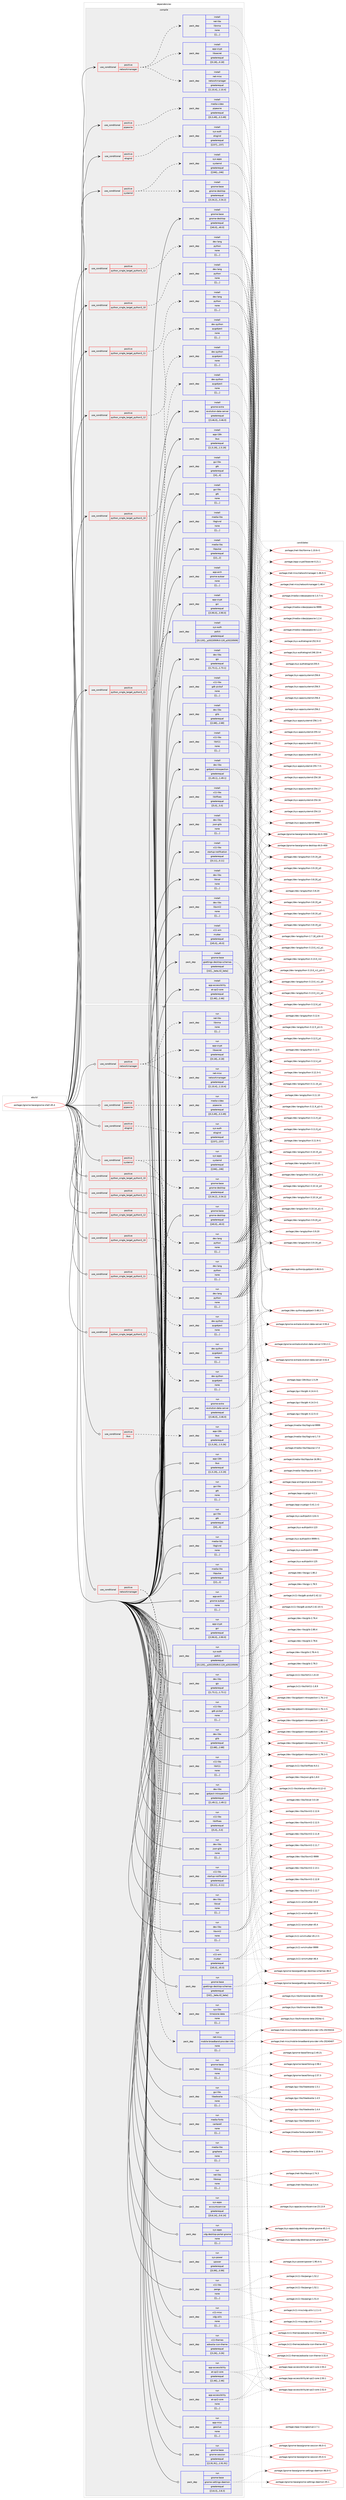 digraph prolog {

# *************
# Graph options
# *************

newrank=true;
concentrate=true;
compound=true;
graph [rankdir=LR,fontname=Helvetica,fontsize=10,ranksep=1.5];#, ranksep=2.5, nodesep=0.2];
edge  [arrowhead=vee];
node  [fontname=Helvetica,fontsize=10];

# **********
# The ebuild
# **********

subgraph cluster_leftcol {
color=gray;
label=<<i>ebuild</i>>;
id [label="portage://gnome-base/gnome-shell-45.4", color=red, width=4, href="../gnome-base/gnome-shell-45.4.svg"];
}

# ****************
# The dependencies
# ****************

subgraph cluster_midcol {
color=gray;
label=<<i>dependencies</i>>;
subgraph cluster_compile {
fillcolor="#eeeeee";
style=filled;
label=<<i>compile</i>>;
subgraph cond67861 {
dependency242699 [label=<<TABLE BORDER="0" CELLBORDER="1" CELLSPACING="0" CELLPADDING="4"><TR><TD ROWSPAN="3" CELLPADDING="10">use_conditional</TD></TR><TR><TD>positive</TD></TR><TR><TD>elogind</TD></TR></TABLE>>, shape=none, color=red];
subgraph pack173321 {
dependency242700 [label=<<TABLE BORDER="0" CELLBORDER="1" CELLSPACING="0" CELLPADDING="4" WIDTH="220"><TR><TD ROWSPAN="6" CELLPADDING="30">pack_dep</TD></TR><TR><TD WIDTH="110">install</TD></TR><TR><TD>sys-auth</TD></TR><TR><TD>elogind</TD></TR><TR><TD>greaterequal</TD></TR><TR><TD>[[237],,,237]</TD></TR></TABLE>>, shape=none, color=blue];
}
dependency242699:e -> dependency242700:w [weight=20,style="dashed",arrowhead="vee"];
}
id:e -> dependency242699:w [weight=20,style="solid",arrowhead="vee"];
subgraph cond67862 {
dependency242701 [label=<<TABLE BORDER="0" CELLBORDER="1" CELLSPACING="0" CELLPADDING="4"><TR><TD ROWSPAN="3" CELLPADDING="10">use_conditional</TD></TR><TR><TD>positive</TD></TR><TR><TD>networkmanager</TD></TR></TABLE>>, shape=none, color=red];
subgraph pack173322 {
dependency242702 [label=<<TABLE BORDER="0" CELLBORDER="1" CELLSPACING="0" CELLPADDING="4" WIDTH="220"><TR><TD ROWSPAN="6" CELLPADDING="30">pack_dep</TD></TR><TR><TD WIDTH="110">install</TD></TR><TR><TD>net-misc</TD></TR><TR><TD>networkmanager</TD></TR><TR><TD>greaterequal</TD></TR><TR><TD>[[1,10,4],,,1.10.4]</TD></TR></TABLE>>, shape=none, color=blue];
}
dependency242701:e -> dependency242702:w [weight=20,style="dashed",arrowhead="vee"];
subgraph pack173323 {
dependency242703 [label=<<TABLE BORDER="0" CELLBORDER="1" CELLSPACING="0" CELLPADDING="4" WIDTH="220"><TR><TD ROWSPAN="6" CELLPADDING="30">pack_dep</TD></TR><TR><TD WIDTH="110">install</TD></TR><TR><TD>net-libs</TD></TR><TR><TD>libnma</TD></TR><TR><TD>none</TD></TR><TR><TD>[[],,,,]</TD></TR></TABLE>>, shape=none, color=blue];
}
dependency242701:e -> dependency242703:w [weight=20,style="dashed",arrowhead="vee"];
subgraph pack173324 {
dependency242704 [label=<<TABLE BORDER="0" CELLBORDER="1" CELLSPACING="0" CELLPADDING="4" WIDTH="220"><TR><TD ROWSPAN="6" CELLPADDING="30">pack_dep</TD></TR><TR><TD WIDTH="110">install</TD></TR><TR><TD>app-crypt</TD></TR><TR><TD>libsecret</TD></TR><TR><TD>greaterequal</TD></TR><TR><TD>[[0,18],,,0.18]</TD></TR></TABLE>>, shape=none, color=blue];
}
dependency242701:e -> dependency242704:w [weight=20,style="dashed",arrowhead="vee"];
}
id:e -> dependency242701:w [weight=20,style="solid",arrowhead="vee"];
subgraph cond67863 {
dependency242705 [label=<<TABLE BORDER="0" CELLBORDER="1" CELLSPACING="0" CELLPADDING="4"><TR><TD ROWSPAN="3" CELLPADDING="10">use_conditional</TD></TR><TR><TD>positive</TD></TR><TR><TD>pipewire</TD></TR></TABLE>>, shape=none, color=red];
subgraph pack173325 {
dependency242706 [label=<<TABLE BORDER="0" CELLBORDER="1" CELLSPACING="0" CELLPADDING="4" WIDTH="220"><TR><TD ROWSPAN="6" CELLPADDING="30">pack_dep</TD></TR><TR><TD WIDTH="110">install</TD></TR><TR><TD>media-video</TD></TR><TR><TD>pipewire</TD></TR><TR><TD>greaterequal</TD></TR><TR><TD>[[0,3,49],,,0.3.49]</TD></TR></TABLE>>, shape=none, color=blue];
}
dependency242705:e -> dependency242706:w [weight=20,style="dashed",arrowhead="vee"];
}
id:e -> dependency242705:w [weight=20,style="solid",arrowhead="vee"];
subgraph cond67864 {
dependency242707 [label=<<TABLE BORDER="0" CELLBORDER="1" CELLSPACING="0" CELLPADDING="4"><TR><TD ROWSPAN="3" CELLPADDING="10">use_conditional</TD></TR><TR><TD>positive</TD></TR><TR><TD>python_single_target_python3_10</TD></TR></TABLE>>, shape=none, color=red];
subgraph pack173326 {
dependency242708 [label=<<TABLE BORDER="0" CELLBORDER="1" CELLSPACING="0" CELLPADDING="4" WIDTH="220"><TR><TD ROWSPAN="6" CELLPADDING="30">pack_dep</TD></TR><TR><TD WIDTH="110">install</TD></TR><TR><TD>dev-lang</TD></TR><TR><TD>python</TD></TR><TR><TD>none</TD></TR><TR><TD>[[],,,,]</TD></TR></TABLE>>, shape=none, color=blue];
}
dependency242707:e -> dependency242708:w [weight=20,style="dashed",arrowhead="vee"];
}
id:e -> dependency242707:w [weight=20,style="solid",arrowhead="vee"];
subgraph cond67865 {
dependency242709 [label=<<TABLE BORDER="0" CELLBORDER="1" CELLSPACING="0" CELLPADDING="4"><TR><TD ROWSPAN="3" CELLPADDING="10">use_conditional</TD></TR><TR><TD>positive</TD></TR><TR><TD>python_single_target_python3_10</TD></TR></TABLE>>, shape=none, color=red];
subgraph pack173327 {
dependency242710 [label=<<TABLE BORDER="0" CELLBORDER="1" CELLSPACING="0" CELLPADDING="4" WIDTH="220"><TR><TD ROWSPAN="6" CELLPADDING="30">pack_dep</TD></TR><TR><TD WIDTH="110">install</TD></TR><TR><TD>dev-python</TD></TR><TR><TD>pygobject</TD></TR><TR><TD>none</TD></TR><TR><TD>[[],,,,]</TD></TR></TABLE>>, shape=none, color=blue];
}
dependency242709:e -> dependency242710:w [weight=20,style="dashed",arrowhead="vee"];
}
id:e -> dependency242709:w [weight=20,style="solid",arrowhead="vee"];
subgraph cond67866 {
dependency242711 [label=<<TABLE BORDER="0" CELLBORDER="1" CELLSPACING="0" CELLPADDING="4"><TR><TD ROWSPAN="3" CELLPADDING="10">use_conditional</TD></TR><TR><TD>positive</TD></TR><TR><TD>python_single_target_python3_11</TD></TR></TABLE>>, shape=none, color=red];
subgraph pack173328 {
dependency242712 [label=<<TABLE BORDER="0" CELLBORDER="1" CELLSPACING="0" CELLPADDING="4" WIDTH="220"><TR><TD ROWSPAN="6" CELLPADDING="30">pack_dep</TD></TR><TR><TD WIDTH="110">install</TD></TR><TR><TD>dev-lang</TD></TR><TR><TD>python</TD></TR><TR><TD>none</TD></TR><TR><TD>[[],,,,]</TD></TR></TABLE>>, shape=none, color=blue];
}
dependency242711:e -> dependency242712:w [weight=20,style="dashed",arrowhead="vee"];
}
id:e -> dependency242711:w [weight=20,style="solid",arrowhead="vee"];
subgraph cond67867 {
dependency242713 [label=<<TABLE BORDER="0" CELLBORDER="1" CELLSPACING="0" CELLPADDING="4"><TR><TD ROWSPAN="3" CELLPADDING="10">use_conditional</TD></TR><TR><TD>positive</TD></TR><TR><TD>python_single_target_python3_11</TD></TR></TABLE>>, shape=none, color=red];
subgraph pack173329 {
dependency242714 [label=<<TABLE BORDER="0" CELLBORDER="1" CELLSPACING="0" CELLPADDING="4" WIDTH="220"><TR><TD ROWSPAN="6" CELLPADDING="30">pack_dep</TD></TR><TR><TD WIDTH="110">install</TD></TR><TR><TD>dev-python</TD></TR><TR><TD>pygobject</TD></TR><TR><TD>none</TD></TR><TR><TD>[[],,,,]</TD></TR></TABLE>>, shape=none, color=blue];
}
dependency242713:e -> dependency242714:w [weight=20,style="dashed",arrowhead="vee"];
}
id:e -> dependency242713:w [weight=20,style="solid",arrowhead="vee"];
subgraph cond67868 {
dependency242715 [label=<<TABLE BORDER="0" CELLBORDER="1" CELLSPACING="0" CELLPADDING="4"><TR><TD ROWSPAN="3" CELLPADDING="10">use_conditional</TD></TR><TR><TD>positive</TD></TR><TR><TD>python_single_target_python3_12</TD></TR></TABLE>>, shape=none, color=red];
subgraph pack173330 {
dependency242716 [label=<<TABLE BORDER="0" CELLBORDER="1" CELLSPACING="0" CELLPADDING="4" WIDTH="220"><TR><TD ROWSPAN="6" CELLPADDING="30">pack_dep</TD></TR><TR><TD WIDTH="110">install</TD></TR><TR><TD>dev-lang</TD></TR><TR><TD>python</TD></TR><TR><TD>none</TD></TR><TR><TD>[[],,,,]</TD></TR></TABLE>>, shape=none, color=blue];
}
dependency242715:e -> dependency242716:w [weight=20,style="dashed",arrowhead="vee"];
}
id:e -> dependency242715:w [weight=20,style="solid",arrowhead="vee"];
subgraph cond67869 {
dependency242717 [label=<<TABLE BORDER="0" CELLBORDER="1" CELLSPACING="0" CELLPADDING="4"><TR><TD ROWSPAN="3" CELLPADDING="10">use_conditional</TD></TR><TR><TD>positive</TD></TR><TR><TD>python_single_target_python3_12</TD></TR></TABLE>>, shape=none, color=red];
subgraph pack173331 {
dependency242718 [label=<<TABLE BORDER="0" CELLBORDER="1" CELLSPACING="0" CELLPADDING="4" WIDTH="220"><TR><TD ROWSPAN="6" CELLPADDING="30">pack_dep</TD></TR><TR><TD WIDTH="110">install</TD></TR><TR><TD>dev-python</TD></TR><TR><TD>pygobject</TD></TR><TR><TD>none</TD></TR><TR><TD>[[],,,,]</TD></TR></TABLE>>, shape=none, color=blue];
}
dependency242717:e -> dependency242718:w [weight=20,style="dashed",arrowhead="vee"];
}
id:e -> dependency242717:w [weight=20,style="solid",arrowhead="vee"];
subgraph cond67870 {
dependency242719 [label=<<TABLE BORDER="0" CELLBORDER="1" CELLSPACING="0" CELLPADDING="4"><TR><TD ROWSPAN="3" CELLPADDING="10">use_conditional</TD></TR><TR><TD>positive</TD></TR><TR><TD>systemd</TD></TR></TABLE>>, shape=none, color=red];
subgraph pack173332 {
dependency242720 [label=<<TABLE BORDER="0" CELLBORDER="1" CELLSPACING="0" CELLPADDING="4" WIDTH="220"><TR><TD ROWSPAN="6" CELLPADDING="30">pack_dep</TD></TR><TR><TD WIDTH="110">install</TD></TR><TR><TD>sys-apps</TD></TR><TR><TD>systemd</TD></TR><TR><TD>greaterequal</TD></TR><TR><TD>[[246],,,246]</TD></TR></TABLE>>, shape=none, color=blue];
}
dependency242719:e -> dependency242720:w [weight=20,style="dashed",arrowhead="vee"];
subgraph pack173333 {
dependency242721 [label=<<TABLE BORDER="0" CELLBORDER="1" CELLSPACING="0" CELLPADDING="4" WIDTH="220"><TR><TD ROWSPAN="6" CELLPADDING="30">pack_dep</TD></TR><TR><TD WIDTH="110">install</TD></TR><TR><TD>gnome-base</TD></TR><TR><TD>gnome-desktop</TD></TR><TR><TD>greaterequal</TD></TR><TR><TD>[[3,34,2],,,3.34.2]</TD></TR></TABLE>>, shape=none, color=blue];
}
dependency242719:e -> dependency242721:w [weight=20,style="dashed",arrowhead="vee"];
}
id:e -> dependency242719:w [weight=20,style="solid",arrowhead="vee"];
subgraph pack173334 {
dependency242722 [label=<<TABLE BORDER="0" CELLBORDER="1" CELLSPACING="0" CELLPADDING="4" WIDTH="220"><TR><TD ROWSPAN="6" CELLPADDING="30">pack_dep</TD></TR><TR><TD WIDTH="110">install</TD></TR><TR><TD>app-accessibility</TD></TR><TR><TD>at-spi2-core</TD></TR><TR><TD>greaterequal</TD></TR><TR><TD>[[2,46],,,2.46]</TD></TR></TABLE>>, shape=none, color=blue];
}
id:e -> dependency242722:w [weight=20,style="solid",arrowhead="vee"];
subgraph pack173335 {
dependency242723 [label=<<TABLE BORDER="0" CELLBORDER="1" CELLSPACING="0" CELLPADDING="4" WIDTH="220"><TR><TD ROWSPAN="6" CELLPADDING="30">pack_dep</TD></TR><TR><TD WIDTH="110">install</TD></TR><TR><TD>app-arch</TD></TR><TR><TD>gnome-autoar</TD></TR><TR><TD>none</TD></TR><TR><TD>[[],,,,]</TD></TR></TABLE>>, shape=none, color=blue];
}
id:e -> dependency242723:w [weight=20,style="solid",arrowhead="vee"];
subgraph pack173336 {
dependency242724 [label=<<TABLE BORDER="0" CELLBORDER="1" CELLSPACING="0" CELLPADDING="4" WIDTH="220"><TR><TD ROWSPAN="6" CELLPADDING="30">pack_dep</TD></TR><TR><TD WIDTH="110">install</TD></TR><TR><TD>app-crypt</TD></TR><TR><TD>gcr</TD></TR><TR><TD>greaterequal</TD></TR><TR><TD>[[3,90,0],,,3.90.0]</TD></TR></TABLE>>, shape=none, color=blue];
}
id:e -> dependency242724:w [weight=20,style="solid",arrowhead="vee"];
subgraph pack173337 {
dependency242725 [label=<<TABLE BORDER="0" CELLBORDER="1" CELLSPACING="0" CELLPADDING="4" WIDTH="220"><TR><TD ROWSPAN="6" CELLPADDING="30">pack_dep</TD></TR><TR><TD WIDTH="110">install</TD></TR><TR><TD>app-i18n</TD></TR><TR><TD>ibus</TD></TR><TR><TD>greaterequal</TD></TR><TR><TD>[[1,5,19],,,1.5.19]</TD></TR></TABLE>>, shape=none, color=blue];
}
id:e -> dependency242725:w [weight=20,style="solid",arrowhead="vee"];
subgraph pack173338 {
dependency242726 [label=<<TABLE BORDER="0" CELLBORDER="1" CELLSPACING="0" CELLPADDING="4" WIDTH="220"><TR><TD ROWSPAN="6" CELLPADDING="30">pack_dep</TD></TR><TR><TD WIDTH="110">install</TD></TR><TR><TD>dev-libs</TD></TR><TR><TD>gjs</TD></TR><TR><TD>greaterequal</TD></TR><TR><TD>[[1,73,1],,,1.73.1]</TD></TR></TABLE>>, shape=none, color=blue];
}
id:e -> dependency242726:w [weight=20,style="solid",arrowhead="vee"];
subgraph pack173339 {
dependency242727 [label=<<TABLE BORDER="0" CELLBORDER="1" CELLSPACING="0" CELLPADDING="4" WIDTH="220"><TR><TD ROWSPAN="6" CELLPADDING="30">pack_dep</TD></TR><TR><TD WIDTH="110">install</TD></TR><TR><TD>dev-libs</TD></TR><TR><TD>glib</TD></TR><TR><TD>greaterequal</TD></TR><TR><TD>[[2,68],,,2.68]</TD></TR></TABLE>>, shape=none, color=blue];
}
id:e -> dependency242727:w [weight=20,style="solid",arrowhead="vee"];
subgraph pack173340 {
dependency242728 [label=<<TABLE BORDER="0" CELLBORDER="1" CELLSPACING="0" CELLPADDING="4" WIDTH="220"><TR><TD ROWSPAN="6" CELLPADDING="30">pack_dep</TD></TR><TR><TD WIDTH="110">install</TD></TR><TR><TD>dev-libs</TD></TR><TR><TD>gobject-introspection</TD></TR><TR><TD>greaterequal</TD></TR><TR><TD>[[1,49,1],,,1.49.1]</TD></TR></TABLE>>, shape=none, color=blue];
}
id:e -> dependency242728:w [weight=20,style="solid",arrowhead="vee"];
subgraph pack173341 {
dependency242729 [label=<<TABLE BORDER="0" CELLBORDER="1" CELLSPACING="0" CELLPADDING="4" WIDTH="220"><TR><TD ROWSPAN="6" CELLPADDING="30">pack_dep</TD></TR><TR><TD WIDTH="110">install</TD></TR><TR><TD>dev-libs</TD></TR><TR><TD>json-glib</TD></TR><TR><TD>none</TD></TR><TR><TD>[[],,,,]</TD></TR></TABLE>>, shape=none, color=blue];
}
id:e -> dependency242729:w [weight=20,style="solid",arrowhead="vee"];
subgraph pack173342 {
dependency242730 [label=<<TABLE BORDER="0" CELLBORDER="1" CELLSPACING="0" CELLPADDING="4" WIDTH="220"><TR><TD ROWSPAN="6" CELLPADDING="30">pack_dep</TD></TR><TR><TD WIDTH="110">install</TD></TR><TR><TD>dev-libs</TD></TR><TR><TD>libical</TD></TR><TR><TD>none</TD></TR><TR><TD>[[],,,,]</TD></TR></TABLE>>, shape=none, color=blue];
}
id:e -> dependency242730:w [weight=20,style="solid",arrowhead="vee"];
subgraph pack173343 {
dependency242731 [label=<<TABLE BORDER="0" CELLBORDER="1" CELLSPACING="0" CELLPADDING="4" WIDTH="220"><TR><TD ROWSPAN="6" CELLPADDING="30">pack_dep</TD></TR><TR><TD WIDTH="110">install</TD></TR><TR><TD>dev-libs</TD></TR><TR><TD>libxml2</TD></TR><TR><TD>none</TD></TR><TR><TD>[[],,,,]</TD></TR></TABLE>>, shape=none, color=blue];
}
id:e -> dependency242731:w [weight=20,style="solid",arrowhead="vee"];
subgraph pack173344 {
dependency242732 [label=<<TABLE BORDER="0" CELLBORDER="1" CELLSPACING="0" CELLPADDING="4" WIDTH="220"><TR><TD ROWSPAN="6" CELLPADDING="30">pack_dep</TD></TR><TR><TD WIDTH="110">install</TD></TR><TR><TD>gnome-base</TD></TR><TR><TD>gnome-desktop</TD></TR><TR><TD>greaterequal</TD></TR><TR><TD>[[40,0],,,40.0]</TD></TR></TABLE>>, shape=none, color=blue];
}
id:e -> dependency242732:w [weight=20,style="solid",arrowhead="vee"];
subgraph pack173345 {
dependency242733 [label=<<TABLE BORDER="0" CELLBORDER="1" CELLSPACING="0" CELLPADDING="4" WIDTH="220"><TR><TD ROWSPAN="6" CELLPADDING="30">pack_dep</TD></TR><TR><TD WIDTH="110">install</TD></TR><TR><TD>gnome-base</TD></TR><TR><TD>gsettings-desktop-schemas</TD></TR><TR><TD>greaterequal</TD></TR><TR><TD>[[42],,_beta,42_beta]</TD></TR></TABLE>>, shape=none, color=blue];
}
id:e -> dependency242733:w [weight=20,style="solid",arrowhead="vee"];
subgraph pack173346 {
dependency242734 [label=<<TABLE BORDER="0" CELLBORDER="1" CELLSPACING="0" CELLPADDING="4" WIDTH="220"><TR><TD ROWSPAN="6" CELLPADDING="30">pack_dep</TD></TR><TR><TD WIDTH="110">install</TD></TR><TR><TD>gnome-extra</TD></TR><TR><TD>evolution-data-server</TD></TR><TR><TD>greaterequal</TD></TR><TR><TD>[[3,46,0],,,3.46.0]</TD></TR></TABLE>>, shape=none, color=blue];
}
id:e -> dependency242734:w [weight=20,style="solid",arrowhead="vee"];
subgraph pack173347 {
dependency242735 [label=<<TABLE BORDER="0" CELLBORDER="1" CELLSPACING="0" CELLPADDING="4" WIDTH="220"><TR><TD ROWSPAN="6" CELLPADDING="30">pack_dep</TD></TR><TR><TD WIDTH="110">install</TD></TR><TR><TD>gui-libs</TD></TR><TR><TD>gtk</TD></TR><TR><TD>greaterequal</TD></TR><TR><TD>[[4],,,4]</TD></TR></TABLE>>, shape=none, color=blue];
}
id:e -> dependency242735:w [weight=20,style="solid",arrowhead="vee"];
subgraph pack173348 {
dependency242736 [label=<<TABLE BORDER="0" CELLBORDER="1" CELLSPACING="0" CELLPADDING="4" WIDTH="220"><TR><TD ROWSPAN="6" CELLPADDING="30">pack_dep</TD></TR><TR><TD WIDTH="110">install</TD></TR><TR><TD>gui-libs</TD></TR><TR><TD>gtk</TD></TR><TR><TD>none</TD></TR><TR><TD>[[],,,,]</TD></TR></TABLE>>, shape=none, color=blue];
}
id:e -> dependency242736:w [weight=20,style="solid",arrowhead="vee"];
subgraph pack173349 {
dependency242737 [label=<<TABLE BORDER="0" CELLBORDER="1" CELLSPACING="0" CELLPADDING="4" WIDTH="220"><TR><TD ROWSPAN="6" CELLPADDING="30">pack_dep</TD></TR><TR><TD WIDTH="110">install</TD></TR><TR><TD>media-libs</TD></TR><TR><TD>libglvnd</TD></TR><TR><TD>none</TD></TR><TR><TD>[[],,,,]</TD></TR></TABLE>>, shape=none, color=blue];
}
id:e -> dependency242737:w [weight=20,style="solid",arrowhead="vee"];
subgraph pack173350 {
dependency242738 [label=<<TABLE BORDER="0" CELLBORDER="1" CELLSPACING="0" CELLPADDING="4" WIDTH="220"><TR><TD ROWSPAN="6" CELLPADDING="30">pack_dep</TD></TR><TR><TD WIDTH="110">install</TD></TR><TR><TD>media-libs</TD></TR><TR><TD>libpulse</TD></TR><TR><TD>greaterequal</TD></TR><TR><TD>[[2],,,2]</TD></TR></TABLE>>, shape=none, color=blue];
}
id:e -> dependency242738:w [weight=20,style="solid",arrowhead="vee"];
subgraph pack173351 {
dependency242739 [label=<<TABLE BORDER="0" CELLBORDER="1" CELLSPACING="0" CELLPADDING="4" WIDTH="220"><TR><TD ROWSPAN="6" CELLPADDING="30">pack_dep</TD></TR><TR><TD WIDTH="110">install</TD></TR><TR><TD>sys-auth</TD></TR><TR><TD>polkit</TD></TR><TR><TD>greaterequal</TD></TR><TR><TD>[[0,120],,_p20220509,0.120_p20220509]</TD></TR></TABLE>>, shape=none, color=blue];
}
id:e -> dependency242739:w [weight=20,style="solid",arrowhead="vee"];
subgraph pack173352 {
dependency242740 [label=<<TABLE BORDER="0" CELLBORDER="1" CELLSPACING="0" CELLPADDING="4" WIDTH="220"><TR><TD ROWSPAN="6" CELLPADDING="30">pack_dep</TD></TR><TR><TD WIDTH="110">install</TD></TR><TR><TD>x11-libs</TD></TR><TR><TD>gdk-pixbuf</TD></TR><TR><TD>none</TD></TR><TR><TD>[[],,,,]</TD></TR></TABLE>>, shape=none, color=blue];
}
id:e -> dependency242740:w [weight=20,style="solid",arrowhead="vee"];
subgraph pack173353 {
dependency242741 [label=<<TABLE BORDER="0" CELLBORDER="1" CELLSPACING="0" CELLPADDING="4" WIDTH="220"><TR><TD ROWSPAN="6" CELLPADDING="30">pack_dep</TD></TR><TR><TD WIDTH="110">install</TD></TR><TR><TD>x11-libs</TD></TR><TR><TD>libX11</TD></TR><TR><TD>none</TD></TR><TR><TD>[[],,,,]</TD></TR></TABLE>>, shape=none, color=blue];
}
id:e -> dependency242741:w [weight=20,style="solid",arrowhead="vee"];
subgraph pack173354 {
dependency242742 [label=<<TABLE BORDER="0" CELLBORDER="1" CELLSPACING="0" CELLPADDING="4" WIDTH="220"><TR><TD ROWSPAN="6" CELLPADDING="30">pack_dep</TD></TR><TR><TD WIDTH="110">install</TD></TR><TR><TD>x11-libs</TD></TR><TR><TD>libXfixes</TD></TR><TR><TD>greaterequal</TD></TR><TR><TD>[[5,0],,,5.0]</TD></TR></TABLE>>, shape=none, color=blue];
}
id:e -> dependency242742:w [weight=20,style="solid",arrowhead="vee"];
subgraph pack173355 {
dependency242743 [label=<<TABLE BORDER="0" CELLBORDER="1" CELLSPACING="0" CELLPADDING="4" WIDTH="220"><TR><TD ROWSPAN="6" CELLPADDING="30">pack_dep</TD></TR><TR><TD WIDTH="110">install</TD></TR><TR><TD>x11-libs</TD></TR><TR><TD>startup-notification</TD></TR><TR><TD>greaterequal</TD></TR><TR><TD>[[0,11],,,0.11]</TD></TR></TABLE>>, shape=none, color=blue];
}
id:e -> dependency242743:w [weight=20,style="solid",arrowhead="vee"];
subgraph pack173356 {
dependency242744 [label=<<TABLE BORDER="0" CELLBORDER="1" CELLSPACING="0" CELLPADDING="4" WIDTH="220"><TR><TD ROWSPAN="6" CELLPADDING="30">pack_dep</TD></TR><TR><TD WIDTH="110">install</TD></TR><TR><TD>x11-wm</TD></TR><TR><TD>mutter</TD></TR><TR><TD>greaterequal</TD></TR><TR><TD>[[45,0],,,45.0]</TD></TR></TABLE>>, shape=none, color=blue];
}
id:e -> dependency242744:w [weight=20,style="solid",arrowhead="vee"];
}
subgraph cluster_compileandrun {
fillcolor="#eeeeee";
style=filled;
label=<<i>compile and run</i>>;
}
subgraph cluster_run {
fillcolor="#eeeeee";
style=filled;
label=<<i>run</i>>;
subgraph cond67871 {
dependency242745 [label=<<TABLE BORDER="0" CELLBORDER="1" CELLSPACING="0" CELLPADDING="4"><TR><TD ROWSPAN="3" CELLPADDING="10">use_conditional</TD></TR><TR><TD>positive</TD></TR><TR><TD>elogind</TD></TR></TABLE>>, shape=none, color=red];
subgraph pack173357 {
dependency242746 [label=<<TABLE BORDER="0" CELLBORDER="1" CELLSPACING="0" CELLPADDING="4" WIDTH="220"><TR><TD ROWSPAN="6" CELLPADDING="30">pack_dep</TD></TR><TR><TD WIDTH="110">run</TD></TR><TR><TD>sys-auth</TD></TR><TR><TD>elogind</TD></TR><TR><TD>greaterequal</TD></TR><TR><TD>[[237],,,237]</TD></TR></TABLE>>, shape=none, color=blue];
}
dependency242745:e -> dependency242746:w [weight=20,style="dashed",arrowhead="vee"];
}
id:e -> dependency242745:w [weight=20,style="solid",arrowhead="odot"];
subgraph cond67872 {
dependency242747 [label=<<TABLE BORDER="0" CELLBORDER="1" CELLSPACING="0" CELLPADDING="4"><TR><TD ROWSPAN="3" CELLPADDING="10">use_conditional</TD></TR><TR><TD>positive</TD></TR><TR><TD>ibus</TD></TR></TABLE>>, shape=none, color=red];
subgraph pack173358 {
dependency242748 [label=<<TABLE BORDER="0" CELLBORDER="1" CELLSPACING="0" CELLPADDING="4" WIDTH="220"><TR><TD ROWSPAN="6" CELLPADDING="30">pack_dep</TD></TR><TR><TD WIDTH="110">run</TD></TR><TR><TD>app-i18n</TD></TR><TR><TD>ibus</TD></TR><TR><TD>greaterequal</TD></TR><TR><TD>[[1,5,26],,,1.5.26]</TD></TR></TABLE>>, shape=none, color=blue];
}
dependency242747:e -> dependency242748:w [weight=20,style="dashed",arrowhead="vee"];
}
id:e -> dependency242747:w [weight=20,style="solid",arrowhead="odot"];
subgraph cond67873 {
dependency242749 [label=<<TABLE BORDER="0" CELLBORDER="1" CELLSPACING="0" CELLPADDING="4"><TR><TD ROWSPAN="3" CELLPADDING="10">use_conditional</TD></TR><TR><TD>positive</TD></TR><TR><TD>networkmanager</TD></TR></TABLE>>, shape=none, color=red];
subgraph pack173359 {
dependency242750 [label=<<TABLE BORDER="0" CELLBORDER="1" CELLSPACING="0" CELLPADDING="4" WIDTH="220"><TR><TD ROWSPAN="6" CELLPADDING="30">pack_dep</TD></TR><TR><TD WIDTH="110">run</TD></TR><TR><TD>net-misc</TD></TR><TR><TD>mobile-broadband-provider-info</TD></TR><TR><TD>none</TD></TR><TR><TD>[[],,,,]</TD></TR></TABLE>>, shape=none, color=blue];
}
dependency242749:e -> dependency242750:w [weight=20,style="dashed",arrowhead="vee"];
subgraph pack173360 {
dependency242751 [label=<<TABLE BORDER="0" CELLBORDER="1" CELLSPACING="0" CELLPADDING="4" WIDTH="220"><TR><TD ROWSPAN="6" CELLPADDING="30">pack_dep</TD></TR><TR><TD WIDTH="110">run</TD></TR><TR><TD>sys-libs</TD></TR><TR><TD>timezone-data</TD></TR><TR><TD>none</TD></TR><TR><TD>[[],,,,]</TD></TR></TABLE>>, shape=none, color=blue];
}
dependency242749:e -> dependency242751:w [weight=20,style="dashed",arrowhead="vee"];
}
id:e -> dependency242749:w [weight=20,style="solid",arrowhead="odot"];
subgraph cond67874 {
dependency242752 [label=<<TABLE BORDER="0" CELLBORDER="1" CELLSPACING="0" CELLPADDING="4"><TR><TD ROWSPAN="3" CELLPADDING="10">use_conditional</TD></TR><TR><TD>positive</TD></TR><TR><TD>networkmanager</TD></TR></TABLE>>, shape=none, color=red];
subgraph pack173361 {
dependency242753 [label=<<TABLE BORDER="0" CELLBORDER="1" CELLSPACING="0" CELLPADDING="4" WIDTH="220"><TR><TD ROWSPAN="6" CELLPADDING="30">pack_dep</TD></TR><TR><TD WIDTH="110">run</TD></TR><TR><TD>net-misc</TD></TR><TR><TD>networkmanager</TD></TR><TR><TD>greaterequal</TD></TR><TR><TD>[[1,10,4],,,1.10.4]</TD></TR></TABLE>>, shape=none, color=blue];
}
dependency242752:e -> dependency242753:w [weight=20,style="dashed",arrowhead="vee"];
subgraph pack173362 {
dependency242754 [label=<<TABLE BORDER="0" CELLBORDER="1" CELLSPACING="0" CELLPADDING="4" WIDTH="220"><TR><TD ROWSPAN="6" CELLPADDING="30">pack_dep</TD></TR><TR><TD WIDTH="110">run</TD></TR><TR><TD>net-libs</TD></TR><TR><TD>libnma</TD></TR><TR><TD>none</TD></TR><TR><TD>[[],,,,]</TD></TR></TABLE>>, shape=none, color=blue];
}
dependency242752:e -> dependency242754:w [weight=20,style="dashed",arrowhead="vee"];
subgraph pack173363 {
dependency242755 [label=<<TABLE BORDER="0" CELLBORDER="1" CELLSPACING="0" CELLPADDING="4" WIDTH="220"><TR><TD ROWSPAN="6" CELLPADDING="30">pack_dep</TD></TR><TR><TD WIDTH="110">run</TD></TR><TR><TD>app-crypt</TD></TR><TR><TD>libsecret</TD></TR><TR><TD>greaterequal</TD></TR><TR><TD>[[0,18],,,0.18]</TD></TR></TABLE>>, shape=none, color=blue];
}
dependency242752:e -> dependency242755:w [weight=20,style="dashed",arrowhead="vee"];
}
id:e -> dependency242752:w [weight=20,style="solid",arrowhead="odot"];
subgraph cond67875 {
dependency242756 [label=<<TABLE BORDER="0" CELLBORDER="1" CELLSPACING="0" CELLPADDING="4"><TR><TD ROWSPAN="3" CELLPADDING="10">use_conditional</TD></TR><TR><TD>positive</TD></TR><TR><TD>pipewire</TD></TR></TABLE>>, shape=none, color=red];
subgraph pack173364 {
dependency242757 [label=<<TABLE BORDER="0" CELLBORDER="1" CELLSPACING="0" CELLPADDING="4" WIDTH="220"><TR><TD ROWSPAN="6" CELLPADDING="30">pack_dep</TD></TR><TR><TD WIDTH="110">run</TD></TR><TR><TD>media-video</TD></TR><TR><TD>pipewire</TD></TR><TR><TD>greaterequal</TD></TR><TR><TD>[[0,3,49],,,0.3.49]</TD></TR></TABLE>>, shape=none, color=blue];
}
dependency242756:e -> dependency242757:w [weight=20,style="dashed",arrowhead="vee"];
}
id:e -> dependency242756:w [weight=20,style="solid",arrowhead="odot"];
subgraph cond67876 {
dependency242758 [label=<<TABLE BORDER="0" CELLBORDER="1" CELLSPACING="0" CELLPADDING="4"><TR><TD ROWSPAN="3" CELLPADDING="10">use_conditional</TD></TR><TR><TD>positive</TD></TR><TR><TD>python_single_target_python3_10</TD></TR></TABLE>>, shape=none, color=red];
subgraph pack173365 {
dependency242759 [label=<<TABLE BORDER="0" CELLBORDER="1" CELLSPACING="0" CELLPADDING="4" WIDTH="220"><TR><TD ROWSPAN="6" CELLPADDING="30">pack_dep</TD></TR><TR><TD WIDTH="110">run</TD></TR><TR><TD>dev-lang</TD></TR><TR><TD>python</TD></TR><TR><TD>none</TD></TR><TR><TD>[[],,,,]</TD></TR></TABLE>>, shape=none, color=blue];
}
dependency242758:e -> dependency242759:w [weight=20,style="dashed",arrowhead="vee"];
}
id:e -> dependency242758:w [weight=20,style="solid",arrowhead="odot"];
subgraph cond67877 {
dependency242760 [label=<<TABLE BORDER="0" CELLBORDER="1" CELLSPACING="0" CELLPADDING="4"><TR><TD ROWSPAN="3" CELLPADDING="10">use_conditional</TD></TR><TR><TD>positive</TD></TR><TR><TD>python_single_target_python3_10</TD></TR></TABLE>>, shape=none, color=red];
subgraph pack173366 {
dependency242761 [label=<<TABLE BORDER="0" CELLBORDER="1" CELLSPACING="0" CELLPADDING="4" WIDTH="220"><TR><TD ROWSPAN="6" CELLPADDING="30">pack_dep</TD></TR><TR><TD WIDTH="110">run</TD></TR><TR><TD>dev-python</TD></TR><TR><TD>pygobject</TD></TR><TR><TD>none</TD></TR><TR><TD>[[],,,,]</TD></TR></TABLE>>, shape=none, color=blue];
}
dependency242760:e -> dependency242761:w [weight=20,style="dashed",arrowhead="vee"];
}
id:e -> dependency242760:w [weight=20,style="solid",arrowhead="odot"];
subgraph cond67878 {
dependency242762 [label=<<TABLE BORDER="0" CELLBORDER="1" CELLSPACING="0" CELLPADDING="4"><TR><TD ROWSPAN="3" CELLPADDING="10">use_conditional</TD></TR><TR><TD>positive</TD></TR><TR><TD>python_single_target_python3_11</TD></TR></TABLE>>, shape=none, color=red];
subgraph pack173367 {
dependency242763 [label=<<TABLE BORDER="0" CELLBORDER="1" CELLSPACING="0" CELLPADDING="4" WIDTH="220"><TR><TD ROWSPAN="6" CELLPADDING="30">pack_dep</TD></TR><TR><TD WIDTH="110">run</TD></TR><TR><TD>dev-lang</TD></TR><TR><TD>python</TD></TR><TR><TD>none</TD></TR><TR><TD>[[],,,,]</TD></TR></TABLE>>, shape=none, color=blue];
}
dependency242762:e -> dependency242763:w [weight=20,style="dashed",arrowhead="vee"];
}
id:e -> dependency242762:w [weight=20,style="solid",arrowhead="odot"];
subgraph cond67879 {
dependency242764 [label=<<TABLE BORDER="0" CELLBORDER="1" CELLSPACING="0" CELLPADDING="4"><TR><TD ROWSPAN="3" CELLPADDING="10">use_conditional</TD></TR><TR><TD>positive</TD></TR><TR><TD>python_single_target_python3_11</TD></TR></TABLE>>, shape=none, color=red];
subgraph pack173368 {
dependency242765 [label=<<TABLE BORDER="0" CELLBORDER="1" CELLSPACING="0" CELLPADDING="4" WIDTH="220"><TR><TD ROWSPAN="6" CELLPADDING="30">pack_dep</TD></TR><TR><TD WIDTH="110">run</TD></TR><TR><TD>dev-python</TD></TR><TR><TD>pygobject</TD></TR><TR><TD>none</TD></TR><TR><TD>[[],,,,]</TD></TR></TABLE>>, shape=none, color=blue];
}
dependency242764:e -> dependency242765:w [weight=20,style="dashed",arrowhead="vee"];
}
id:e -> dependency242764:w [weight=20,style="solid",arrowhead="odot"];
subgraph cond67880 {
dependency242766 [label=<<TABLE BORDER="0" CELLBORDER="1" CELLSPACING="0" CELLPADDING="4"><TR><TD ROWSPAN="3" CELLPADDING="10">use_conditional</TD></TR><TR><TD>positive</TD></TR><TR><TD>python_single_target_python3_12</TD></TR></TABLE>>, shape=none, color=red];
subgraph pack173369 {
dependency242767 [label=<<TABLE BORDER="0" CELLBORDER="1" CELLSPACING="0" CELLPADDING="4" WIDTH="220"><TR><TD ROWSPAN="6" CELLPADDING="30">pack_dep</TD></TR><TR><TD WIDTH="110">run</TD></TR><TR><TD>dev-lang</TD></TR><TR><TD>python</TD></TR><TR><TD>none</TD></TR><TR><TD>[[],,,,]</TD></TR></TABLE>>, shape=none, color=blue];
}
dependency242766:e -> dependency242767:w [weight=20,style="dashed",arrowhead="vee"];
}
id:e -> dependency242766:w [weight=20,style="solid",arrowhead="odot"];
subgraph cond67881 {
dependency242768 [label=<<TABLE BORDER="0" CELLBORDER="1" CELLSPACING="0" CELLPADDING="4"><TR><TD ROWSPAN="3" CELLPADDING="10">use_conditional</TD></TR><TR><TD>positive</TD></TR><TR><TD>python_single_target_python3_12</TD></TR></TABLE>>, shape=none, color=red];
subgraph pack173370 {
dependency242769 [label=<<TABLE BORDER="0" CELLBORDER="1" CELLSPACING="0" CELLPADDING="4" WIDTH="220"><TR><TD ROWSPAN="6" CELLPADDING="30">pack_dep</TD></TR><TR><TD WIDTH="110">run</TD></TR><TR><TD>dev-python</TD></TR><TR><TD>pygobject</TD></TR><TR><TD>none</TD></TR><TR><TD>[[],,,,]</TD></TR></TABLE>>, shape=none, color=blue];
}
dependency242768:e -> dependency242769:w [weight=20,style="dashed",arrowhead="vee"];
}
id:e -> dependency242768:w [weight=20,style="solid",arrowhead="odot"];
subgraph cond67882 {
dependency242770 [label=<<TABLE BORDER="0" CELLBORDER="1" CELLSPACING="0" CELLPADDING="4"><TR><TD ROWSPAN="3" CELLPADDING="10">use_conditional</TD></TR><TR><TD>positive</TD></TR><TR><TD>systemd</TD></TR></TABLE>>, shape=none, color=red];
subgraph pack173371 {
dependency242771 [label=<<TABLE BORDER="0" CELLBORDER="1" CELLSPACING="0" CELLPADDING="4" WIDTH="220"><TR><TD ROWSPAN="6" CELLPADDING="30">pack_dep</TD></TR><TR><TD WIDTH="110">run</TD></TR><TR><TD>sys-apps</TD></TR><TR><TD>systemd</TD></TR><TR><TD>greaterequal</TD></TR><TR><TD>[[246],,,246]</TD></TR></TABLE>>, shape=none, color=blue];
}
dependency242770:e -> dependency242771:w [weight=20,style="dashed",arrowhead="vee"];
subgraph pack173372 {
dependency242772 [label=<<TABLE BORDER="0" CELLBORDER="1" CELLSPACING="0" CELLPADDING="4" WIDTH="220"><TR><TD ROWSPAN="6" CELLPADDING="30">pack_dep</TD></TR><TR><TD WIDTH="110">run</TD></TR><TR><TD>gnome-base</TD></TR><TR><TD>gnome-desktop</TD></TR><TR><TD>greaterequal</TD></TR><TR><TD>[[3,34,2],,,3.34.2]</TD></TR></TABLE>>, shape=none, color=blue];
}
dependency242770:e -> dependency242772:w [weight=20,style="dashed",arrowhead="vee"];
}
id:e -> dependency242770:w [weight=20,style="solid",arrowhead="odot"];
subgraph pack173373 {
dependency242773 [label=<<TABLE BORDER="0" CELLBORDER="1" CELLSPACING="0" CELLPADDING="4" WIDTH="220"><TR><TD ROWSPAN="6" CELLPADDING="30">pack_dep</TD></TR><TR><TD WIDTH="110">run</TD></TR><TR><TD>app-accessibility</TD></TR><TR><TD>at-spi2-core</TD></TR><TR><TD>greaterequal</TD></TR><TR><TD>[[2,46],,,2.46]</TD></TR></TABLE>>, shape=none, color=blue];
}
id:e -> dependency242773:w [weight=20,style="solid",arrowhead="odot"];
subgraph pack173374 {
dependency242774 [label=<<TABLE BORDER="0" CELLBORDER="1" CELLSPACING="0" CELLPADDING="4" WIDTH="220"><TR><TD ROWSPAN="6" CELLPADDING="30">pack_dep</TD></TR><TR><TD WIDTH="110">run</TD></TR><TR><TD>app-accessibility</TD></TR><TR><TD>at-spi2-core</TD></TR><TR><TD>none</TD></TR><TR><TD>[[],,,,]</TD></TR></TABLE>>, shape=none, color=blue];
}
id:e -> dependency242774:w [weight=20,style="solid",arrowhead="odot"];
subgraph pack173375 {
dependency242775 [label=<<TABLE BORDER="0" CELLBORDER="1" CELLSPACING="0" CELLPADDING="4" WIDTH="220"><TR><TD ROWSPAN="6" CELLPADDING="30">pack_dep</TD></TR><TR><TD WIDTH="110">run</TD></TR><TR><TD>app-arch</TD></TR><TR><TD>gnome-autoar</TD></TR><TR><TD>none</TD></TR><TR><TD>[[],,,,]</TD></TR></TABLE>>, shape=none, color=blue];
}
id:e -> dependency242775:w [weight=20,style="solid",arrowhead="odot"];
subgraph pack173376 {
dependency242776 [label=<<TABLE BORDER="0" CELLBORDER="1" CELLSPACING="0" CELLPADDING="4" WIDTH="220"><TR><TD ROWSPAN="6" CELLPADDING="30">pack_dep</TD></TR><TR><TD WIDTH="110">run</TD></TR><TR><TD>app-crypt</TD></TR><TR><TD>gcr</TD></TR><TR><TD>greaterequal</TD></TR><TR><TD>[[3,90,0],,,3.90.0]</TD></TR></TABLE>>, shape=none, color=blue];
}
id:e -> dependency242776:w [weight=20,style="solid",arrowhead="odot"];
subgraph pack173377 {
dependency242777 [label=<<TABLE BORDER="0" CELLBORDER="1" CELLSPACING="0" CELLPADDING="4" WIDTH="220"><TR><TD ROWSPAN="6" CELLPADDING="30">pack_dep</TD></TR><TR><TD WIDTH="110">run</TD></TR><TR><TD>app-i18n</TD></TR><TR><TD>ibus</TD></TR><TR><TD>greaterequal</TD></TR><TR><TD>[[1,5,19],,,1.5.19]</TD></TR></TABLE>>, shape=none, color=blue];
}
id:e -> dependency242777:w [weight=20,style="solid",arrowhead="odot"];
subgraph pack173378 {
dependency242778 [label=<<TABLE BORDER="0" CELLBORDER="1" CELLSPACING="0" CELLPADDING="4" WIDTH="220"><TR><TD ROWSPAN="6" CELLPADDING="30">pack_dep</TD></TR><TR><TD WIDTH="110">run</TD></TR><TR><TD>app-misc</TD></TR><TR><TD>geoclue</TD></TR><TR><TD>none</TD></TR><TR><TD>[[],,,,]</TD></TR></TABLE>>, shape=none, color=blue];
}
id:e -> dependency242778:w [weight=20,style="solid",arrowhead="odot"];
subgraph pack173379 {
dependency242779 [label=<<TABLE BORDER="0" CELLBORDER="1" CELLSPACING="0" CELLPADDING="4" WIDTH="220"><TR><TD ROWSPAN="6" CELLPADDING="30">pack_dep</TD></TR><TR><TD WIDTH="110">run</TD></TR><TR><TD>dev-libs</TD></TR><TR><TD>gjs</TD></TR><TR><TD>greaterequal</TD></TR><TR><TD>[[1,73,1],,,1.73.1]</TD></TR></TABLE>>, shape=none, color=blue];
}
id:e -> dependency242779:w [weight=20,style="solid",arrowhead="odot"];
subgraph pack173380 {
dependency242780 [label=<<TABLE BORDER="0" CELLBORDER="1" CELLSPACING="0" CELLPADDING="4" WIDTH="220"><TR><TD ROWSPAN="6" CELLPADDING="30">pack_dep</TD></TR><TR><TD WIDTH="110">run</TD></TR><TR><TD>dev-libs</TD></TR><TR><TD>glib</TD></TR><TR><TD>greaterequal</TD></TR><TR><TD>[[2,68],,,2.68]</TD></TR></TABLE>>, shape=none, color=blue];
}
id:e -> dependency242780:w [weight=20,style="solid",arrowhead="odot"];
subgraph pack173381 {
dependency242781 [label=<<TABLE BORDER="0" CELLBORDER="1" CELLSPACING="0" CELLPADDING="4" WIDTH="220"><TR><TD ROWSPAN="6" CELLPADDING="30">pack_dep</TD></TR><TR><TD WIDTH="110">run</TD></TR><TR><TD>dev-libs</TD></TR><TR><TD>gobject-introspection</TD></TR><TR><TD>greaterequal</TD></TR><TR><TD>[[1,49,1],,,1.49.1]</TD></TR></TABLE>>, shape=none, color=blue];
}
id:e -> dependency242781:w [weight=20,style="solid",arrowhead="odot"];
subgraph pack173382 {
dependency242782 [label=<<TABLE BORDER="0" CELLBORDER="1" CELLSPACING="0" CELLPADDING="4" WIDTH="220"><TR><TD ROWSPAN="6" CELLPADDING="30">pack_dep</TD></TR><TR><TD WIDTH="110">run</TD></TR><TR><TD>dev-libs</TD></TR><TR><TD>json-glib</TD></TR><TR><TD>none</TD></TR><TR><TD>[[],,,,]</TD></TR></TABLE>>, shape=none, color=blue];
}
id:e -> dependency242782:w [weight=20,style="solid",arrowhead="odot"];
subgraph pack173383 {
dependency242783 [label=<<TABLE BORDER="0" CELLBORDER="1" CELLSPACING="0" CELLPADDING="4" WIDTH="220"><TR><TD ROWSPAN="6" CELLPADDING="30">pack_dep</TD></TR><TR><TD WIDTH="110">run</TD></TR><TR><TD>dev-libs</TD></TR><TR><TD>libical</TD></TR><TR><TD>none</TD></TR><TR><TD>[[],,,,]</TD></TR></TABLE>>, shape=none, color=blue];
}
id:e -> dependency242783:w [weight=20,style="solid",arrowhead="odot"];
subgraph pack173384 {
dependency242784 [label=<<TABLE BORDER="0" CELLBORDER="1" CELLSPACING="0" CELLPADDING="4" WIDTH="220"><TR><TD ROWSPAN="6" CELLPADDING="30">pack_dep</TD></TR><TR><TD WIDTH="110">run</TD></TR><TR><TD>dev-libs</TD></TR><TR><TD>libxml2</TD></TR><TR><TD>none</TD></TR><TR><TD>[[],,,,]</TD></TR></TABLE>>, shape=none, color=blue];
}
id:e -> dependency242784:w [weight=20,style="solid",arrowhead="odot"];
subgraph pack173385 {
dependency242785 [label=<<TABLE BORDER="0" CELLBORDER="1" CELLSPACING="0" CELLPADDING="4" WIDTH="220"><TR><TD ROWSPAN="6" CELLPADDING="30">pack_dep</TD></TR><TR><TD WIDTH="110">run</TD></TR><TR><TD>gnome-base</TD></TR><TR><TD>gnome-desktop</TD></TR><TR><TD>greaterequal</TD></TR><TR><TD>[[40,0],,,40.0]</TD></TR></TABLE>>, shape=none, color=blue];
}
id:e -> dependency242785:w [weight=20,style="solid",arrowhead="odot"];
subgraph pack173386 {
dependency242786 [label=<<TABLE BORDER="0" CELLBORDER="1" CELLSPACING="0" CELLPADDING="4" WIDTH="220"><TR><TD ROWSPAN="6" CELLPADDING="30">pack_dep</TD></TR><TR><TD WIDTH="110">run</TD></TR><TR><TD>gnome-base</TD></TR><TR><TD>gnome-session</TD></TR><TR><TD>greaterequal</TD></TR><TR><TD>[[2,91,91],,,2.91.91]</TD></TR></TABLE>>, shape=none, color=blue];
}
id:e -> dependency242786:w [weight=20,style="solid",arrowhead="odot"];
subgraph pack173387 {
dependency242787 [label=<<TABLE BORDER="0" CELLBORDER="1" CELLSPACING="0" CELLPADDING="4" WIDTH="220"><TR><TD ROWSPAN="6" CELLPADDING="30">pack_dep</TD></TR><TR><TD WIDTH="110">run</TD></TR><TR><TD>gnome-base</TD></TR><TR><TD>gnome-settings-daemon</TD></TR><TR><TD>greaterequal</TD></TR><TR><TD>[[3,8,3],,,3.8.3]</TD></TR></TABLE>>, shape=none, color=blue];
}
id:e -> dependency242787:w [weight=20,style="solid",arrowhead="odot"];
subgraph pack173388 {
dependency242788 [label=<<TABLE BORDER="0" CELLBORDER="1" CELLSPACING="0" CELLPADDING="4" WIDTH="220"><TR><TD ROWSPAN="6" CELLPADDING="30">pack_dep</TD></TR><TR><TD WIDTH="110">run</TD></TR><TR><TD>gnome-base</TD></TR><TR><TD>gsettings-desktop-schemas</TD></TR><TR><TD>greaterequal</TD></TR><TR><TD>[[42],,_beta,42_beta]</TD></TR></TABLE>>, shape=none, color=blue];
}
id:e -> dependency242788:w [weight=20,style="solid",arrowhead="odot"];
subgraph pack173389 {
dependency242789 [label=<<TABLE BORDER="0" CELLBORDER="1" CELLSPACING="0" CELLPADDING="4" WIDTH="220"><TR><TD ROWSPAN="6" CELLPADDING="30">pack_dep</TD></TR><TR><TD WIDTH="110">run</TD></TR><TR><TD>gnome-base</TD></TR><TR><TD>librsvg</TD></TR><TR><TD>none</TD></TR><TR><TD>[[],,,,]</TD></TR></TABLE>>, shape=none, color=blue];
}
id:e -> dependency242789:w [weight=20,style="solid",arrowhead="odot"];
subgraph pack173390 {
dependency242790 [label=<<TABLE BORDER="0" CELLBORDER="1" CELLSPACING="0" CELLPADDING="4" WIDTH="220"><TR><TD ROWSPAN="6" CELLPADDING="30">pack_dep</TD></TR><TR><TD WIDTH="110">run</TD></TR><TR><TD>gnome-extra</TD></TR><TR><TD>evolution-data-server</TD></TR><TR><TD>greaterequal</TD></TR><TR><TD>[[3,46,0],,,3.46.0]</TD></TR></TABLE>>, shape=none, color=blue];
}
id:e -> dependency242790:w [weight=20,style="solid",arrowhead="odot"];
subgraph pack173391 {
dependency242791 [label=<<TABLE BORDER="0" CELLBORDER="1" CELLSPACING="0" CELLPADDING="4" WIDTH="220"><TR><TD ROWSPAN="6" CELLPADDING="30">pack_dep</TD></TR><TR><TD WIDTH="110">run</TD></TR><TR><TD>gui-libs</TD></TR><TR><TD>gtk</TD></TR><TR><TD>greaterequal</TD></TR><TR><TD>[[4],,,4]</TD></TR></TABLE>>, shape=none, color=blue];
}
id:e -> dependency242791:w [weight=20,style="solid",arrowhead="odot"];
subgraph pack173392 {
dependency242792 [label=<<TABLE BORDER="0" CELLBORDER="1" CELLSPACING="0" CELLPADDING="4" WIDTH="220"><TR><TD ROWSPAN="6" CELLPADDING="30">pack_dep</TD></TR><TR><TD WIDTH="110">run</TD></TR><TR><TD>gui-libs</TD></TR><TR><TD>gtk</TD></TR><TR><TD>none</TD></TR><TR><TD>[[],,,,]</TD></TR></TABLE>>, shape=none, color=blue];
}
id:e -> dependency242792:w [weight=20,style="solid",arrowhead="odot"];
subgraph pack173393 {
dependency242793 [label=<<TABLE BORDER="0" CELLBORDER="1" CELLSPACING="0" CELLPADDING="4" WIDTH="220"><TR><TD ROWSPAN="6" CELLPADDING="30">pack_dep</TD></TR><TR><TD WIDTH="110">run</TD></TR><TR><TD>gui-libs</TD></TR><TR><TD>libadwaita</TD></TR><TR><TD>none</TD></TR><TR><TD>[[],,,,]</TD></TR></TABLE>>, shape=none, color=blue];
}
id:e -> dependency242793:w [weight=20,style="solid",arrowhead="odot"];
subgraph pack173394 {
dependency242794 [label=<<TABLE BORDER="0" CELLBORDER="1" CELLSPACING="0" CELLPADDING="4" WIDTH="220"><TR><TD ROWSPAN="6" CELLPADDING="30">pack_dep</TD></TR><TR><TD WIDTH="110">run</TD></TR><TR><TD>media-fonts</TD></TR><TR><TD>cantarell</TD></TR><TR><TD>none</TD></TR><TR><TD>[[],,,,]</TD></TR></TABLE>>, shape=none, color=blue];
}
id:e -> dependency242794:w [weight=20,style="solid",arrowhead="odot"];
subgraph pack173395 {
dependency242795 [label=<<TABLE BORDER="0" CELLBORDER="1" CELLSPACING="0" CELLPADDING="4" WIDTH="220"><TR><TD ROWSPAN="6" CELLPADDING="30">pack_dep</TD></TR><TR><TD WIDTH="110">run</TD></TR><TR><TD>media-libs</TD></TR><TR><TD>graphene</TD></TR><TR><TD>none</TD></TR><TR><TD>[[],,,,]</TD></TR></TABLE>>, shape=none, color=blue];
}
id:e -> dependency242795:w [weight=20,style="solid",arrowhead="odot"];
subgraph pack173396 {
dependency242796 [label=<<TABLE BORDER="0" CELLBORDER="1" CELLSPACING="0" CELLPADDING="4" WIDTH="220"><TR><TD ROWSPAN="6" CELLPADDING="30">pack_dep</TD></TR><TR><TD WIDTH="110">run</TD></TR><TR><TD>media-libs</TD></TR><TR><TD>libglvnd</TD></TR><TR><TD>none</TD></TR><TR><TD>[[],,,,]</TD></TR></TABLE>>, shape=none, color=blue];
}
id:e -> dependency242796:w [weight=20,style="solid",arrowhead="odot"];
subgraph pack173397 {
dependency242797 [label=<<TABLE BORDER="0" CELLBORDER="1" CELLSPACING="0" CELLPADDING="4" WIDTH="220"><TR><TD ROWSPAN="6" CELLPADDING="30">pack_dep</TD></TR><TR><TD WIDTH="110">run</TD></TR><TR><TD>media-libs</TD></TR><TR><TD>libpulse</TD></TR><TR><TD>greaterequal</TD></TR><TR><TD>[[2],,,2]</TD></TR></TABLE>>, shape=none, color=blue];
}
id:e -> dependency242797:w [weight=20,style="solid",arrowhead="odot"];
subgraph pack173398 {
dependency242798 [label=<<TABLE BORDER="0" CELLBORDER="1" CELLSPACING="0" CELLPADDING="4" WIDTH="220"><TR><TD ROWSPAN="6" CELLPADDING="30">pack_dep</TD></TR><TR><TD WIDTH="110">run</TD></TR><TR><TD>net-libs</TD></TR><TR><TD>libsoup</TD></TR><TR><TD>none</TD></TR><TR><TD>[[],,,,]</TD></TR></TABLE>>, shape=none, color=blue];
}
id:e -> dependency242798:w [weight=20,style="solid",arrowhead="odot"];
subgraph pack173399 {
dependency242799 [label=<<TABLE BORDER="0" CELLBORDER="1" CELLSPACING="0" CELLPADDING="4" WIDTH="220"><TR><TD ROWSPAN="6" CELLPADDING="30">pack_dep</TD></TR><TR><TD WIDTH="110">run</TD></TR><TR><TD>sys-apps</TD></TR><TR><TD>accountsservice</TD></TR><TR><TD>greaterequal</TD></TR><TR><TD>[[0,6,14],,,0.6.14]</TD></TR></TABLE>>, shape=none, color=blue];
}
id:e -> dependency242799:w [weight=20,style="solid",arrowhead="odot"];
subgraph pack173400 {
dependency242800 [label=<<TABLE BORDER="0" CELLBORDER="1" CELLSPACING="0" CELLPADDING="4" WIDTH="220"><TR><TD ROWSPAN="6" CELLPADDING="30">pack_dep</TD></TR><TR><TD WIDTH="110">run</TD></TR><TR><TD>sys-apps</TD></TR><TR><TD>xdg-desktop-portal-gnome</TD></TR><TR><TD>none</TD></TR><TR><TD>[[],,,,]</TD></TR></TABLE>>, shape=none, color=blue];
}
id:e -> dependency242800:w [weight=20,style="solid",arrowhead="odot"];
subgraph pack173401 {
dependency242801 [label=<<TABLE BORDER="0" CELLBORDER="1" CELLSPACING="0" CELLPADDING="4" WIDTH="220"><TR><TD ROWSPAN="6" CELLPADDING="30">pack_dep</TD></TR><TR><TD WIDTH="110">run</TD></TR><TR><TD>sys-auth</TD></TR><TR><TD>polkit</TD></TR><TR><TD>greaterequal</TD></TR><TR><TD>[[0,120],,_p20220509,0.120_p20220509]</TD></TR></TABLE>>, shape=none, color=blue];
}
id:e -> dependency242801:w [weight=20,style="solid",arrowhead="odot"];
subgraph pack173402 {
dependency242802 [label=<<TABLE BORDER="0" CELLBORDER="1" CELLSPACING="0" CELLPADDING="4" WIDTH="220"><TR><TD ROWSPAN="6" CELLPADDING="30">pack_dep</TD></TR><TR><TD WIDTH="110">run</TD></TR><TR><TD>sys-power</TD></TR><TR><TD>upower</TD></TR><TR><TD>greaterequal</TD></TR><TR><TD>[[0,99],,,0.99]</TD></TR></TABLE>>, shape=none, color=blue];
}
id:e -> dependency242802:w [weight=20,style="solid",arrowhead="odot"];
subgraph pack173403 {
dependency242803 [label=<<TABLE BORDER="0" CELLBORDER="1" CELLSPACING="0" CELLPADDING="4" WIDTH="220"><TR><TD ROWSPAN="6" CELLPADDING="30">pack_dep</TD></TR><TR><TD WIDTH="110">run</TD></TR><TR><TD>x11-libs</TD></TR><TR><TD>gdk-pixbuf</TD></TR><TR><TD>none</TD></TR><TR><TD>[[],,,,]</TD></TR></TABLE>>, shape=none, color=blue];
}
id:e -> dependency242803:w [weight=20,style="solid",arrowhead="odot"];
subgraph pack173404 {
dependency242804 [label=<<TABLE BORDER="0" CELLBORDER="1" CELLSPACING="0" CELLPADDING="4" WIDTH="220"><TR><TD ROWSPAN="6" CELLPADDING="30">pack_dep</TD></TR><TR><TD WIDTH="110">run</TD></TR><TR><TD>x11-libs</TD></TR><TR><TD>libX11</TD></TR><TR><TD>none</TD></TR><TR><TD>[[],,,,]</TD></TR></TABLE>>, shape=none, color=blue];
}
id:e -> dependency242804:w [weight=20,style="solid",arrowhead="odot"];
subgraph pack173405 {
dependency242805 [label=<<TABLE BORDER="0" CELLBORDER="1" CELLSPACING="0" CELLPADDING="4" WIDTH="220"><TR><TD ROWSPAN="6" CELLPADDING="30">pack_dep</TD></TR><TR><TD WIDTH="110">run</TD></TR><TR><TD>x11-libs</TD></TR><TR><TD>libXfixes</TD></TR><TR><TD>greaterequal</TD></TR><TR><TD>[[5,0],,,5.0]</TD></TR></TABLE>>, shape=none, color=blue];
}
id:e -> dependency242805:w [weight=20,style="solid",arrowhead="odot"];
subgraph pack173406 {
dependency242806 [label=<<TABLE BORDER="0" CELLBORDER="1" CELLSPACING="0" CELLPADDING="4" WIDTH="220"><TR><TD ROWSPAN="6" CELLPADDING="30">pack_dep</TD></TR><TR><TD WIDTH="110">run</TD></TR><TR><TD>x11-libs</TD></TR><TR><TD>pango</TD></TR><TR><TD>none</TD></TR><TR><TD>[[],,,,]</TD></TR></TABLE>>, shape=none, color=blue];
}
id:e -> dependency242806:w [weight=20,style="solid",arrowhead="odot"];
subgraph pack173407 {
dependency242807 [label=<<TABLE BORDER="0" CELLBORDER="1" CELLSPACING="0" CELLPADDING="4" WIDTH="220"><TR><TD ROWSPAN="6" CELLPADDING="30">pack_dep</TD></TR><TR><TD WIDTH="110">run</TD></TR><TR><TD>x11-libs</TD></TR><TR><TD>startup-notification</TD></TR><TR><TD>greaterequal</TD></TR><TR><TD>[[0,11],,,0.11]</TD></TR></TABLE>>, shape=none, color=blue];
}
id:e -> dependency242807:w [weight=20,style="solid",arrowhead="odot"];
subgraph pack173408 {
dependency242808 [label=<<TABLE BORDER="0" CELLBORDER="1" CELLSPACING="0" CELLPADDING="4" WIDTH="220"><TR><TD ROWSPAN="6" CELLPADDING="30">pack_dep</TD></TR><TR><TD WIDTH="110">run</TD></TR><TR><TD>x11-misc</TD></TR><TR><TD>xdg-utils</TD></TR><TR><TD>none</TD></TR><TR><TD>[[],,,,]</TD></TR></TABLE>>, shape=none, color=blue];
}
id:e -> dependency242808:w [weight=20,style="solid",arrowhead="odot"];
subgraph pack173409 {
dependency242809 [label=<<TABLE BORDER="0" CELLBORDER="1" CELLSPACING="0" CELLPADDING="4" WIDTH="220"><TR><TD ROWSPAN="6" CELLPADDING="30">pack_dep</TD></TR><TR><TD WIDTH="110">run</TD></TR><TR><TD>x11-themes</TD></TR><TR><TD>adwaita-icon-theme</TD></TR><TR><TD>greaterequal</TD></TR><TR><TD>[[3,26],,,3.26]</TD></TR></TABLE>>, shape=none, color=blue];
}
id:e -> dependency242809:w [weight=20,style="solid",arrowhead="odot"];
subgraph pack173410 {
dependency242810 [label=<<TABLE BORDER="0" CELLBORDER="1" CELLSPACING="0" CELLPADDING="4" WIDTH="220"><TR><TD ROWSPAN="6" CELLPADDING="30">pack_dep</TD></TR><TR><TD WIDTH="110">run</TD></TR><TR><TD>x11-wm</TD></TR><TR><TD>mutter</TD></TR><TR><TD>greaterequal</TD></TR><TR><TD>[[45,0],,,45.0]</TD></TR></TABLE>>, shape=none, color=blue];
}
id:e -> dependency242810:w [weight=20,style="solid",arrowhead="odot"];
}
}

# **************
# The candidates
# **************

subgraph cluster_choices {
rank=same;
color=gray;
label=<<i>candidates</i>>;

subgraph choice173321 {
color=black;
nodesep=1;
choice115121115459711711610447101108111103105110100455053534653 [label="portage://sys-auth/elogind-255.5", color=red, width=4,href="../sys-auth/elogind-255.5.svg"];
choice1151211154597117116104471011081111031051101004550535046574511450 [label="portage://sys-auth/elogind-252.9-r2", color=red, width=4,href="../sys-auth/elogind-252.9-r2.svg"];
choice115121115459711711610447101108111103105110100455052544649484511452 [label="portage://sys-auth/elogind-246.10-r4", color=red, width=4,href="../sys-auth/elogind-246.10-r4.svg"];
dependency242700:e -> choice115121115459711711610447101108111103105110100455053534653:w [style=dotted,weight="100"];
dependency242700:e -> choice1151211154597117116104471011081111031051101004550535046574511450:w [style=dotted,weight="100"];
dependency242700:e -> choice115121115459711711610447101108111103105110100455052544649484511452:w [style=dotted,weight="100"];
}
subgraph choice173322 {
color=black;
nodesep=1;
choice110101116451091051159947110101116119111114107109971109710310111445494652564652 [label="portage://net-misc/networkmanager-1.48.4", color=red, width=4,href="../net-misc/networkmanager-1.48.4.svg"];
choice1101011164510910511599471101011161191111141071099711097103101114454946525446484511449 [label="portage://net-misc/networkmanager-1.46.0-r1", color=red, width=4,href="../net-misc/networkmanager-1.46.0-r1.svg"];
dependency242702:e -> choice110101116451091051159947110101116119111114107109971109710310111445494652564652:w [style=dotted,weight="100"];
dependency242702:e -> choice1101011164510910511599471101011161191111141071099711097103101114454946525446484511449:w [style=dotted,weight="100"];
}
subgraph choice173323 {
color=black;
nodesep=1;
choice1101011164510810598115471081059811010997454946494846544511449 [label="portage://net-libs/libnma-1.10.6-r1", color=red, width=4,href="../net-libs/libnma-1.10.6-r1.svg"];
dependency242703:e -> choice1101011164510810598115471081059811010997454946494846544511449:w [style=dotted,weight="100"];
}
subgraph choice173324 {
color=black;
nodesep=1;
choice97112112459911412111211647108105981151019911410111645484650494649 [label="portage://app-crypt/libsecret-0.21.1", color=red, width=4,href="../app-crypt/libsecret-0.21.1.svg"];
dependency242704:e -> choice97112112459911412111211647108105981151019911410111645484650494649:w [style=dotted,weight="100"];
}
subgraph choice173325 {
color=black;
nodesep=1;
choice1091011001059745118105100101111471121051121011191051141014557575757 [label="portage://media-video/pipewire-9999", color=red, width=4,href="../media-video/pipewire-9999.svg"];
choice109101100105974511810510010111147112105112101119105114101454946504652 [label="portage://media-video/pipewire-1.2.4", color=red, width=4,href="../media-video/pipewire-1.2.4.svg"];
choice109101100105974511810510010111147112105112101119105114101454946504651 [label="portage://media-video/pipewire-1.2.3", color=red, width=4,href="../media-video/pipewire-1.2.3.svg"];
choice1091011001059745118105100101111471121051121011191051141014549464846554511449 [label="portage://media-video/pipewire-1.0.7-r1", color=red, width=4,href="../media-video/pipewire-1.0.7-r1.svg"];
dependency242706:e -> choice1091011001059745118105100101111471121051121011191051141014557575757:w [style=dotted,weight="100"];
dependency242706:e -> choice109101100105974511810510010111147112105112101119105114101454946504652:w [style=dotted,weight="100"];
dependency242706:e -> choice109101100105974511810510010111147112105112101119105114101454946504651:w [style=dotted,weight="100"];
dependency242706:e -> choice1091011001059745118105100101111471121051121011191051141014549464846554511449:w [style=dotted,weight="100"];
}
subgraph choice173326 {
color=black;
nodesep=1;
choice100101118451089711010347112121116104111110455146495146489511499509511249 [label="portage://dev-lang/python-3.13.0_rc2_p1", color=red, width=4,href="../dev-lang/python-3.13.0_rc2_p1.svg"];
choice10010111845108971101034711212111610411111045514649514648951149950 [label="portage://dev-lang/python-3.13.0_rc2", color=red, width=4,href="../dev-lang/python-3.13.0_rc2.svg"];
choice1001011184510897110103471121211161041111104551464951464895114994995112514511449 [label="portage://dev-lang/python-3.13.0_rc1_p3-r1", color=red, width=4,href="../dev-lang/python-3.13.0_rc1_p3-r1.svg"];
choice100101118451089711010347112121116104111110455146495146489511499499511251 [label="portage://dev-lang/python-3.13.0_rc1_p3", color=red, width=4,href="../dev-lang/python-3.13.0_rc1_p3.svg"];
choice100101118451089711010347112121116104111110455146495146489511499499511250 [label="portage://dev-lang/python-3.13.0_rc1_p2", color=red, width=4,href="../dev-lang/python-3.13.0_rc1_p2.svg"];
choice100101118451089711010347112121116104111110455146495046549511250 [label="portage://dev-lang/python-3.12.6_p2", color=red, width=4,href="../dev-lang/python-3.12.6_p2.svg"];
choice10010111845108971101034711212111610411111045514649504654 [label="portage://dev-lang/python-3.12.6", color=red, width=4,href="../dev-lang/python-3.12.6.svg"];
choice1001011184510897110103471121211161041111104551464950465395112494511449 [label="portage://dev-lang/python-3.12.5_p1-r1", color=red, width=4,href="../dev-lang/python-3.12.5_p1-r1.svg"];
choice100101118451089711010347112121116104111110455146495046539511249 [label="portage://dev-lang/python-3.12.5_p1", color=red, width=4,href="../dev-lang/python-3.12.5_p1.svg"];
choice10010111845108971101034711212111610411111045514649504653 [label="portage://dev-lang/python-3.12.5", color=red, width=4,href="../dev-lang/python-3.12.5.svg"];
choice100101118451089711010347112121116104111110455146495046529511251 [label="portage://dev-lang/python-3.12.4_p3", color=red, width=4,href="../dev-lang/python-3.12.4_p3.svg"];
choice100101118451089711010347112121116104111110455146495046514511449 [label="portage://dev-lang/python-3.12.3-r1", color=red, width=4,href="../dev-lang/python-3.12.3-r1.svg"];
choice10010111845108971101034711212111610411111045514649494649489511249 [label="portage://dev-lang/python-3.11.10_p1", color=red, width=4,href="../dev-lang/python-3.11.10_p1.svg"];
choice1001011184510897110103471121211161041111104551464949464948 [label="portage://dev-lang/python-3.11.10", color=red, width=4,href="../dev-lang/python-3.11.10.svg"];
choice1001011184510897110103471121211161041111104551464949465795112504511449 [label="portage://dev-lang/python-3.11.9_p2-r1", color=red, width=4,href="../dev-lang/python-3.11.9_p2-r1.svg"];
choice100101118451089711010347112121116104111110455146494946579511250 [label="portage://dev-lang/python-3.11.9_p2", color=red, width=4,href="../dev-lang/python-3.11.9_p2.svg"];
choice100101118451089711010347112121116104111110455146494946579511249 [label="portage://dev-lang/python-3.11.9_p1", color=red, width=4,href="../dev-lang/python-3.11.9_p1.svg"];
choice100101118451089711010347112121116104111110455146494946574511449 [label="portage://dev-lang/python-3.11.9-r1", color=red, width=4,href="../dev-lang/python-3.11.9-r1.svg"];
choice10010111845108971101034711212111610411111045514649484649539511249 [label="portage://dev-lang/python-3.10.15_p1", color=red, width=4,href="../dev-lang/python-3.10.15_p1.svg"];
choice1001011184510897110103471121211161041111104551464948464953 [label="portage://dev-lang/python-3.10.15", color=red, width=4,href="../dev-lang/python-3.10.15.svg"];
choice100101118451089711010347112121116104111110455146494846495295112514511449 [label="portage://dev-lang/python-3.10.14_p3-r1", color=red, width=4,href="../dev-lang/python-3.10.14_p3-r1.svg"];
choice10010111845108971101034711212111610411111045514649484649529511251 [label="portage://dev-lang/python-3.10.14_p3", color=red, width=4,href="../dev-lang/python-3.10.14_p3.svg"];
choice10010111845108971101034711212111610411111045514649484649529511250 [label="portage://dev-lang/python-3.10.14_p2", color=red, width=4,href="../dev-lang/python-3.10.14_p2.svg"];
choice100101118451089711010347112121116104111110455146494846495295112494511449 [label="portage://dev-lang/python-3.10.14_p1-r1", color=red, width=4,href="../dev-lang/python-3.10.14_p1-r1.svg"];
choice100101118451089711010347112121116104111110455146574650489511249 [label="portage://dev-lang/python-3.9.20_p1", color=red, width=4,href="../dev-lang/python-3.9.20_p1.svg"];
choice10010111845108971101034711212111610411111045514657465048 [label="portage://dev-lang/python-3.9.20", color=red, width=4,href="../dev-lang/python-3.9.20.svg"];
choice100101118451089711010347112121116104111110455146574649579511253 [label="portage://dev-lang/python-3.9.19_p5", color=red, width=4,href="../dev-lang/python-3.9.19_p5.svg"];
choice100101118451089711010347112121116104111110455146574649579511252 [label="portage://dev-lang/python-3.9.19_p4", color=red, width=4,href="../dev-lang/python-3.9.19_p4.svg"];
choice100101118451089711010347112121116104111110455146574649579511251 [label="portage://dev-lang/python-3.9.19_p3", color=red, width=4,href="../dev-lang/python-3.9.19_p3.svg"];
choice100101118451089711010347112121116104111110455146564650489511250 [label="portage://dev-lang/python-3.8.20_p2", color=red, width=4,href="../dev-lang/python-3.8.20_p2.svg"];
choice10010111845108971101034711212111610411111045514656465048 [label="portage://dev-lang/python-3.8.20", color=red, width=4,href="../dev-lang/python-3.8.20.svg"];
choice100101118451089711010347112121116104111110455146564649579511252 [label="portage://dev-lang/python-3.8.19_p4", color=red, width=4,href="../dev-lang/python-3.8.19_p4.svg"];
choice100101118451089711010347112121116104111110455146564649579511251 [label="portage://dev-lang/python-3.8.19_p3", color=red, width=4,href="../dev-lang/python-3.8.19_p3.svg"];
choice100101118451089711010347112121116104111110455146564649579511250 [label="portage://dev-lang/python-3.8.19_p2", color=red, width=4,href="../dev-lang/python-3.8.19_p2.svg"];
choice100101118451089711010347112121116104111110455046554649569511249544511450 [label="portage://dev-lang/python-2.7.18_p16-r2", color=red, width=4,href="../dev-lang/python-2.7.18_p16-r2.svg"];
dependency242708:e -> choice100101118451089711010347112121116104111110455146495146489511499509511249:w [style=dotted,weight="100"];
dependency242708:e -> choice10010111845108971101034711212111610411111045514649514648951149950:w [style=dotted,weight="100"];
dependency242708:e -> choice1001011184510897110103471121211161041111104551464951464895114994995112514511449:w [style=dotted,weight="100"];
dependency242708:e -> choice100101118451089711010347112121116104111110455146495146489511499499511251:w [style=dotted,weight="100"];
dependency242708:e -> choice100101118451089711010347112121116104111110455146495146489511499499511250:w [style=dotted,weight="100"];
dependency242708:e -> choice100101118451089711010347112121116104111110455146495046549511250:w [style=dotted,weight="100"];
dependency242708:e -> choice10010111845108971101034711212111610411111045514649504654:w [style=dotted,weight="100"];
dependency242708:e -> choice1001011184510897110103471121211161041111104551464950465395112494511449:w [style=dotted,weight="100"];
dependency242708:e -> choice100101118451089711010347112121116104111110455146495046539511249:w [style=dotted,weight="100"];
dependency242708:e -> choice10010111845108971101034711212111610411111045514649504653:w [style=dotted,weight="100"];
dependency242708:e -> choice100101118451089711010347112121116104111110455146495046529511251:w [style=dotted,weight="100"];
dependency242708:e -> choice100101118451089711010347112121116104111110455146495046514511449:w [style=dotted,weight="100"];
dependency242708:e -> choice10010111845108971101034711212111610411111045514649494649489511249:w [style=dotted,weight="100"];
dependency242708:e -> choice1001011184510897110103471121211161041111104551464949464948:w [style=dotted,weight="100"];
dependency242708:e -> choice1001011184510897110103471121211161041111104551464949465795112504511449:w [style=dotted,weight="100"];
dependency242708:e -> choice100101118451089711010347112121116104111110455146494946579511250:w [style=dotted,weight="100"];
dependency242708:e -> choice100101118451089711010347112121116104111110455146494946579511249:w [style=dotted,weight="100"];
dependency242708:e -> choice100101118451089711010347112121116104111110455146494946574511449:w [style=dotted,weight="100"];
dependency242708:e -> choice10010111845108971101034711212111610411111045514649484649539511249:w [style=dotted,weight="100"];
dependency242708:e -> choice1001011184510897110103471121211161041111104551464948464953:w [style=dotted,weight="100"];
dependency242708:e -> choice100101118451089711010347112121116104111110455146494846495295112514511449:w [style=dotted,weight="100"];
dependency242708:e -> choice10010111845108971101034711212111610411111045514649484649529511251:w [style=dotted,weight="100"];
dependency242708:e -> choice10010111845108971101034711212111610411111045514649484649529511250:w [style=dotted,weight="100"];
dependency242708:e -> choice100101118451089711010347112121116104111110455146494846495295112494511449:w [style=dotted,weight="100"];
dependency242708:e -> choice100101118451089711010347112121116104111110455146574650489511249:w [style=dotted,weight="100"];
dependency242708:e -> choice10010111845108971101034711212111610411111045514657465048:w [style=dotted,weight="100"];
dependency242708:e -> choice100101118451089711010347112121116104111110455146574649579511253:w [style=dotted,weight="100"];
dependency242708:e -> choice100101118451089711010347112121116104111110455146574649579511252:w [style=dotted,weight="100"];
dependency242708:e -> choice100101118451089711010347112121116104111110455146574649579511251:w [style=dotted,weight="100"];
dependency242708:e -> choice100101118451089711010347112121116104111110455146564650489511250:w [style=dotted,weight="100"];
dependency242708:e -> choice10010111845108971101034711212111610411111045514656465048:w [style=dotted,weight="100"];
dependency242708:e -> choice100101118451089711010347112121116104111110455146564649579511252:w [style=dotted,weight="100"];
dependency242708:e -> choice100101118451089711010347112121116104111110455146564649579511251:w [style=dotted,weight="100"];
dependency242708:e -> choice100101118451089711010347112121116104111110455146564649579511250:w [style=dotted,weight="100"];
dependency242708:e -> choice100101118451089711010347112121116104111110455046554649569511249544511450:w [style=dotted,weight="100"];
}
subgraph choice173327 {
color=black;
nodesep=1;
choice10010111845112121116104111110471121211031119810610199116455146525646504511449 [label="portage://dev-python/pygobject-3.48.2-r1", color=red, width=4,href="../dev-python/pygobject-3.48.2-r1.svg"];
choice10010111845112121116104111110471121211031119810610199116455146525446484511449 [label="portage://dev-python/pygobject-3.46.0-r1", color=red, width=4,href="../dev-python/pygobject-3.46.0-r1.svg"];
dependency242710:e -> choice10010111845112121116104111110471121211031119810610199116455146525646504511449:w [style=dotted,weight="100"];
dependency242710:e -> choice10010111845112121116104111110471121211031119810610199116455146525446484511449:w [style=dotted,weight="100"];
}
subgraph choice173328 {
color=black;
nodesep=1;
choice100101118451089711010347112121116104111110455146495146489511499509511249 [label="portage://dev-lang/python-3.13.0_rc2_p1", color=red, width=4,href="../dev-lang/python-3.13.0_rc2_p1.svg"];
choice10010111845108971101034711212111610411111045514649514648951149950 [label="portage://dev-lang/python-3.13.0_rc2", color=red, width=4,href="../dev-lang/python-3.13.0_rc2.svg"];
choice1001011184510897110103471121211161041111104551464951464895114994995112514511449 [label="portage://dev-lang/python-3.13.0_rc1_p3-r1", color=red, width=4,href="../dev-lang/python-3.13.0_rc1_p3-r1.svg"];
choice100101118451089711010347112121116104111110455146495146489511499499511251 [label="portage://dev-lang/python-3.13.0_rc1_p3", color=red, width=4,href="../dev-lang/python-3.13.0_rc1_p3.svg"];
choice100101118451089711010347112121116104111110455146495146489511499499511250 [label="portage://dev-lang/python-3.13.0_rc1_p2", color=red, width=4,href="../dev-lang/python-3.13.0_rc1_p2.svg"];
choice100101118451089711010347112121116104111110455146495046549511250 [label="portage://dev-lang/python-3.12.6_p2", color=red, width=4,href="../dev-lang/python-3.12.6_p2.svg"];
choice10010111845108971101034711212111610411111045514649504654 [label="portage://dev-lang/python-3.12.6", color=red, width=4,href="../dev-lang/python-3.12.6.svg"];
choice1001011184510897110103471121211161041111104551464950465395112494511449 [label="portage://dev-lang/python-3.12.5_p1-r1", color=red, width=4,href="../dev-lang/python-3.12.5_p1-r1.svg"];
choice100101118451089711010347112121116104111110455146495046539511249 [label="portage://dev-lang/python-3.12.5_p1", color=red, width=4,href="../dev-lang/python-3.12.5_p1.svg"];
choice10010111845108971101034711212111610411111045514649504653 [label="portage://dev-lang/python-3.12.5", color=red, width=4,href="../dev-lang/python-3.12.5.svg"];
choice100101118451089711010347112121116104111110455146495046529511251 [label="portage://dev-lang/python-3.12.4_p3", color=red, width=4,href="../dev-lang/python-3.12.4_p3.svg"];
choice100101118451089711010347112121116104111110455146495046514511449 [label="portage://dev-lang/python-3.12.3-r1", color=red, width=4,href="../dev-lang/python-3.12.3-r1.svg"];
choice10010111845108971101034711212111610411111045514649494649489511249 [label="portage://dev-lang/python-3.11.10_p1", color=red, width=4,href="../dev-lang/python-3.11.10_p1.svg"];
choice1001011184510897110103471121211161041111104551464949464948 [label="portage://dev-lang/python-3.11.10", color=red, width=4,href="../dev-lang/python-3.11.10.svg"];
choice1001011184510897110103471121211161041111104551464949465795112504511449 [label="portage://dev-lang/python-3.11.9_p2-r1", color=red, width=4,href="../dev-lang/python-3.11.9_p2-r1.svg"];
choice100101118451089711010347112121116104111110455146494946579511250 [label="portage://dev-lang/python-3.11.9_p2", color=red, width=4,href="../dev-lang/python-3.11.9_p2.svg"];
choice100101118451089711010347112121116104111110455146494946579511249 [label="portage://dev-lang/python-3.11.9_p1", color=red, width=4,href="../dev-lang/python-3.11.9_p1.svg"];
choice100101118451089711010347112121116104111110455146494946574511449 [label="portage://dev-lang/python-3.11.9-r1", color=red, width=4,href="../dev-lang/python-3.11.9-r1.svg"];
choice10010111845108971101034711212111610411111045514649484649539511249 [label="portage://dev-lang/python-3.10.15_p1", color=red, width=4,href="../dev-lang/python-3.10.15_p1.svg"];
choice1001011184510897110103471121211161041111104551464948464953 [label="portage://dev-lang/python-3.10.15", color=red, width=4,href="../dev-lang/python-3.10.15.svg"];
choice100101118451089711010347112121116104111110455146494846495295112514511449 [label="portage://dev-lang/python-3.10.14_p3-r1", color=red, width=4,href="../dev-lang/python-3.10.14_p3-r1.svg"];
choice10010111845108971101034711212111610411111045514649484649529511251 [label="portage://dev-lang/python-3.10.14_p3", color=red, width=4,href="../dev-lang/python-3.10.14_p3.svg"];
choice10010111845108971101034711212111610411111045514649484649529511250 [label="portage://dev-lang/python-3.10.14_p2", color=red, width=4,href="../dev-lang/python-3.10.14_p2.svg"];
choice100101118451089711010347112121116104111110455146494846495295112494511449 [label="portage://dev-lang/python-3.10.14_p1-r1", color=red, width=4,href="../dev-lang/python-3.10.14_p1-r1.svg"];
choice100101118451089711010347112121116104111110455146574650489511249 [label="portage://dev-lang/python-3.9.20_p1", color=red, width=4,href="../dev-lang/python-3.9.20_p1.svg"];
choice10010111845108971101034711212111610411111045514657465048 [label="portage://dev-lang/python-3.9.20", color=red, width=4,href="../dev-lang/python-3.9.20.svg"];
choice100101118451089711010347112121116104111110455146574649579511253 [label="portage://dev-lang/python-3.9.19_p5", color=red, width=4,href="../dev-lang/python-3.9.19_p5.svg"];
choice100101118451089711010347112121116104111110455146574649579511252 [label="portage://dev-lang/python-3.9.19_p4", color=red, width=4,href="../dev-lang/python-3.9.19_p4.svg"];
choice100101118451089711010347112121116104111110455146574649579511251 [label="portage://dev-lang/python-3.9.19_p3", color=red, width=4,href="../dev-lang/python-3.9.19_p3.svg"];
choice100101118451089711010347112121116104111110455146564650489511250 [label="portage://dev-lang/python-3.8.20_p2", color=red, width=4,href="../dev-lang/python-3.8.20_p2.svg"];
choice10010111845108971101034711212111610411111045514656465048 [label="portage://dev-lang/python-3.8.20", color=red, width=4,href="../dev-lang/python-3.8.20.svg"];
choice100101118451089711010347112121116104111110455146564649579511252 [label="portage://dev-lang/python-3.8.19_p4", color=red, width=4,href="../dev-lang/python-3.8.19_p4.svg"];
choice100101118451089711010347112121116104111110455146564649579511251 [label="portage://dev-lang/python-3.8.19_p3", color=red, width=4,href="../dev-lang/python-3.8.19_p3.svg"];
choice100101118451089711010347112121116104111110455146564649579511250 [label="portage://dev-lang/python-3.8.19_p2", color=red, width=4,href="../dev-lang/python-3.8.19_p2.svg"];
choice100101118451089711010347112121116104111110455046554649569511249544511450 [label="portage://dev-lang/python-2.7.18_p16-r2", color=red, width=4,href="../dev-lang/python-2.7.18_p16-r2.svg"];
dependency242712:e -> choice100101118451089711010347112121116104111110455146495146489511499509511249:w [style=dotted,weight="100"];
dependency242712:e -> choice10010111845108971101034711212111610411111045514649514648951149950:w [style=dotted,weight="100"];
dependency242712:e -> choice1001011184510897110103471121211161041111104551464951464895114994995112514511449:w [style=dotted,weight="100"];
dependency242712:e -> choice100101118451089711010347112121116104111110455146495146489511499499511251:w [style=dotted,weight="100"];
dependency242712:e -> choice100101118451089711010347112121116104111110455146495146489511499499511250:w [style=dotted,weight="100"];
dependency242712:e -> choice100101118451089711010347112121116104111110455146495046549511250:w [style=dotted,weight="100"];
dependency242712:e -> choice10010111845108971101034711212111610411111045514649504654:w [style=dotted,weight="100"];
dependency242712:e -> choice1001011184510897110103471121211161041111104551464950465395112494511449:w [style=dotted,weight="100"];
dependency242712:e -> choice100101118451089711010347112121116104111110455146495046539511249:w [style=dotted,weight="100"];
dependency242712:e -> choice10010111845108971101034711212111610411111045514649504653:w [style=dotted,weight="100"];
dependency242712:e -> choice100101118451089711010347112121116104111110455146495046529511251:w [style=dotted,weight="100"];
dependency242712:e -> choice100101118451089711010347112121116104111110455146495046514511449:w [style=dotted,weight="100"];
dependency242712:e -> choice10010111845108971101034711212111610411111045514649494649489511249:w [style=dotted,weight="100"];
dependency242712:e -> choice1001011184510897110103471121211161041111104551464949464948:w [style=dotted,weight="100"];
dependency242712:e -> choice1001011184510897110103471121211161041111104551464949465795112504511449:w [style=dotted,weight="100"];
dependency242712:e -> choice100101118451089711010347112121116104111110455146494946579511250:w [style=dotted,weight="100"];
dependency242712:e -> choice100101118451089711010347112121116104111110455146494946579511249:w [style=dotted,weight="100"];
dependency242712:e -> choice100101118451089711010347112121116104111110455146494946574511449:w [style=dotted,weight="100"];
dependency242712:e -> choice10010111845108971101034711212111610411111045514649484649539511249:w [style=dotted,weight="100"];
dependency242712:e -> choice1001011184510897110103471121211161041111104551464948464953:w [style=dotted,weight="100"];
dependency242712:e -> choice100101118451089711010347112121116104111110455146494846495295112514511449:w [style=dotted,weight="100"];
dependency242712:e -> choice10010111845108971101034711212111610411111045514649484649529511251:w [style=dotted,weight="100"];
dependency242712:e -> choice10010111845108971101034711212111610411111045514649484649529511250:w [style=dotted,weight="100"];
dependency242712:e -> choice100101118451089711010347112121116104111110455146494846495295112494511449:w [style=dotted,weight="100"];
dependency242712:e -> choice100101118451089711010347112121116104111110455146574650489511249:w [style=dotted,weight="100"];
dependency242712:e -> choice10010111845108971101034711212111610411111045514657465048:w [style=dotted,weight="100"];
dependency242712:e -> choice100101118451089711010347112121116104111110455146574649579511253:w [style=dotted,weight="100"];
dependency242712:e -> choice100101118451089711010347112121116104111110455146574649579511252:w [style=dotted,weight="100"];
dependency242712:e -> choice100101118451089711010347112121116104111110455146574649579511251:w [style=dotted,weight="100"];
dependency242712:e -> choice100101118451089711010347112121116104111110455146564650489511250:w [style=dotted,weight="100"];
dependency242712:e -> choice10010111845108971101034711212111610411111045514656465048:w [style=dotted,weight="100"];
dependency242712:e -> choice100101118451089711010347112121116104111110455146564649579511252:w [style=dotted,weight="100"];
dependency242712:e -> choice100101118451089711010347112121116104111110455146564649579511251:w [style=dotted,weight="100"];
dependency242712:e -> choice100101118451089711010347112121116104111110455146564649579511250:w [style=dotted,weight="100"];
dependency242712:e -> choice100101118451089711010347112121116104111110455046554649569511249544511450:w [style=dotted,weight="100"];
}
subgraph choice173329 {
color=black;
nodesep=1;
choice10010111845112121116104111110471121211031119810610199116455146525646504511449 [label="portage://dev-python/pygobject-3.48.2-r1", color=red, width=4,href="../dev-python/pygobject-3.48.2-r1.svg"];
choice10010111845112121116104111110471121211031119810610199116455146525446484511449 [label="portage://dev-python/pygobject-3.46.0-r1", color=red, width=4,href="../dev-python/pygobject-3.46.0-r1.svg"];
dependency242714:e -> choice10010111845112121116104111110471121211031119810610199116455146525646504511449:w [style=dotted,weight="100"];
dependency242714:e -> choice10010111845112121116104111110471121211031119810610199116455146525446484511449:w [style=dotted,weight="100"];
}
subgraph choice173330 {
color=black;
nodesep=1;
choice100101118451089711010347112121116104111110455146495146489511499509511249 [label="portage://dev-lang/python-3.13.0_rc2_p1", color=red, width=4,href="../dev-lang/python-3.13.0_rc2_p1.svg"];
choice10010111845108971101034711212111610411111045514649514648951149950 [label="portage://dev-lang/python-3.13.0_rc2", color=red, width=4,href="../dev-lang/python-3.13.0_rc2.svg"];
choice1001011184510897110103471121211161041111104551464951464895114994995112514511449 [label="portage://dev-lang/python-3.13.0_rc1_p3-r1", color=red, width=4,href="../dev-lang/python-3.13.0_rc1_p3-r1.svg"];
choice100101118451089711010347112121116104111110455146495146489511499499511251 [label="portage://dev-lang/python-3.13.0_rc1_p3", color=red, width=4,href="../dev-lang/python-3.13.0_rc1_p3.svg"];
choice100101118451089711010347112121116104111110455146495146489511499499511250 [label="portage://dev-lang/python-3.13.0_rc1_p2", color=red, width=4,href="../dev-lang/python-3.13.0_rc1_p2.svg"];
choice100101118451089711010347112121116104111110455146495046549511250 [label="portage://dev-lang/python-3.12.6_p2", color=red, width=4,href="../dev-lang/python-3.12.6_p2.svg"];
choice10010111845108971101034711212111610411111045514649504654 [label="portage://dev-lang/python-3.12.6", color=red, width=4,href="../dev-lang/python-3.12.6.svg"];
choice1001011184510897110103471121211161041111104551464950465395112494511449 [label="portage://dev-lang/python-3.12.5_p1-r1", color=red, width=4,href="../dev-lang/python-3.12.5_p1-r1.svg"];
choice100101118451089711010347112121116104111110455146495046539511249 [label="portage://dev-lang/python-3.12.5_p1", color=red, width=4,href="../dev-lang/python-3.12.5_p1.svg"];
choice10010111845108971101034711212111610411111045514649504653 [label="portage://dev-lang/python-3.12.5", color=red, width=4,href="../dev-lang/python-3.12.5.svg"];
choice100101118451089711010347112121116104111110455146495046529511251 [label="portage://dev-lang/python-3.12.4_p3", color=red, width=4,href="../dev-lang/python-3.12.4_p3.svg"];
choice100101118451089711010347112121116104111110455146495046514511449 [label="portage://dev-lang/python-3.12.3-r1", color=red, width=4,href="../dev-lang/python-3.12.3-r1.svg"];
choice10010111845108971101034711212111610411111045514649494649489511249 [label="portage://dev-lang/python-3.11.10_p1", color=red, width=4,href="../dev-lang/python-3.11.10_p1.svg"];
choice1001011184510897110103471121211161041111104551464949464948 [label="portage://dev-lang/python-3.11.10", color=red, width=4,href="../dev-lang/python-3.11.10.svg"];
choice1001011184510897110103471121211161041111104551464949465795112504511449 [label="portage://dev-lang/python-3.11.9_p2-r1", color=red, width=4,href="../dev-lang/python-3.11.9_p2-r1.svg"];
choice100101118451089711010347112121116104111110455146494946579511250 [label="portage://dev-lang/python-3.11.9_p2", color=red, width=4,href="../dev-lang/python-3.11.9_p2.svg"];
choice100101118451089711010347112121116104111110455146494946579511249 [label="portage://dev-lang/python-3.11.9_p1", color=red, width=4,href="../dev-lang/python-3.11.9_p1.svg"];
choice100101118451089711010347112121116104111110455146494946574511449 [label="portage://dev-lang/python-3.11.9-r1", color=red, width=4,href="../dev-lang/python-3.11.9-r1.svg"];
choice10010111845108971101034711212111610411111045514649484649539511249 [label="portage://dev-lang/python-3.10.15_p1", color=red, width=4,href="../dev-lang/python-3.10.15_p1.svg"];
choice1001011184510897110103471121211161041111104551464948464953 [label="portage://dev-lang/python-3.10.15", color=red, width=4,href="../dev-lang/python-3.10.15.svg"];
choice100101118451089711010347112121116104111110455146494846495295112514511449 [label="portage://dev-lang/python-3.10.14_p3-r1", color=red, width=4,href="../dev-lang/python-3.10.14_p3-r1.svg"];
choice10010111845108971101034711212111610411111045514649484649529511251 [label="portage://dev-lang/python-3.10.14_p3", color=red, width=4,href="../dev-lang/python-3.10.14_p3.svg"];
choice10010111845108971101034711212111610411111045514649484649529511250 [label="portage://dev-lang/python-3.10.14_p2", color=red, width=4,href="../dev-lang/python-3.10.14_p2.svg"];
choice100101118451089711010347112121116104111110455146494846495295112494511449 [label="portage://dev-lang/python-3.10.14_p1-r1", color=red, width=4,href="../dev-lang/python-3.10.14_p1-r1.svg"];
choice100101118451089711010347112121116104111110455146574650489511249 [label="portage://dev-lang/python-3.9.20_p1", color=red, width=4,href="../dev-lang/python-3.9.20_p1.svg"];
choice10010111845108971101034711212111610411111045514657465048 [label="portage://dev-lang/python-3.9.20", color=red, width=4,href="../dev-lang/python-3.9.20.svg"];
choice100101118451089711010347112121116104111110455146574649579511253 [label="portage://dev-lang/python-3.9.19_p5", color=red, width=4,href="../dev-lang/python-3.9.19_p5.svg"];
choice100101118451089711010347112121116104111110455146574649579511252 [label="portage://dev-lang/python-3.9.19_p4", color=red, width=4,href="../dev-lang/python-3.9.19_p4.svg"];
choice100101118451089711010347112121116104111110455146574649579511251 [label="portage://dev-lang/python-3.9.19_p3", color=red, width=4,href="../dev-lang/python-3.9.19_p3.svg"];
choice100101118451089711010347112121116104111110455146564650489511250 [label="portage://dev-lang/python-3.8.20_p2", color=red, width=4,href="../dev-lang/python-3.8.20_p2.svg"];
choice10010111845108971101034711212111610411111045514656465048 [label="portage://dev-lang/python-3.8.20", color=red, width=4,href="../dev-lang/python-3.8.20.svg"];
choice100101118451089711010347112121116104111110455146564649579511252 [label="portage://dev-lang/python-3.8.19_p4", color=red, width=4,href="../dev-lang/python-3.8.19_p4.svg"];
choice100101118451089711010347112121116104111110455146564649579511251 [label="portage://dev-lang/python-3.8.19_p3", color=red, width=4,href="../dev-lang/python-3.8.19_p3.svg"];
choice100101118451089711010347112121116104111110455146564649579511250 [label="portage://dev-lang/python-3.8.19_p2", color=red, width=4,href="../dev-lang/python-3.8.19_p2.svg"];
choice100101118451089711010347112121116104111110455046554649569511249544511450 [label="portage://dev-lang/python-2.7.18_p16-r2", color=red, width=4,href="../dev-lang/python-2.7.18_p16-r2.svg"];
dependency242716:e -> choice100101118451089711010347112121116104111110455146495146489511499509511249:w [style=dotted,weight="100"];
dependency242716:e -> choice10010111845108971101034711212111610411111045514649514648951149950:w [style=dotted,weight="100"];
dependency242716:e -> choice1001011184510897110103471121211161041111104551464951464895114994995112514511449:w [style=dotted,weight="100"];
dependency242716:e -> choice100101118451089711010347112121116104111110455146495146489511499499511251:w [style=dotted,weight="100"];
dependency242716:e -> choice100101118451089711010347112121116104111110455146495146489511499499511250:w [style=dotted,weight="100"];
dependency242716:e -> choice100101118451089711010347112121116104111110455146495046549511250:w [style=dotted,weight="100"];
dependency242716:e -> choice10010111845108971101034711212111610411111045514649504654:w [style=dotted,weight="100"];
dependency242716:e -> choice1001011184510897110103471121211161041111104551464950465395112494511449:w [style=dotted,weight="100"];
dependency242716:e -> choice100101118451089711010347112121116104111110455146495046539511249:w [style=dotted,weight="100"];
dependency242716:e -> choice10010111845108971101034711212111610411111045514649504653:w [style=dotted,weight="100"];
dependency242716:e -> choice100101118451089711010347112121116104111110455146495046529511251:w [style=dotted,weight="100"];
dependency242716:e -> choice100101118451089711010347112121116104111110455146495046514511449:w [style=dotted,weight="100"];
dependency242716:e -> choice10010111845108971101034711212111610411111045514649494649489511249:w [style=dotted,weight="100"];
dependency242716:e -> choice1001011184510897110103471121211161041111104551464949464948:w [style=dotted,weight="100"];
dependency242716:e -> choice1001011184510897110103471121211161041111104551464949465795112504511449:w [style=dotted,weight="100"];
dependency242716:e -> choice100101118451089711010347112121116104111110455146494946579511250:w [style=dotted,weight="100"];
dependency242716:e -> choice100101118451089711010347112121116104111110455146494946579511249:w [style=dotted,weight="100"];
dependency242716:e -> choice100101118451089711010347112121116104111110455146494946574511449:w [style=dotted,weight="100"];
dependency242716:e -> choice10010111845108971101034711212111610411111045514649484649539511249:w [style=dotted,weight="100"];
dependency242716:e -> choice1001011184510897110103471121211161041111104551464948464953:w [style=dotted,weight="100"];
dependency242716:e -> choice100101118451089711010347112121116104111110455146494846495295112514511449:w [style=dotted,weight="100"];
dependency242716:e -> choice10010111845108971101034711212111610411111045514649484649529511251:w [style=dotted,weight="100"];
dependency242716:e -> choice10010111845108971101034711212111610411111045514649484649529511250:w [style=dotted,weight="100"];
dependency242716:e -> choice100101118451089711010347112121116104111110455146494846495295112494511449:w [style=dotted,weight="100"];
dependency242716:e -> choice100101118451089711010347112121116104111110455146574650489511249:w [style=dotted,weight="100"];
dependency242716:e -> choice10010111845108971101034711212111610411111045514657465048:w [style=dotted,weight="100"];
dependency242716:e -> choice100101118451089711010347112121116104111110455146574649579511253:w [style=dotted,weight="100"];
dependency242716:e -> choice100101118451089711010347112121116104111110455146574649579511252:w [style=dotted,weight="100"];
dependency242716:e -> choice100101118451089711010347112121116104111110455146574649579511251:w [style=dotted,weight="100"];
dependency242716:e -> choice100101118451089711010347112121116104111110455146564650489511250:w [style=dotted,weight="100"];
dependency242716:e -> choice10010111845108971101034711212111610411111045514656465048:w [style=dotted,weight="100"];
dependency242716:e -> choice100101118451089711010347112121116104111110455146564649579511252:w [style=dotted,weight="100"];
dependency242716:e -> choice100101118451089711010347112121116104111110455146564649579511251:w [style=dotted,weight="100"];
dependency242716:e -> choice100101118451089711010347112121116104111110455146564649579511250:w [style=dotted,weight="100"];
dependency242716:e -> choice100101118451089711010347112121116104111110455046554649569511249544511450:w [style=dotted,weight="100"];
}
subgraph choice173331 {
color=black;
nodesep=1;
choice10010111845112121116104111110471121211031119810610199116455146525646504511449 [label="portage://dev-python/pygobject-3.48.2-r1", color=red, width=4,href="../dev-python/pygobject-3.48.2-r1.svg"];
choice10010111845112121116104111110471121211031119810610199116455146525446484511449 [label="portage://dev-python/pygobject-3.46.0-r1", color=red, width=4,href="../dev-python/pygobject-3.46.0-r1.svg"];
dependency242718:e -> choice10010111845112121116104111110471121211031119810610199116455146525646504511449:w [style=dotted,weight="100"];
dependency242718:e -> choice10010111845112121116104111110471121211031119810610199116455146525446484511449:w [style=dotted,weight="100"];
}
subgraph choice173332 {
color=black;
nodesep=1;
choice1151211154597112112115471151211151161011091004557575757 [label="portage://sys-apps/systemd-9999", color=red, width=4,href="../sys-apps/systemd-9999.svg"];
choice115121115459711211211547115121115116101109100455053544654 [label="portage://sys-apps/systemd-256.6", color=red, width=4,href="../sys-apps/systemd-256.6.svg"];
choice115121115459711211211547115121115116101109100455053544653 [label="portage://sys-apps/systemd-256.5", color=red, width=4,href="../sys-apps/systemd-256.5.svg"];
choice115121115459711211211547115121115116101109100455053544652 [label="portage://sys-apps/systemd-256.4", color=red, width=4,href="../sys-apps/systemd-256.4.svg"];
choice115121115459711211211547115121115116101109100455053544650 [label="portage://sys-apps/systemd-256.2", color=red, width=4,href="../sys-apps/systemd-256.2.svg"];
choice1151211154597112112115471151211151161011091004550535446494511451 [label="portage://sys-apps/systemd-256.1-r3", color=red, width=4,href="../sys-apps/systemd-256.1-r3.svg"];
choice11512111545971121121154711512111511610110910045505353464950 [label="portage://sys-apps/systemd-255.12", color=red, width=4,href="../sys-apps/systemd-255.12.svg"];
choice11512111545971121121154711512111511610110910045505353464949 [label="portage://sys-apps/systemd-255.11", color=red, width=4,href="../sys-apps/systemd-255.11.svg"];
choice11512111545971121121154711512111511610110910045505353464948 [label="portage://sys-apps/systemd-255.10", color=red, width=4,href="../sys-apps/systemd-255.10.svg"];
choice1151211154597112112115471151211151161011091004550535346554511449 [label="portage://sys-apps/systemd-255.7-r1", color=red, width=4,href="../sys-apps/systemd-255.7-r1.svg"];
choice11512111545971121121154711512111511610110910045505352464956 [label="portage://sys-apps/systemd-254.18", color=red, width=4,href="../sys-apps/systemd-254.18.svg"];
choice11512111545971121121154711512111511610110910045505352464955 [label="portage://sys-apps/systemd-254.17", color=red, width=4,href="../sys-apps/systemd-254.17.svg"];
choice11512111545971121121154711512111511610110910045505352464954 [label="portage://sys-apps/systemd-254.16", color=red, width=4,href="../sys-apps/systemd-254.16.svg"];
choice11512111545971121121154711512111511610110910045505352464951 [label="portage://sys-apps/systemd-254.13", color=red, width=4,href="../sys-apps/systemd-254.13.svg"];
dependency242720:e -> choice1151211154597112112115471151211151161011091004557575757:w [style=dotted,weight="100"];
dependency242720:e -> choice115121115459711211211547115121115116101109100455053544654:w [style=dotted,weight="100"];
dependency242720:e -> choice115121115459711211211547115121115116101109100455053544653:w [style=dotted,weight="100"];
dependency242720:e -> choice115121115459711211211547115121115116101109100455053544652:w [style=dotted,weight="100"];
dependency242720:e -> choice115121115459711211211547115121115116101109100455053544650:w [style=dotted,weight="100"];
dependency242720:e -> choice1151211154597112112115471151211151161011091004550535446494511451:w [style=dotted,weight="100"];
dependency242720:e -> choice11512111545971121121154711512111511610110910045505353464950:w [style=dotted,weight="100"];
dependency242720:e -> choice11512111545971121121154711512111511610110910045505353464949:w [style=dotted,weight="100"];
dependency242720:e -> choice11512111545971121121154711512111511610110910045505353464948:w [style=dotted,weight="100"];
dependency242720:e -> choice1151211154597112112115471151211151161011091004550535346554511449:w [style=dotted,weight="100"];
dependency242720:e -> choice11512111545971121121154711512111511610110910045505352464956:w [style=dotted,weight="100"];
dependency242720:e -> choice11512111545971121121154711512111511610110910045505352464955:w [style=dotted,weight="100"];
dependency242720:e -> choice11512111545971121121154711512111511610110910045505352464954:w [style=dotted,weight="100"];
dependency242720:e -> choice11512111545971121121154711512111511610110910045505352464951:w [style=dotted,weight="100"];
}
subgraph choice173333 {
color=black;
nodesep=1;
choice1031101111091014598971151014710311011110910145100101115107116111112455252464845114524848 [label="portage://gnome-base/gnome-desktop-44.0-r400", color=red, width=4,href="../gnome-base/gnome-desktop-44.0-r400.svg"];
choice1031101111091014598971151014710311011110910145100101115107116111112455252464845114514848 [label="portage://gnome-base/gnome-desktop-44.0-r300", color=red, width=4,href="../gnome-base/gnome-desktop-44.0-r300.svg"];
dependency242721:e -> choice1031101111091014598971151014710311011110910145100101115107116111112455252464845114524848:w [style=dotted,weight="100"];
dependency242721:e -> choice1031101111091014598971151014710311011110910145100101115107116111112455252464845114514848:w [style=dotted,weight="100"];
}
subgraph choice173334 {
color=black;
nodesep=1;
choice97112112459799991011151151059810510810511612147971164511511210550459911111410145504653504648 [label="portage://app-accessibility/at-spi2-core-2.52.0", color=red, width=4,href="../app-accessibility/at-spi2-core-2.52.0.svg"];
choice97112112459799991011151151059810510810511612147971164511511210550459911111410145504653484650 [label="portage://app-accessibility/at-spi2-core-2.50.2", color=red, width=4,href="../app-accessibility/at-spi2-core-2.50.2.svg"];
choice97112112459799991011151151059810510810511612147971164511511210550459911111410145504653484649 [label="portage://app-accessibility/at-spi2-core-2.50.1", color=red, width=4,href="../app-accessibility/at-spi2-core-2.50.1.svg"];
dependency242722:e -> choice97112112459799991011151151059810510810511612147971164511511210550459911111410145504653504648:w [style=dotted,weight="100"];
dependency242722:e -> choice97112112459799991011151151059810510810511612147971164511511210550459911111410145504653484650:w [style=dotted,weight="100"];
dependency242722:e -> choice97112112459799991011151151059810510810511612147971164511511210550459911111410145504653484649:w [style=dotted,weight="100"];
}
subgraph choice173335 {
color=black;
nodesep=1;
choice9711211245971149910447103110111109101459711711611197114454846524652 [label="portage://app-arch/gnome-autoar-0.4.4", color=red, width=4,href="../app-arch/gnome-autoar-0.4.4.svg"];
dependency242723:e -> choice9711211245971149910447103110111109101459711711611197114454846524652:w [style=dotted,weight="100"];
}
subgraph choice173336 {
color=black;
nodesep=1;
choice9711211245991141211121164710399114455246504649 [label="portage://app-crypt/gcr-4.2.1", color=red, width=4,href="../app-crypt/gcr-4.2.1.svg"];
choice9711211245991141211121164710399114455146524946494511450 [label="portage://app-crypt/gcr-3.41.1-r2", color=red, width=4,href="../app-crypt/gcr-3.41.1-r2.svg"];
dependency242724:e -> choice9711211245991141211121164710399114455246504649:w [style=dotted,weight="100"];
dependency242724:e -> choice9711211245991141211121164710399114455146524946494511450:w [style=dotted,weight="100"];
}
subgraph choice173337 {
color=black;
nodesep=1;
choice97112112451054956110471059811711545494653465057 [label="portage://app-i18n/ibus-1.5.29", color=red, width=4,href="../app-i18n/ibus-1.5.29.svg"];
dependency242725:e -> choice97112112451054956110471059811711545494653465057:w [style=dotted,weight="100"];
}
subgraph choice173338 {
color=black;
nodesep=1;
choice10010111845108105981154710310611545494656484650 [label="portage://dev-libs/gjs-1.80.2", color=red, width=4,href="../dev-libs/gjs-1.80.2.svg"];
choice10010111845108105981154710310611545494655564653 [label="portage://dev-libs/gjs-1.78.5", color=red, width=4,href="../dev-libs/gjs-1.78.5.svg"];
dependency242726:e -> choice10010111845108105981154710310611545494656484650:w [style=dotted,weight="100"];
dependency242726:e -> choice10010111845108105981154710310611545494655564653:w [style=dotted,weight="100"];
}
subgraph choice173339 {
color=black;
nodesep=1;
choice1001011184510810598115471031081059845504656484652 [label="portage://dev-libs/glib-2.80.4", color=red, width=4,href="../dev-libs/glib-2.80.4.svg"];
choice1001011184510810598115471031081059845504655564654 [label="portage://dev-libs/glib-2.78.6", color=red, width=4,href="../dev-libs/glib-2.78.6.svg"];
choice10010111845108105981154710310810598455046555646524511449 [label="portage://dev-libs/glib-2.78.4-r1", color=red, width=4,href="../dev-libs/glib-2.78.4-r1.svg"];
choice1001011184510810598115471031081059845504655564651 [label="portage://dev-libs/glib-2.78.3", color=red, width=4,href="../dev-libs/glib-2.78.3.svg"];
choice1001011184510810598115471031081059845504655544652 [label="portage://dev-libs/glib-2.76.4", color=red, width=4,href="../dev-libs/glib-2.76.4.svg"];
dependency242727:e -> choice1001011184510810598115471031081059845504656484652:w [style=dotted,weight="100"];
dependency242727:e -> choice1001011184510810598115471031081059845504655564654:w [style=dotted,weight="100"];
dependency242727:e -> choice10010111845108105981154710310810598455046555646524511449:w [style=dotted,weight="100"];
dependency242727:e -> choice1001011184510810598115471031081059845504655564651:w [style=dotted,weight="100"];
dependency242727:e -> choice1001011184510810598115471031081059845504655544652:w [style=dotted,weight="100"];
}
subgraph choice173340 {
color=black;
nodesep=1;
choice10010111845108105981154710311198106101991164510511011611411111511210199116105111110454946564846494511450 [label="portage://dev-libs/gobject-introspection-1.80.1-r2", color=red, width=4,href="../dev-libs/gobject-introspection-1.80.1-r2.svg"];
choice10010111845108105981154710311198106101991164510511011611411111511210199116105111110454946564846494511449 [label="portage://dev-libs/gobject-introspection-1.80.1-r1", color=red, width=4,href="../dev-libs/gobject-introspection-1.80.1-r1.svg"];
choice10010111845108105981154710311198106101991164510511011611411111511210199116105111110454946555646494511450 [label="portage://dev-libs/gobject-introspection-1.78.1-r2", color=red, width=4,href="../dev-libs/gobject-introspection-1.78.1-r2.svg"];
choice10010111845108105981154710311198106101991164510511011611411111511210199116105111110454946555646494511449 [label="portage://dev-libs/gobject-introspection-1.78.1-r1", color=red, width=4,href="../dev-libs/gobject-introspection-1.78.1-r1.svg"];
choice10010111845108105981154710311198106101991164510511011611411111511210199116105111110454946555446494511450 [label="portage://dev-libs/gobject-introspection-1.76.1-r2", color=red, width=4,href="../dev-libs/gobject-introspection-1.76.1-r2.svg"];
choice10010111845108105981154710311198106101991164510511011611411111511210199116105111110454946555446494511449 [label="portage://dev-libs/gobject-introspection-1.76.1-r1", color=red, width=4,href="../dev-libs/gobject-introspection-1.76.1-r1.svg"];
dependency242728:e -> choice10010111845108105981154710311198106101991164510511011611411111511210199116105111110454946564846494511450:w [style=dotted,weight="100"];
dependency242728:e -> choice10010111845108105981154710311198106101991164510511011611411111511210199116105111110454946564846494511449:w [style=dotted,weight="100"];
dependency242728:e -> choice10010111845108105981154710311198106101991164510511011611411111511210199116105111110454946555646494511450:w [style=dotted,weight="100"];
dependency242728:e -> choice10010111845108105981154710311198106101991164510511011611411111511210199116105111110454946555646494511449:w [style=dotted,weight="100"];
dependency242728:e -> choice10010111845108105981154710311198106101991164510511011611411111511210199116105111110454946555446494511450:w [style=dotted,weight="100"];
dependency242728:e -> choice10010111845108105981154710311198106101991164510511011611411111511210199116105111110454946555446494511449:w [style=dotted,weight="100"];
}
subgraph choice173341 {
color=black;
nodesep=1;
choice1001011184510810598115471061151111104510310810598454946564648 [label="portage://dev-libs/json-glib-1.8.0", color=red, width=4,href="../dev-libs/json-glib-1.8.0.svg"];
dependency242729:e -> choice1001011184510810598115471061151111104510310810598454946564648:w [style=dotted,weight="100"];
}
subgraph choice173342 {
color=black;
nodesep=1;
choice10010111845108105981154710810598105999710845514648464956 [label="portage://dev-libs/libical-3.0.18", color=red, width=4,href="../dev-libs/libical-3.0.18.svg"];
dependency242730:e -> choice10010111845108105981154710810598105999710845514648464956:w [style=dotted,weight="100"];
}
subgraph choice173343 {
color=black;
nodesep=1;
choice10010111845108105981154710810598120109108504557575757 [label="portage://dev-libs/libxml2-9999", color=red, width=4,href="../dev-libs/libxml2-9999.svg"];
choice100101118451081059811547108105981201091085045504649514649 [label="portage://dev-libs/libxml2-2.13.1", color=red, width=4,href="../dev-libs/libxml2-2.13.1.svg"];
choice100101118451081059811547108105981201091085045504649504656 [label="portage://dev-libs/libxml2-2.12.8", color=red, width=4,href="../dev-libs/libxml2-2.12.8.svg"];
choice100101118451081059811547108105981201091085045504649504655 [label="portage://dev-libs/libxml2-2.12.7", color=red, width=4,href="../dev-libs/libxml2-2.12.7.svg"];
choice100101118451081059811547108105981201091085045504649504654 [label="portage://dev-libs/libxml2-2.12.6", color=red, width=4,href="../dev-libs/libxml2-2.12.6.svg"];
choice100101118451081059811547108105981201091085045504649504653 [label="portage://dev-libs/libxml2-2.12.5", color=red, width=4,href="../dev-libs/libxml2-2.12.5.svg"];
choice100101118451081059811547108105981201091085045504649494656 [label="portage://dev-libs/libxml2-2.11.8", color=red, width=4,href="../dev-libs/libxml2-2.11.8.svg"];
choice100101118451081059811547108105981201091085045504649494655 [label="portage://dev-libs/libxml2-2.11.7", color=red, width=4,href="../dev-libs/libxml2-2.11.7.svg"];
dependency242731:e -> choice10010111845108105981154710810598120109108504557575757:w [style=dotted,weight="100"];
dependency242731:e -> choice100101118451081059811547108105981201091085045504649514649:w [style=dotted,weight="100"];
dependency242731:e -> choice100101118451081059811547108105981201091085045504649504656:w [style=dotted,weight="100"];
dependency242731:e -> choice100101118451081059811547108105981201091085045504649504655:w [style=dotted,weight="100"];
dependency242731:e -> choice100101118451081059811547108105981201091085045504649504654:w [style=dotted,weight="100"];
dependency242731:e -> choice100101118451081059811547108105981201091085045504649504653:w [style=dotted,weight="100"];
dependency242731:e -> choice100101118451081059811547108105981201091085045504649494656:w [style=dotted,weight="100"];
dependency242731:e -> choice100101118451081059811547108105981201091085045504649494655:w [style=dotted,weight="100"];
}
subgraph choice173344 {
color=black;
nodesep=1;
choice1031101111091014598971151014710311011110910145100101115107116111112455252464845114524848 [label="portage://gnome-base/gnome-desktop-44.0-r400", color=red, width=4,href="../gnome-base/gnome-desktop-44.0-r400.svg"];
choice1031101111091014598971151014710311011110910145100101115107116111112455252464845114514848 [label="portage://gnome-base/gnome-desktop-44.0-r300", color=red, width=4,href="../gnome-base/gnome-desktop-44.0-r300.svg"];
dependency242732:e -> choice1031101111091014598971151014710311011110910145100101115107116111112455252464845114524848:w [style=dotted,weight="100"];
dependency242732:e -> choice1031101111091014598971151014710311011110910145100101115107116111112455252464845114514848:w [style=dotted,weight="100"];
}
subgraph choice173345 {
color=black;
nodesep=1;
choice10311011110910145989711510147103115101116116105110103115451001011151071161111124511599104101109971154552544648 [label="portage://gnome-base/gsettings-desktop-schemas-46.0", color=red, width=4,href="../gnome-base/gsettings-desktop-schemas-46.0.svg"];
choice10311011110910145989711510147103115101116116105110103115451001011151071161111124511599104101109971154552534648 [label="portage://gnome-base/gsettings-desktop-schemas-45.0", color=red, width=4,href="../gnome-base/gsettings-desktop-schemas-45.0.svg"];
dependency242733:e -> choice10311011110910145989711510147103115101116116105110103115451001011151071161111124511599104101109971154552544648:w [style=dotted,weight="100"];
dependency242733:e -> choice10311011110910145989711510147103115101116116105110103115451001011151071161111124511599104101109971154552534648:w [style=dotted,weight="100"];
}
subgraph choice173346 {
color=black;
nodesep=1;
choice1031101111091014510112011611497471011181111081171161051111104510097116974511510111411810111445514653504652 [label="portage://gnome-extra/evolution-data-server-3.52.4", color=red, width=4,href="../gnome-extra/evolution-data-server-3.52.4.svg"];
choice1031101111091014510112011611497471011181111081171161051111104510097116974511510111411810111445514653484652 [label="portage://gnome-extra/evolution-data-server-3.50.4", color=red, width=4,href="../gnome-extra/evolution-data-server-3.50.4.svg"];
choice10311011110910145101120116114974710111811110811711610511111045100971169745115101114118101114455146534846504511449 [label="portage://gnome-extra/evolution-data-server-3.50.2-r1", color=red, width=4,href="../gnome-extra/evolution-data-server-3.50.2-r1.svg"];
dependency242734:e -> choice1031101111091014510112011611497471011181111081171161051111104510097116974511510111411810111445514653504652:w [style=dotted,weight="100"];
dependency242734:e -> choice1031101111091014510112011611497471011181111081171161051111104510097116974511510111411810111445514653484652:w [style=dotted,weight="100"];
dependency242734:e -> choice10311011110910145101120116114974710111811110811711610511111045100971169745115101114118101114455146534846504511449:w [style=dotted,weight="100"];
}
subgraph choice173347 {
color=black;
nodesep=1;
choice103117105451081059811547103116107455246495246524511449 [label="portage://gui-libs/gtk-4.14.4-r1", color=red, width=4,href="../gui-libs/gtk-4.14.4-r1.svg"];
choice103117105451081059811547103116107455246495246514511449 [label="portage://gui-libs/gtk-4.14.3-r1", color=red, width=4,href="../gui-libs/gtk-4.14.3-r1.svg"];
choice103117105451081059811547103116107455246495046534511450 [label="portage://gui-libs/gtk-4.12.5-r2", color=red, width=4,href="../gui-libs/gtk-4.12.5-r2.svg"];
dependency242735:e -> choice103117105451081059811547103116107455246495246524511449:w [style=dotted,weight="100"];
dependency242735:e -> choice103117105451081059811547103116107455246495246514511449:w [style=dotted,weight="100"];
dependency242735:e -> choice103117105451081059811547103116107455246495046534511450:w [style=dotted,weight="100"];
}
subgraph choice173348 {
color=black;
nodesep=1;
choice103117105451081059811547103116107455246495246524511449 [label="portage://gui-libs/gtk-4.14.4-r1", color=red, width=4,href="../gui-libs/gtk-4.14.4-r1.svg"];
choice103117105451081059811547103116107455246495246514511449 [label="portage://gui-libs/gtk-4.14.3-r1", color=red, width=4,href="../gui-libs/gtk-4.14.3-r1.svg"];
choice103117105451081059811547103116107455246495046534511450 [label="portage://gui-libs/gtk-4.12.5-r2", color=red, width=4,href="../gui-libs/gtk-4.12.5-r2.svg"];
dependency242736:e -> choice103117105451081059811547103116107455246495246524511449:w [style=dotted,weight="100"];
dependency242736:e -> choice103117105451081059811547103116107455246495246514511449:w [style=dotted,weight="100"];
dependency242736:e -> choice103117105451081059811547103116107455246495046534511450:w [style=dotted,weight="100"];
}
subgraph choice173349 {
color=black;
nodesep=1;
choice10910110010597451081059811547108105981031081181101004557575757 [label="portage://media-libs/libglvnd-9999", color=red, width=4,href="../media-libs/libglvnd-9999.svg"];
choice1091011001059745108105981154710810598103108118110100454946554648 [label="portage://media-libs/libglvnd-1.7.0", color=red, width=4,href="../media-libs/libglvnd-1.7.0.svg"];
dependency242737:e -> choice10910110010597451081059811547108105981031081181101004557575757:w [style=dotted,weight="100"];
dependency242737:e -> choice1091011001059745108105981154710810598103108118110100454946554648:w [style=dotted,weight="100"];
}
subgraph choice173350 {
color=black;
nodesep=1;
choice10910110010597451081059811547108105981121171081151014549554648 [label="portage://media-libs/libpulse-17.0", color=red, width=4,href="../media-libs/libpulse-17.0.svg"];
choice10910110010597451081059811547108105981121171081151014549544657574649 [label="portage://media-libs/libpulse-16.99.1", color=red, width=4,href="../media-libs/libpulse-16.99.1.svg"];
choice109101100105974510810598115471081059811211710811510145495446494511450 [label="portage://media-libs/libpulse-16.1-r2", color=red, width=4,href="../media-libs/libpulse-16.1-r2.svg"];
dependency242738:e -> choice10910110010597451081059811547108105981121171081151014549554648:w [style=dotted,weight="100"];
dependency242738:e -> choice10910110010597451081059811547108105981121171081151014549544657574649:w [style=dotted,weight="100"];
dependency242738:e -> choice109101100105974510810598115471081059811211710811510145495446494511450:w [style=dotted,weight="100"];
}
subgraph choice173351 {
color=black;
nodesep=1;
choice11512111545971171161044711211110810710511645575757574511449 [label="portage://sys-auth/polkit-9999-r1", color=red, width=4,href="../sys-auth/polkit-9999-r1.svg"];
choice1151211154597117116104471121111081071051164557575757 [label="portage://sys-auth/polkit-9999", color=red, width=4,href="../sys-auth/polkit-9999.svg"];
choice11512111545971171161044711211110810710511645495053 [label="portage://sys-auth/polkit-125", color=red, width=4,href="../sys-auth/polkit-125.svg"];
choice115121115459711711610447112111108107105116454950524511449 [label="portage://sys-auth/polkit-124-r1", color=red, width=4,href="../sys-auth/polkit-124-r1.svg"];
choice11512111545971171161044711211110810710511645495051 [label="portage://sys-auth/polkit-123", color=red, width=4,href="../sys-auth/polkit-123.svg"];
dependency242739:e -> choice11512111545971171161044711211110810710511645575757574511449:w [style=dotted,weight="100"];
dependency242739:e -> choice1151211154597117116104471121111081071051164557575757:w [style=dotted,weight="100"];
dependency242739:e -> choice11512111545971171161044711211110810710511645495053:w [style=dotted,weight="100"];
dependency242739:e -> choice115121115459711711610447112111108107105116454950524511449:w [style=dotted,weight="100"];
dependency242739:e -> choice11512111545971171161044711211110810710511645495051:w [style=dotted,weight="100"];
}
subgraph choice173352 {
color=black;
nodesep=1;
choice120494945108105981154710310010745112105120981171024550465250464950 [label="portage://x11-libs/gdk-pixbuf-2.42.12", color=red, width=4,href="../x11-libs/gdk-pixbuf-2.42.12.svg"];
choice1204949451081059811547103100107451121051209811710245504652504649484511449 [label="portage://x11-libs/gdk-pixbuf-2.42.10-r1", color=red, width=4,href="../x11-libs/gdk-pixbuf-2.42.10-r1.svg"];
dependency242740:e -> choice120494945108105981154710310010745112105120981171024550465250464950:w [style=dotted,weight="100"];
dependency242740:e -> choice1204949451081059811547103100107451121051209811710245504652504649484511449:w [style=dotted,weight="100"];
}
subgraph choice173353 {
color=black;
nodesep=1;
choice12049494510810598115471081059888494945494656464948 [label="portage://x11-libs/libX11-1.8.10", color=red, width=4,href="../x11-libs/libX11-1.8.10.svg"];
choice120494945108105981154710810598884949454946564657 [label="portage://x11-libs/libX11-1.8.9", color=red, width=4,href="../x11-libs/libX11-1.8.9.svg"];
dependency242741:e -> choice12049494510810598115471081059888494945494656464948:w [style=dotted,weight="100"];
dependency242741:e -> choice120494945108105981154710810598884949454946564657:w [style=dotted,weight="100"];
}
subgraph choice173354 {
color=black;
nodesep=1;
choice12049494510810598115471081059888102105120101115455446484649 [label="portage://x11-libs/libXfixes-6.0.1", color=red, width=4,href="../x11-libs/libXfixes-6.0.1.svg"];
dependency242742:e -> choice12049494510810598115471081059888102105120101115455446484649:w [style=dotted,weight="100"];
}
subgraph choice173355 {
color=black;
nodesep=1;
choice12049494510810598115471151169711411611711245110111116105102105999711610511111045484649504511450 [label="portage://x11-libs/startup-notification-0.12-r2", color=red, width=4,href="../x11-libs/startup-notification-0.12-r2.svg"];
dependency242743:e -> choice12049494510810598115471151169711411611711245110111116105102105999711610511111045484649504511450:w [style=dotted,weight="100"];
}
subgraph choice173356 {
color=black;
nodesep=1;
choice120494945119109471091171161161011144557575757 [label="portage://x11-wm/mutter-9999", color=red, width=4,href="../x11-wm/mutter-9999.svg"];
choice120494945119109471091171161161011144552544652 [label="portage://x11-wm/mutter-46.4", color=red, width=4,href="../x11-wm/mutter-46.4.svg"];
choice120494945119109471091171161161011144552534654 [label="portage://x11-wm/mutter-45.6", color=red, width=4,href="../x11-wm/mutter-45.6.svg"];
choice120494945119109471091171161161011144552534653 [label="portage://x11-wm/mutter-45.5", color=red, width=4,href="../x11-wm/mutter-45.5.svg"];
choice120494945119109471091171161161011144552534652 [label="portage://x11-wm/mutter-45.4", color=red, width=4,href="../x11-wm/mutter-45.4.svg"];
choice1204949451191094710911711611610111445525346504511449 [label="portage://x11-wm/mutter-45.2-r1", color=red, width=4,href="../x11-wm/mutter-45.2-r1.svg"];
dependency242744:e -> choice120494945119109471091171161161011144557575757:w [style=dotted,weight="100"];
dependency242744:e -> choice120494945119109471091171161161011144552544652:w [style=dotted,weight="100"];
dependency242744:e -> choice120494945119109471091171161161011144552534654:w [style=dotted,weight="100"];
dependency242744:e -> choice120494945119109471091171161161011144552534653:w [style=dotted,weight="100"];
dependency242744:e -> choice120494945119109471091171161161011144552534652:w [style=dotted,weight="100"];
dependency242744:e -> choice1204949451191094710911711611610111445525346504511449:w [style=dotted,weight="100"];
}
subgraph choice173357 {
color=black;
nodesep=1;
choice115121115459711711610447101108111103105110100455053534653 [label="portage://sys-auth/elogind-255.5", color=red, width=4,href="../sys-auth/elogind-255.5.svg"];
choice1151211154597117116104471011081111031051101004550535046574511450 [label="portage://sys-auth/elogind-252.9-r2", color=red, width=4,href="../sys-auth/elogind-252.9-r2.svg"];
choice115121115459711711610447101108111103105110100455052544649484511452 [label="portage://sys-auth/elogind-246.10-r4", color=red, width=4,href="../sys-auth/elogind-246.10-r4.svg"];
dependency242746:e -> choice115121115459711711610447101108111103105110100455053534653:w [style=dotted,weight="100"];
dependency242746:e -> choice1151211154597117116104471011081111031051101004550535046574511450:w [style=dotted,weight="100"];
dependency242746:e -> choice115121115459711711610447101108111103105110100455052544649484511452:w [style=dotted,weight="100"];
}
subgraph choice173358 {
color=black;
nodesep=1;
choice97112112451054956110471059811711545494653465057 [label="portage://app-i18n/ibus-1.5.29", color=red, width=4,href="../app-i18n/ibus-1.5.29.svg"];
dependency242748:e -> choice97112112451054956110471059811711545494653465057:w [style=dotted,weight="100"];
}
subgraph choice173359 {
color=black;
nodesep=1;
choice1101011164510910511599471091119810510810145981141119710098971101004511211411111810510010111445105110102111455048505248524855 [label="portage://net-misc/mobile-broadband-provider-info-20240407", color=red, width=4,href="../net-misc/mobile-broadband-provider-info-20240407.svg"];
choice1101011164510910511599471091119810510810145981141119710098971101004511211411111810510010111445105110102111455048505148524954 [label="portage://net-misc/mobile-broadband-provider-info-20230416", color=red, width=4,href="../net-misc/mobile-broadband-provider-info-20230416.svg"];
dependency242750:e -> choice1101011164510910511599471091119810510810145981141119710098971101004511211411111810510010111445105110102111455048505248524855:w [style=dotted,weight="100"];
dependency242750:e -> choice1101011164510910511599471091119810510810145981141119710098971101004511211411111810510010111445105110102111455048505148524954:w [style=dotted,weight="100"];
}
subgraph choice173360 {
color=black;
nodesep=1;
choice115121115451081059811547116105109101122111110101451009711697455048505298 [label="portage://sys-libs/timezone-data-2024b", color=red, width=4,href="../sys-libs/timezone-data-2024b.svg"];
choice1151211154510810598115471161051091011221111101014510097116974550485052974511449 [label="portage://sys-libs/timezone-data-2024a-r1", color=red, width=4,href="../sys-libs/timezone-data-2024a-r1.svg"];
choice1151211154510810598115471161051091011221111101014510097116974550485051100 [label="portage://sys-libs/timezone-data-2023d", color=red, width=4,href="../sys-libs/timezone-data-2023d.svg"];
dependency242751:e -> choice115121115451081059811547116105109101122111110101451009711697455048505298:w [style=dotted,weight="100"];
dependency242751:e -> choice1151211154510810598115471161051091011221111101014510097116974550485052974511449:w [style=dotted,weight="100"];
dependency242751:e -> choice1151211154510810598115471161051091011221111101014510097116974550485051100:w [style=dotted,weight="100"];
}
subgraph choice173361 {
color=black;
nodesep=1;
choice110101116451091051159947110101116119111114107109971109710310111445494652564652 [label="portage://net-misc/networkmanager-1.48.4", color=red, width=4,href="../net-misc/networkmanager-1.48.4.svg"];
choice1101011164510910511599471101011161191111141071099711097103101114454946525446484511449 [label="portage://net-misc/networkmanager-1.46.0-r1", color=red, width=4,href="../net-misc/networkmanager-1.46.0-r1.svg"];
dependency242753:e -> choice110101116451091051159947110101116119111114107109971109710310111445494652564652:w [style=dotted,weight="100"];
dependency242753:e -> choice1101011164510910511599471101011161191111141071099711097103101114454946525446484511449:w [style=dotted,weight="100"];
}
subgraph choice173362 {
color=black;
nodesep=1;
choice1101011164510810598115471081059811010997454946494846544511449 [label="portage://net-libs/libnma-1.10.6-r1", color=red, width=4,href="../net-libs/libnma-1.10.6-r1.svg"];
dependency242754:e -> choice1101011164510810598115471081059811010997454946494846544511449:w [style=dotted,weight="100"];
}
subgraph choice173363 {
color=black;
nodesep=1;
choice97112112459911412111211647108105981151019911410111645484650494649 [label="portage://app-crypt/libsecret-0.21.1", color=red, width=4,href="../app-crypt/libsecret-0.21.1.svg"];
dependency242755:e -> choice97112112459911412111211647108105981151019911410111645484650494649:w [style=dotted,weight="100"];
}
subgraph choice173364 {
color=black;
nodesep=1;
choice1091011001059745118105100101111471121051121011191051141014557575757 [label="portage://media-video/pipewire-9999", color=red, width=4,href="../media-video/pipewire-9999.svg"];
choice109101100105974511810510010111147112105112101119105114101454946504652 [label="portage://media-video/pipewire-1.2.4", color=red, width=4,href="../media-video/pipewire-1.2.4.svg"];
choice109101100105974511810510010111147112105112101119105114101454946504651 [label="portage://media-video/pipewire-1.2.3", color=red, width=4,href="../media-video/pipewire-1.2.3.svg"];
choice1091011001059745118105100101111471121051121011191051141014549464846554511449 [label="portage://media-video/pipewire-1.0.7-r1", color=red, width=4,href="../media-video/pipewire-1.0.7-r1.svg"];
dependency242757:e -> choice1091011001059745118105100101111471121051121011191051141014557575757:w [style=dotted,weight="100"];
dependency242757:e -> choice109101100105974511810510010111147112105112101119105114101454946504652:w [style=dotted,weight="100"];
dependency242757:e -> choice109101100105974511810510010111147112105112101119105114101454946504651:w [style=dotted,weight="100"];
dependency242757:e -> choice1091011001059745118105100101111471121051121011191051141014549464846554511449:w [style=dotted,weight="100"];
}
subgraph choice173365 {
color=black;
nodesep=1;
choice100101118451089711010347112121116104111110455146495146489511499509511249 [label="portage://dev-lang/python-3.13.0_rc2_p1", color=red, width=4,href="../dev-lang/python-3.13.0_rc2_p1.svg"];
choice10010111845108971101034711212111610411111045514649514648951149950 [label="portage://dev-lang/python-3.13.0_rc2", color=red, width=4,href="../dev-lang/python-3.13.0_rc2.svg"];
choice1001011184510897110103471121211161041111104551464951464895114994995112514511449 [label="portage://dev-lang/python-3.13.0_rc1_p3-r1", color=red, width=4,href="../dev-lang/python-3.13.0_rc1_p3-r1.svg"];
choice100101118451089711010347112121116104111110455146495146489511499499511251 [label="portage://dev-lang/python-3.13.0_rc1_p3", color=red, width=4,href="../dev-lang/python-3.13.0_rc1_p3.svg"];
choice100101118451089711010347112121116104111110455146495146489511499499511250 [label="portage://dev-lang/python-3.13.0_rc1_p2", color=red, width=4,href="../dev-lang/python-3.13.0_rc1_p2.svg"];
choice100101118451089711010347112121116104111110455146495046549511250 [label="portage://dev-lang/python-3.12.6_p2", color=red, width=4,href="../dev-lang/python-3.12.6_p2.svg"];
choice10010111845108971101034711212111610411111045514649504654 [label="portage://dev-lang/python-3.12.6", color=red, width=4,href="../dev-lang/python-3.12.6.svg"];
choice1001011184510897110103471121211161041111104551464950465395112494511449 [label="portage://dev-lang/python-3.12.5_p1-r1", color=red, width=4,href="../dev-lang/python-3.12.5_p1-r1.svg"];
choice100101118451089711010347112121116104111110455146495046539511249 [label="portage://dev-lang/python-3.12.5_p1", color=red, width=4,href="../dev-lang/python-3.12.5_p1.svg"];
choice10010111845108971101034711212111610411111045514649504653 [label="portage://dev-lang/python-3.12.5", color=red, width=4,href="../dev-lang/python-3.12.5.svg"];
choice100101118451089711010347112121116104111110455146495046529511251 [label="portage://dev-lang/python-3.12.4_p3", color=red, width=4,href="../dev-lang/python-3.12.4_p3.svg"];
choice100101118451089711010347112121116104111110455146495046514511449 [label="portage://dev-lang/python-3.12.3-r1", color=red, width=4,href="../dev-lang/python-3.12.3-r1.svg"];
choice10010111845108971101034711212111610411111045514649494649489511249 [label="portage://dev-lang/python-3.11.10_p1", color=red, width=4,href="../dev-lang/python-3.11.10_p1.svg"];
choice1001011184510897110103471121211161041111104551464949464948 [label="portage://dev-lang/python-3.11.10", color=red, width=4,href="../dev-lang/python-3.11.10.svg"];
choice1001011184510897110103471121211161041111104551464949465795112504511449 [label="portage://dev-lang/python-3.11.9_p2-r1", color=red, width=4,href="../dev-lang/python-3.11.9_p2-r1.svg"];
choice100101118451089711010347112121116104111110455146494946579511250 [label="portage://dev-lang/python-3.11.9_p2", color=red, width=4,href="../dev-lang/python-3.11.9_p2.svg"];
choice100101118451089711010347112121116104111110455146494946579511249 [label="portage://dev-lang/python-3.11.9_p1", color=red, width=4,href="../dev-lang/python-3.11.9_p1.svg"];
choice100101118451089711010347112121116104111110455146494946574511449 [label="portage://dev-lang/python-3.11.9-r1", color=red, width=4,href="../dev-lang/python-3.11.9-r1.svg"];
choice10010111845108971101034711212111610411111045514649484649539511249 [label="portage://dev-lang/python-3.10.15_p1", color=red, width=4,href="../dev-lang/python-3.10.15_p1.svg"];
choice1001011184510897110103471121211161041111104551464948464953 [label="portage://dev-lang/python-3.10.15", color=red, width=4,href="../dev-lang/python-3.10.15.svg"];
choice100101118451089711010347112121116104111110455146494846495295112514511449 [label="portage://dev-lang/python-3.10.14_p3-r1", color=red, width=4,href="../dev-lang/python-3.10.14_p3-r1.svg"];
choice10010111845108971101034711212111610411111045514649484649529511251 [label="portage://dev-lang/python-3.10.14_p3", color=red, width=4,href="../dev-lang/python-3.10.14_p3.svg"];
choice10010111845108971101034711212111610411111045514649484649529511250 [label="portage://dev-lang/python-3.10.14_p2", color=red, width=4,href="../dev-lang/python-3.10.14_p2.svg"];
choice100101118451089711010347112121116104111110455146494846495295112494511449 [label="portage://dev-lang/python-3.10.14_p1-r1", color=red, width=4,href="../dev-lang/python-3.10.14_p1-r1.svg"];
choice100101118451089711010347112121116104111110455146574650489511249 [label="portage://dev-lang/python-3.9.20_p1", color=red, width=4,href="../dev-lang/python-3.9.20_p1.svg"];
choice10010111845108971101034711212111610411111045514657465048 [label="portage://dev-lang/python-3.9.20", color=red, width=4,href="../dev-lang/python-3.9.20.svg"];
choice100101118451089711010347112121116104111110455146574649579511253 [label="portage://dev-lang/python-3.9.19_p5", color=red, width=4,href="../dev-lang/python-3.9.19_p5.svg"];
choice100101118451089711010347112121116104111110455146574649579511252 [label="portage://dev-lang/python-3.9.19_p4", color=red, width=4,href="../dev-lang/python-3.9.19_p4.svg"];
choice100101118451089711010347112121116104111110455146574649579511251 [label="portage://dev-lang/python-3.9.19_p3", color=red, width=4,href="../dev-lang/python-3.9.19_p3.svg"];
choice100101118451089711010347112121116104111110455146564650489511250 [label="portage://dev-lang/python-3.8.20_p2", color=red, width=4,href="../dev-lang/python-3.8.20_p2.svg"];
choice10010111845108971101034711212111610411111045514656465048 [label="portage://dev-lang/python-3.8.20", color=red, width=4,href="../dev-lang/python-3.8.20.svg"];
choice100101118451089711010347112121116104111110455146564649579511252 [label="portage://dev-lang/python-3.8.19_p4", color=red, width=4,href="../dev-lang/python-3.8.19_p4.svg"];
choice100101118451089711010347112121116104111110455146564649579511251 [label="portage://dev-lang/python-3.8.19_p3", color=red, width=4,href="../dev-lang/python-3.8.19_p3.svg"];
choice100101118451089711010347112121116104111110455146564649579511250 [label="portage://dev-lang/python-3.8.19_p2", color=red, width=4,href="../dev-lang/python-3.8.19_p2.svg"];
choice100101118451089711010347112121116104111110455046554649569511249544511450 [label="portage://dev-lang/python-2.7.18_p16-r2", color=red, width=4,href="../dev-lang/python-2.7.18_p16-r2.svg"];
dependency242759:e -> choice100101118451089711010347112121116104111110455146495146489511499509511249:w [style=dotted,weight="100"];
dependency242759:e -> choice10010111845108971101034711212111610411111045514649514648951149950:w [style=dotted,weight="100"];
dependency242759:e -> choice1001011184510897110103471121211161041111104551464951464895114994995112514511449:w [style=dotted,weight="100"];
dependency242759:e -> choice100101118451089711010347112121116104111110455146495146489511499499511251:w [style=dotted,weight="100"];
dependency242759:e -> choice100101118451089711010347112121116104111110455146495146489511499499511250:w [style=dotted,weight="100"];
dependency242759:e -> choice100101118451089711010347112121116104111110455146495046549511250:w [style=dotted,weight="100"];
dependency242759:e -> choice10010111845108971101034711212111610411111045514649504654:w [style=dotted,weight="100"];
dependency242759:e -> choice1001011184510897110103471121211161041111104551464950465395112494511449:w [style=dotted,weight="100"];
dependency242759:e -> choice100101118451089711010347112121116104111110455146495046539511249:w [style=dotted,weight="100"];
dependency242759:e -> choice10010111845108971101034711212111610411111045514649504653:w [style=dotted,weight="100"];
dependency242759:e -> choice100101118451089711010347112121116104111110455146495046529511251:w [style=dotted,weight="100"];
dependency242759:e -> choice100101118451089711010347112121116104111110455146495046514511449:w [style=dotted,weight="100"];
dependency242759:e -> choice10010111845108971101034711212111610411111045514649494649489511249:w [style=dotted,weight="100"];
dependency242759:e -> choice1001011184510897110103471121211161041111104551464949464948:w [style=dotted,weight="100"];
dependency242759:e -> choice1001011184510897110103471121211161041111104551464949465795112504511449:w [style=dotted,weight="100"];
dependency242759:e -> choice100101118451089711010347112121116104111110455146494946579511250:w [style=dotted,weight="100"];
dependency242759:e -> choice100101118451089711010347112121116104111110455146494946579511249:w [style=dotted,weight="100"];
dependency242759:e -> choice100101118451089711010347112121116104111110455146494946574511449:w [style=dotted,weight="100"];
dependency242759:e -> choice10010111845108971101034711212111610411111045514649484649539511249:w [style=dotted,weight="100"];
dependency242759:e -> choice1001011184510897110103471121211161041111104551464948464953:w [style=dotted,weight="100"];
dependency242759:e -> choice100101118451089711010347112121116104111110455146494846495295112514511449:w [style=dotted,weight="100"];
dependency242759:e -> choice10010111845108971101034711212111610411111045514649484649529511251:w [style=dotted,weight="100"];
dependency242759:e -> choice10010111845108971101034711212111610411111045514649484649529511250:w [style=dotted,weight="100"];
dependency242759:e -> choice100101118451089711010347112121116104111110455146494846495295112494511449:w [style=dotted,weight="100"];
dependency242759:e -> choice100101118451089711010347112121116104111110455146574650489511249:w [style=dotted,weight="100"];
dependency242759:e -> choice10010111845108971101034711212111610411111045514657465048:w [style=dotted,weight="100"];
dependency242759:e -> choice100101118451089711010347112121116104111110455146574649579511253:w [style=dotted,weight="100"];
dependency242759:e -> choice100101118451089711010347112121116104111110455146574649579511252:w [style=dotted,weight="100"];
dependency242759:e -> choice100101118451089711010347112121116104111110455146574649579511251:w [style=dotted,weight="100"];
dependency242759:e -> choice100101118451089711010347112121116104111110455146564650489511250:w [style=dotted,weight="100"];
dependency242759:e -> choice10010111845108971101034711212111610411111045514656465048:w [style=dotted,weight="100"];
dependency242759:e -> choice100101118451089711010347112121116104111110455146564649579511252:w [style=dotted,weight="100"];
dependency242759:e -> choice100101118451089711010347112121116104111110455146564649579511251:w [style=dotted,weight="100"];
dependency242759:e -> choice100101118451089711010347112121116104111110455146564649579511250:w [style=dotted,weight="100"];
dependency242759:e -> choice100101118451089711010347112121116104111110455046554649569511249544511450:w [style=dotted,weight="100"];
}
subgraph choice173366 {
color=black;
nodesep=1;
choice10010111845112121116104111110471121211031119810610199116455146525646504511449 [label="portage://dev-python/pygobject-3.48.2-r1", color=red, width=4,href="../dev-python/pygobject-3.48.2-r1.svg"];
choice10010111845112121116104111110471121211031119810610199116455146525446484511449 [label="portage://dev-python/pygobject-3.46.0-r1", color=red, width=4,href="../dev-python/pygobject-3.46.0-r1.svg"];
dependency242761:e -> choice10010111845112121116104111110471121211031119810610199116455146525646504511449:w [style=dotted,weight="100"];
dependency242761:e -> choice10010111845112121116104111110471121211031119810610199116455146525446484511449:w [style=dotted,weight="100"];
}
subgraph choice173367 {
color=black;
nodesep=1;
choice100101118451089711010347112121116104111110455146495146489511499509511249 [label="portage://dev-lang/python-3.13.0_rc2_p1", color=red, width=4,href="../dev-lang/python-3.13.0_rc2_p1.svg"];
choice10010111845108971101034711212111610411111045514649514648951149950 [label="portage://dev-lang/python-3.13.0_rc2", color=red, width=4,href="../dev-lang/python-3.13.0_rc2.svg"];
choice1001011184510897110103471121211161041111104551464951464895114994995112514511449 [label="portage://dev-lang/python-3.13.0_rc1_p3-r1", color=red, width=4,href="../dev-lang/python-3.13.0_rc1_p3-r1.svg"];
choice100101118451089711010347112121116104111110455146495146489511499499511251 [label="portage://dev-lang/python-3.13.0_rc1_p3", color=red, width=4,href="../dev-lang/python-3.13.0_rc1_p3.svg"];
choice100101118451089711010347112121116104111110455146495146489511499499511250 [label="portage://dev-lang/python-3.13.0_rc1_p2", color=red, width=4,href="../dev-lang/python-3.13.0_rc1_p2.svg"];
choice100101118451089711010347112121116104111110455146495046549511250 [label="portage://dev-lang/python-3.12.6_p2", color=red, width=4,href="../dev-lang/python-3.12.6_p2.svg"];
choice10010111845108971101034711212111610411111045514649504654 [label="portage://dev-lang/python-3.12.6", color=red, width=4,href="../dev-lang/python-3.12.6.svg"];
choice1001011184510897110103471121211161041111104551464950465395112494511449 [label="portage://dev-lang/python-3.12.5_p1-r1", color=red, width=4,href="../dev-lang/python-3.12.5_p1-r1.svg"];
choice100101118451089711010347112121116104111110455146495046539511249 [label="portage://dev-lang/python-3.12.5_p1", color=red, width=4,href="../dev-lang/python-3.12.5_p1.svg"];
choice10010111845108971101034711212111610411111045514649504653 [label="portage://dev-lang/python-3.12.5", color=red, width=4,href="../dev-lang/python-3.12.5.svg"];
choice100101118451089711010347112121116104111110455146495046529511251 [label="portage://dev-lang/python-3.12.4_p3", color=red, width=4,href="../dev-lang/python-3.12.4_p3.svg"];
choice100101118451089711010347112121116104111110455146495046514511449 [label="portage://dev-lang/python-3.12.3-r1", color=red, width=4,href="../dev-lang/python-3.12.3-r1.svg"];
choice10010111845108971101034711212111610411111045514649494649489511249 [label="portage://dev-lang/python-3.11.10_p1", color=red, width=4,href="../dev-lang/python-3.11.10_p1.svg"];
choice1001011184510897110103471121211161041111104551464949464948 [label="portage://dev-lang/python-3.11.10", color=red, width=4,href="../dev-lang/python-3.11.10.svg"];
choice1001011184510897110103471121211161041111104551464949465795112504511449 [label="portage://dev-lang/python-3.11.9_p2-r1", color=red, width=4,href="../dev-lang/python-3.11.9_p2-r1.svg"];
choice100101118451089711010347112121116104111110455146494946579511250 [label="portage://dev-lang/python-3.11.9_p2", color=red, width=4,href="../dev-lang/python-3.11.9_p2.svg"];
choice100101118451089711010347112121116104111110455146494946579511249 [label="portage://dev-lang/python-3.11.9_p1", color=red, width=4,href="../dev-lang/python-3.11.9_p1.svg"];
choice100101118451089711010347112121116104111110455146494946574511449 [label="portage://dev-lang/python-3.11.9-r1", color=red, width=4,href="../dev-lang/python-3.11.9-r1.svg"];
choice10010111845108971101034711212111610411111045514649484649539511249 [label="portage://dev-lang/python-3.10.15_p1", color=red, width=4,href="../dev-lang/python-3.10.15_p1.svg"];
choice1001011184510897110103471121211161041111104551464948464953 [label="portage://dev-lang/python-3.10.15", color=red, width=4,href="../dev-lang/python-3.10.15.svg"];
choice100101118451089711010347112121116104111110455146494846495295112514511449 [label="portage://dev-lang/python-3.10.14_p3-r1", color=red, width=4,href="../dev-lang/python-3.10.14_p3-r1.svg"];
choice10010111845108971101034711212111610411111045514649484649529511251 [label="portage://dev-lang/python-3.10.14_p3", color=red, width=4,href="../dev-lang/python-3.10.14_p3.svg"];
choice10010111845108971101034711212111610411111045514649484649529511250 [label="portage://dev-lang/python-3.10.14_p2", color=red, width=4,href="../dev-lang/python-3.10.14_p2.svg"];
choice100101118451089711010347112121116104111110455146494846495295112494511449 [label="portage://dev-lang/python-3.10.14_p1-r1", color=red, width=4,href="../dev-lang/python-3.10.14_p1-r1.svg"];
choice100101118451089711010347112121116104111110455146574650489511249 [label="portage://dev-lang/python-3.9.20_p1", color=red, width=4,href="../dev-lang/python-3.9.20_p1.svg"];
choice10010111845108971101034711212111610411111045514657465048 [label="portage://dev-lang/python-3.9.20", color=red, width=4,href="../dev-lang/python-3.9.20.svg"];
choice100101118451089711010347112121116104111110455146574649579511253 [label="portage://dev-lang/python-3.9.19_p5", color=red, width=4,href="../dev-lang/python-3.9.19_p5.svg"];
choice100101118451089711010347112121116104111110455146574649579511252 [label="portage://dev-lang/python-3.9.19_p4", color=red, width=4,href="../dev-lang/python-3.9.19_p4.svg"];
choice100101118451089711010347112121116104111110455146574649579511251 [label="portage://dev-lang/python-3.9.19_p3", color=red, width=4,href="../dev-lang/python-3.9.19_p3.svg"];
choice100101118451089711010347112121116104111110455146564650489511250 [label="portage://dev-lang/python-3.8.20_p2", color=red, width=4,href="../dev-lang/python-3.8.20_p2.svg"];
choice10010111845108971101034711212111610411111045514656465048 [label="portage://dev-lang/python-3.8.20", color=red, width=4,href="../dev-lang/python-3.8.20.svg"];
choice100101118451089711010347112121116104111110455146564649579511252 [label="portage://dev-lang/python-3.8.19_p4", color=red, width=4,href="../dev-lang/python-3.8.19_p4.svg"];
choice100101118451089711010347112121116104111110455146564649579511251 [label="portage://dev-lang/python-3.8.19_p3", color=red, width=4,href="../dev-lang/python-3.8.19_p3.svg"];
choice100101118451089711010347112121116104111110455146564649579511250 [label="portage://dev-lang/python-3.8.19_p2", color=red, width=4,href="../dev-lang/python-3.8.19_p2.svg"];
choice100101118451089711010347112121116104111110455046554649569511249544511450 [label="portage://dev-lang/python-2.7.18_p16-r2", color=red, width=4,href="../dev-lang/python-2.7.18_p16-r2.svg"];
dependency242763:e -> choice100101118451089711010347112121116104111110455146495146489511499509511249:w [style=dotted,weight="100"];
dependency242763:e -> choice10010111845108971101034711212111610411111045514649514648951149950:w [style=dotted,weight="100"];
dependency242763:e -> choice1001011184510897110103471121211161041111104551464951464895114994995112514511449:w [style=dotted,weight="100"];
dependency242763:e -> choice100101118451089711010347112121116104111110455146495146489511499499511251:w [style=dotted,weight="100"];
dependency242763:e -> choice100101118451089711010347112121116104111110455146495146489511499499511250:w [style=dotted,weight="100"];
dependency242763:e -> choice100101118451089711010347112121116104111110455146495046549511250:w [style=dotted,weight="100"];
dependency242763:e -> choice10010111845108971101034711212111610411111045514649504654:w [style=dotted,weight="100"];
dependency242763:e -> choice1001011184510897110103471121211161041111104551464950465395112494511449:w [style=dotted,weight="100"];
dependency242763:e -> choice100101118451089711010347112121116104111110455146495046539511249:w [style=dotted,weight="100"];
dependency242763:e -> choice10010111845108971101034711212111610411111045514649504653:w [style=dotted,weight="100"];
dependency242763:e -> choice100101118451089711010347112121116104111110455146495046529511251:w [style=dotted,weight="100"];
dependency242763:e -> choice100101118451089711010347112121116104111110455146495046514511449:w [style=dotted,weight="100"];
dependency242763:e -> choice10010111845108971101034711212111610411111045514649494649489511249:w [style=dotted,weight="100"];
dependency242763:e -> choice1001011184510897110103471121211161041111104551464949464948:w [style=dotted,weight="100"];
dependency242763:e -> choice1001011184510897110103471121211161041111104551464949465795112504511449:w [style=dotted,weight="100"];
dependency242763:e -> choice100101118451089711010347112121116104111110455146494946579511250:w [style=dotted,weight="100"];
dependency242763:e -> choice100101118451089711010347112121116104111110455146494946579511249:w [style=dotted,weight="100"];
dependency242763:e -> choice100101118451089711010347112121116104111110455146494946574511449:w [style=dotted,weight="100"];
dependency242763:e -> choice10010111845108971101034711212111610411111045514649484649539511249:w [style=dotted,weight="100"];
dependency242763:e -> choice1001011184510897110103471121211161041111104551464948464953:w [style=dotted,weight="100"];
dependency242763:e -> choice100101118451089711010347112121116104111110455146494846495295112514511449:w [style=dotted,weight="100"];
dependency242763:e -> choice10010111845108971101034711212111610411111045514649484649529511251:w [style=dotted,weight="100"];
dependency242763:e -> choice10010111845108971101034711212111610411111045514649484649529511250:w [style=dotted,weight="100"];
dependency242763:e -> choice100101118451089711010347112121116104111110455146494846495295112494511449:w [style=dotted,weight="100"];
dependency242763:e -> choice100101118451089711010347112121116104111110455146574650489511249:w [style=dotted,weight="100"];
dependency242763:e -> choice10010111845108971101034711212111610411111045514657465048:w [style=dotted,weight="100"];
dependency242763:e -> choice100101118451089711010347112121116104111110455146574649579511253:w [style=dotted,weight="100"];
dependency242763:e -> choice100101118451089711010347112121116104111110455146574649579511252:w [style=dotted,weight="100"];
dependency242763:e -> choice100101118451089711010347112121116104111110455146574649579511251:w [style=dotted,weight="100"];
dependency242763:e -> choice100101118451089711010347112121116104111110455146564650489511250:w [style=dotted,weight="100"];
dependency242763:e -> choice10010111845108971101034711212111610411111045514656465048:w [style=dotted,weight="100"];
dependency242763:e -> choice100101118451089711010347112121116104111110455146564649579511252:w [style=dotted,weight="100"];
dependency242763:e -> choice100101118451089711010347112121116104111110455146564649579511251:w [style=dotted,weight="100"];
dependency242763:e -> choice100101118451089711010347112121116104111110455146564649579511250:w [style=dotted,weight="100"];
dependency242763:e -> choice100101118451089711010347112121116104111110455046554649569511249544511450:w [style=dotted,weight="100"];
}
subgraph choice173368 {
color=black;
nodesep=1;
choice10010111845112121116104111110471121211031119810610199116455146525646504511449 [label="portage://dev-python/pygobject-3.48.2-r1", color=red, width=4,href="../dev-python/pygobject-3.48.2-r1.svg"];
choice10010111845112121116104111110471121211031119810610199116455146525446484511449 [label="portage://dev-python/pygobject-3.46.0-r1", color=red, width=4,href="../dev-python/pygobject-3.46.0-r1.svg"];
dependency242765:e -> choice10010111845112121116104111110471121211031119810610199116455146525646504511449:w [style=dotted,weight="100"];
dependency242765:e -> choice10010111845112121116104111110471121211031119810610199116455146525446484511449:w [style=dotted,weight="100"];
}
subgraph choice173369 {
color=black;
nodesep=1;
choice100101118451089711010347112121116104111110455146495146489511499509511249 [label="portage://dev-lang/python-3.13.0_rc2_p1", color=red, width=4,href="../dev-lang/python-3.13.0_rc2_p1.svg"];
choice10010111845108971101034711212111610411111045514649514648951149950 [label="portage://dev-lang/python-3.13.0_rc2", color=red, width=4,href="../dev-lang/python-3.13.0_rc2.svg"];
choice1001011184510897110103471121211161041111104551464951464895114994995112514511449 [label="portage://dev-lang/python-3.13.0_rc1_p3-r1", color=red, width=4,href="../dev-lang/python-3.13.0_rc1_p3-r1.svg"];
choice100101118451089711010347112121116104111110455146495146489511499499511251 [label="portage://dev-lang/python-3.13.0_rc1_p3", color=red, width=4,href="../dev-lang/python-3.13.0_rc1_p3.svg"];
choice100101118451089711010347112121116104111110455146495146489511499499511250 [label="portage://dev-lang/python-3.13.0_rc1_p2", color=red, width=4,href="../dev-lang/python-3.13.0_rc1_p2.svg"];
choice100101118451089711010347112121116104111110455146495046549511250 [label="portage://dev-lang/python-3.12.6_p2", color=red, width=4,href="../dev-lang/python-3.12.6_p2.svg"];
choice10010111845108971101034711212111610411111045514649504654 [label="portage://dev-lang/python-3.12.6", color=red, width=4,href="../dev-lang/python-3.12.6.svg"];
choice1001011184510897110103471121211161041111104551464950465395112494511449 [label="portage://dev-lang/python-3.12.5_p1-r1", color=red, width=4,href="../dev-lang/python-3.12.5_p1-r1.svg"];
choice100101118451089711010347112121116104111110455146495046539511249 [label="portage://dev-lang/python-3.12.5_p1", color=red, width=4,href="../dev-lang/python-3.12.5_p1.svg"];
choice10010111845108971101034711212111610411111045514649504653 [label="portage://dev-lang/python-3.12.5", color=red, width=4,href="../dev-lang/python-3.12.5.svg"];
choice100101118451089711010347112121116104111110455146495046529511251 [label="portage://dev-lang/python-3.12.4_p3", color=red, width=4,href="../dev-lang/python-3.12.4_p3.svg"];
choice100101118451089711010347112121116104111110455146495046514511449 [label="portage://dev-lang/python-3.12.3-r1", color=red, width=4,href="../dev-lang/python-3.12.3-r1.svg"];
choice10010111845108971101034711212111610411111045514649494649489511249 [label="portage://dev-lang/python-3.11.10_p1", color=red, width=4,href="../dev-lang/python-3.11.10_p1.svg"];
choice1001011184510897110103471121211161041111104551464949464948 [label="portage://dev-lang/python-3.11.10", color=red, width=4,href="../dev-lang/python-3.11.10.svg"];
choice1001011184510897110103471121211161041111104551464949465795112504511449 [label="portage://dev-lang/python-3.11.9_p2-r1", color=red, width=4,href="../dev-lang/python-3.11.9_p2-r1.svg"];
choice100101118451089711010347112121116104111110455146494946579511250 [label="portage://dev-lang/python-3.11.9_p2", color=red, width=4,href="../dev-lang/python-3.11.9_p2.svg"];
choice100101118451089711010347112121116104111110455146494946579511249 [label="portage://dev-lang/python-3.11.9_p1", color=red, width=4,href="../dev-lang/python-3.11.9_p1.svg"];
choice100101118451089711010347112121116104111110455146494946574511449 [label="portage://dev-lang/python-3.11.9-r1", color=red, width=4,href="../dev-lang/python-3.11.9-r1.svg"];
choice10010111845108971101034711212111610411111045514649484649539511249 [label="portage://dev-lang/python-3.10.15_p1", color=red, width=4,href="../dev-lang/python-3.10.15_p1.svg"];
choice1001011184510897110103471121211161041111104551464948464953 [label="portage://dev-lang/python-3.10.15", color=red, width=4,href="../dev-lang/python-3.10.15.svg"];
choice100101118451089711010347112121116104111110455146494846495295112514511449 [label="portage://dev-lang/python-3.10.14_p3-r1", color=red, width=4,href="../dev-lang/python-3.10.14_p3-r1.svg"];
choice10010111845108971101034711212111610411111045514649484649529511251 [label="portage://dev-lang/python-3.10.14_p3", color=red, width=4,href="../dev-lang/python-3.10.14_p3.svg"];
choice10010111845108971101034711212111610411111045514649484649529511250 [label="portage://dev-lang/python-3.10.14_p2", color=red, width=4,href="../dev-lang/python-3.10.14_p2.svg"];
choice100101118451089711010347112121116104111110455146494846495295112494511449 [label="portage://dev-lang/python-3.10.14_p1-r1", color=red, width=4,href="../dev-lang/python-3.10.14_p1-r1.svg"];
choice100101118451089711010347112121116104111110455146574650489511249 [label="portage://dev-lang/python-3.9.20_p1", color=red, width=4,href="../dev-lang/python-3.9.20_p1.svg"];
choice10010111845108971101034711212111610411111045514657465048 [label="portage://dev-lang/python-3.9.20", color=red, width=4,href="../dev-lang/python-3.9.20.svg"];
choice100101118451089711010347112121116104111110455146574649579511253 [label="portage://dev-lang/python-3.9.19_p5", color=red, width=4,href="../dev-lang/python-3.9.19_p5.svg"];
choice100101118451089711010347112121116104111110455146574649579511252 [label="portage://dev-lang/python-3.9.19_p4", color=red, width=4,href="../dev-lang/python-3.9.19_p4.svg"];
choice100101118451089711010347112121116104111110455146574649579511251 [label="portage://dev-lang/python-3.9.19_p3", color=red, width=4,href="../dev-lang/python-3.9.19_p3.svg"];
choice100101118451089711010347112121116104111110455146564650489511250 [label="portage://dev-lang/python-3.8.20_p2", color=red, width=4,href="../dev-lang/python-3.8.20_p2.svg"];
choice10010111845108971101034711212111610411111045514656465048 [label="portage://dev-lang/python-3.8.20", color=red, width=4,href="../dev-lang/python-3.8.20.svg"];
choice100101118451089711010347112121116104111110455146564649579511252 [label="portage://dev-lang/python-3.8.19_p4", color=red, width=4,href="../dev-lang/python-3.8.19_p4.svg"];
choice100101118451089711010347112121116104111110455146564649579511251 [label="portage://dev-lang/python-3.8.19_p3", color=red, width=4,href="../dev-lang/python-3.8.19_p3.svg"];
choice100101118451089711010347112121116104111110455146564649579511250 [label="portage://dev-lang/python-3.8.19_p2", color=red, width=4,href="../dev-lang/python-3.8.19_p2.svg"];
choice100101118451089711010347112121116104111110455046554649569511249544511450 [label="portage://dev-lang/python-2.7.18_p16-r2", color=red, width=4,href="../dev-lang/python-2.7.18_p16-r2.svg"];
dependency242767:e -> choice100101118451089711010347112121116104111110455146495146489511499509511249:w [style=dotted,weight="100"];
dependency242767:e -> choice10010111845108971101034711212111610411111045514649514648951149950:w [style=dotted,weight="100"];
dependency242767:e -> choice1001011184510897110103471121211161041111104551464951464895114994995112514511449:w [style=dotted,weight="100"];
dependency242767:e -> choice100101118451089711010347112121116104111110455146495146489511499499511251:w [style=dotted,weight="100"];
dependency242767:e -> choice100101118451089711010347112121116104111110455146495146489511499499511250:w [style=dotted,weight="100"];
dependency242767:e -> choice100101118451089711010347112121116104111110455146495046549511250:w [style=dotted,weight="100"];
dependency242767:e -> choice10010111845108971101034711212111610411111045514649504654:w [style=dotted,weight="100"];
dependency242767:e -> choice1001011184510897110103471121211161041111104551464950465395112494511449:w [style=dotted,weight="100"];
dependency242767:e -> choice100101118451089711010347112121116104111110455146495046539511249:w [style=dotted,weight="100"];
dependency242767:e -> choice10010111845108971101034711212111610411111045514649504653:w [style=dotted,weight="100"];
dependency242767:e -> choice100101118451089711010347112121116104111110455146495046529511251:w [style=dotted,weight="100"];
dependency242767:e -> choice100101118451089711010347112121116104111110455146495046514511449:w [style=dotted,weight="100"];
dependency242767:e -> choice10010111845108971101034711212111610411111045514649494649489511249:w [style=dotted,weight="100"];
dependency242767:e -> choice1001011184510897110103471121211161041111104551464949464948:w [style=dotted,weight="100"];
dependency242767:e -> choice1001011184510897110103471121211161041111104551464949465795112504511449:w [style=dotted,weight="100"];
dependency242767:e -> choice100101118451089711010347112121116104111110455146494946579511250:w [style=dotted,weight="100"];
dependency242767:e -> choice100101118451089711010347112121116104111110455146494946579511249:w [style=dotted,weight="100"];
dependency242767:e -> choice100101118451089711010347112121116104111110455146494946574511449:w [style=dotted,weight="100"];
dependency242767:e -> choice10010111845108971101034711212111610411111045514649484649539511249:w [style=dotted,weight="100"];
dependency242767:e -> choice1001011184510897110103471121211161041111104551464948464953:w [style=dotted,weight="100"];
dependency242767:e -> choice100101118451089711010347112121116104111110455146494846495295112514511449:w [style=dotted,weight="100"];
dependency242767:e -> choice10010111845108971101034711212111610411111045514649484649529511251:w [style=dotted,weight="100"];
dependency242767:e -> choice10010111845108971101034711212111610411111045514649484649529511250:w [style=dotted,weight="100"];
dependency242767:e -> choice100101118451089711010347112121116104111110455146494846495295112494511449:w [style=dotted,weight="100"];
dependency242767:e -> choice100101118451089711010347112121116104111110455146574650489511249:w [style=dotted,weight="100"];
dependency242767:e -> choice10010111845108971101034711212111610411111045514657465048:w [style=dotted,weight="100"];
dependency242767:e -> choice100101118451089711010347112121116104111110455146574649579511253:w [style=dotted,weight="100"];
dependency242767:e -> choice100101118451089711010347112121116104111110455146574649579511252:w [style=dotted,weight="100"];
dependency242767:e -> choice100101118451089711010347112121116104111110455146574649579511251:w [style=dotted,weight="100"];
dependency242767:e -> choice100101118451089711010347112121116104111110455146564650489511250:w [style=dotted,weight="100"];
dependency242767:e -> choice10010111845108971101034711212111610411111045514656465048:w [style=dotted,weight="100"];
dependency242767:e -> choice100101118451089711010347112121116104111110455146564649579511252:w [style=dotted,weight="100"];
dependency242767:e -> choice100101118451089711010347112121116104111110455146564649579511251:w [style=dotted,weight="100"];
dependency242767:e -> choice100101118451089711010347112121116104111110455146564649579511250:w [style=dotted,weight="100"];
dependency242767:e -> choice100101118451089711010347112121116104111110455046554649569511249544511450:w [style=dotted,weight="100"];
}
subgraph choice173370 {
color=black;
nodesep=1;
choice10010111845112121116104111110471121211031119810610199116455146525646504511449 [label="portage://dev-python/pygobject-3.48.2-r1", color=red, width=4,href="../dev-python/pygobject-3.48.2-r1.svg"];
choice10010111845112121116104111110471121211031119810610199116455146525446484511449 [label="portage://dev-python/pygobject-3.46.0-r1", color=red, width=4,href="../dev-python/pygobject-3.46.0-r1.svg"];
dependency242769:e -> choice10010111845112121116104111110471121211031119810610199116455146525646504511449:w [style=dotted,weight="100"];
dependency242769:e -> choice10010111845112121116104111110471121211031119810610199116455146525446484511449:w [style=dotted,weight="100"];
}
subgraph choice173371 {
color=black;
nodesep=1;
choice1151211154597112112115471151211151161011091004557575757 [label="portage://sys-apps/systemd-9999", color=red, width=4,href="../sys-apps/systemd-9999.svg"];
choice115121115459711211211547115121115116101109100455053544654 [label="portage://sys-apps/systemd-256.6", color=red, width=4,href="../sys-apps/systemd-256.6.svg"];
choice115121115459711211211547115121115116101109100455053544653 [label="portage://sys-apps/systemd-256.5", color=red, width=4,href="../sys-apps/systemd-256.5.svg"];
choice115121115459711211211547115121115116101109100455053544652 [label="portage://sys-apps/systemd-256.4", color=red, width=4,href="../sys-apps/systemd-256.4.svg"];
choice115121115459711211211547115121115116101109100455053544650 [label="portage://sys-apps/systemd-256.2", color=red, width=4,href="../sys-apps/systemd-256.2.svg"];
choice1151211154597112112115471151211151161011091004550535446494511451 [label="portage://sys-apps/systemd-256.1-r3", color=red, width=4,href="../sys-apps/systemd-256.1-r3.svg"];
choice11512111545971121121154711512111511610110910045505353464950 [label="portage://sys-apps/systemd-255.12", color=red, width=4,href="../sys-apps/systemd-255.12.svg"];
choice11512111545971121121154711512111511610110910045505353464949 [label="portage://sys-apps/systemd-255.11", color=red, width=4,href="../sys-apps/systemd-255.11.svg"];
choice11512111545971121121154711512111511610110910045505353464948 [label="portage://sys-apps/systemd-255.10", color=red, width=4,href="../sys-apps/systemd-255.10.svg"];
choice1151211154597112112115471151211151161011091004550535346554511449 [label="portage://sys-apps/systemd-255.7-r1", color=red, width=4,href="../sys-apps/systemd-255.7-r1.svg"];
choice11512111545971121121154711512111511610110910045505352464956 [label="portage://sys-apps/systemd-254.18", color=red, width=4,href="../sys-apps/systemd-254.18.svg"];
choice11512111545971121121154711512111511610110910045505352464955 [label="portage://sys-apps/systemd-254.17", color=red, width=4,href="../sys-apps/systemd-254.17.svg"];
choice11512111545971121121154711512111511610110910045505352464954 [label="portage://sys-apps/systemd-254.16", color=red, width=4,href="../sys-apps/systemd-254.16.svg"];
choice11512111545971121121154711512111511610110910045505352464951 [label="portage://sys-apps/systemd-254.13", color=red, width=4,href="../sys-apps/systemd-254.13.svg"];
dependency242771:e -> choice1151211154597112112115471151211151161011091004557575757:w [style=dotted,weight="100"];
dependency242771:e -> choice115121115459711211211547115121115116101109100455053544654:w [style=dotted,weight="100"];
dependency242771:e -> choice115121115459711211211547115121115116101109100455053544653:w [style=dotted,weight="100"];
dependency242771:e -> choice115121115459711211211547115121115116101109100455053544652:w [style=dotted,weight="100"];
dependency242771:e -> choice115121115459711211211547115121115116101109100455053544650:w [style=dotted,weight="100"];
dependency242771:e -> choice1151211154597112112115471151211151161011091004550535446494511451:w [style=dotted,weight="100"];
dependency242771:e -> choice11512111545971121121154711512111511610110910045505353464950:w [style=dotted,weight="100"];
dependency242771:e -> choice11512111545971121121154711512111511610110910045505353464949:w [style=dotted,weight="100"];
dependency242771:e -> choice11512111545971121121154711512111511610110910045505353464948:w [style=dotted,weight="100"];
dependency242771:e -> choice1151211154597112112115471151211151161011091004550535346554511449:w [style=dotted,weight="100"];
dependency242771:e -> choice11512111545971121121154711512111511610110910045505352464956:w [style=dotted,weight="100"];
dependency242771:e -> choice11512111545971121121154711512111511610110910045505352464955:w [style=dotted,weight="100"];
dependency242771:e -> choice11512111545971121121154711512111511610110910045505352464954:w [style=dotted,weight="100"];
dependency242771:e -> choice11512111545971121121154711512111511610110910045505352464951:w [style=dotted,weight="100"];
}
subgraph choice173372 {
color=black;
nodesep=1;
choice1031101111091014598971151014710311011110910145100101115107116111112455252464845114524848 [label="portage://gnome-base/gnome-desktop-44.0-r400", color=red, width=4,href="../gnome-base/gnome-desktop-44.0-r400.svg"];
choice1031101111091014598971151014710311011110910145100101115107116111112455252464845114514848 [label="portage://gnome-base/gnome-desktop-44.0-r300", color=red, width=4,href="../gnome-base/gnome-desktop-44.0-r300.svg"];
dependency242772:e -> choice1031101111091014598971151014710311011110910145100101115107116111112455252464845114524848:w [style=dotted,weight="100"];
dependency242772:e -> choice1031101111091014598971151014710311011110910145100101115107116111112455252464845114514848:w [style=dotted,weight="100"];
}
subgraph choice173373 {
color=black;
nodesep=1;
choice97112112459799991011151151059810510810511612147971164511511210550459911111410145504653504648 [label="portage://app-accessibility/at-spi2-core-2.52.0", color=red, width=4,href="../app-accessibility/at-spi2-core-2.52.0.svg"];
choice97112112459799991011151151059810510810511612147971164511511210550459911111410145504653484650 [label="portage://app-accessibility/at-spi2-core-2.50.2", color=red, width=4,href="../app-accessibility/at-spi2-core-2.50.2.svg"];
choice97112112459799991011151151059810510810511612147971164511511210550459911111410145504653484649 [label="portage://app-accessibility/at-spi2-core-2.50.1", color=red, width=4,href="../app-accessibility/at-spi2-core-2.50.1.svg"];
dependency242773:e -> choice97112112459799991011151151059810510810511612147971164511511210550459911111410145504653504648:w [style=dotted,weight="100"];
dependency242773:e -> choice97112112459799991011151151059810510810511612147971164511511210550459911111410145504653484650:w [style=dotted,weight="100"];
dependency242773:e -> choice97112112459799991011151151059810510810511612147971164511511210550459911111410145504653484649:w [style=dotted,weight="100"];
}
subgraph choice173374 {
color=black;
nodesep=1;
choice97112112459799991011151151059810510810511612147971164511511210550459911111410145504653504648 [label="portage://app-accessibility/at-spi2-core-2.52.0", color=red, width=4,href="../app-accessibility/at-spi2-core-2.52.0.svg"];
choice97112112459799991011151151059810510810511612147971164511511210550459911111410145504653484650 [label="portage://app-accessibility/at-spi2-core-2.50.2", color=red, width=4,href="../app-accessibility/at-spi2-core-2.50.2.svg"];
choice97112112459799991011151151059810510810511612147971164511511210550459911111410145504653484649 [label="portage://app-accessibility/at-spi2-core-2.50.1", color=red, width=4,href="../app-accessibility/at-spi2-core-2.50.1.svg"];
dependency242774:e -> choice97112112459799991011151151059810510810511612147971164511511210550459911111410145504653504648:w [style=dotted,weight="100"];
dependency242774:e -> choice97112112459799991011151151059810510810511612147971164511511210550459911111410145504653484650:w [style=dotted,weight="100"];
dependency242774:e -> choice97112112459799991011151151059810510810511612147971164511511210550459911111410145504653484649:w [style=dotted,weight="100"];
}
subgraph choice173375 {
color=black;
nodesep=1;
choice9711211245971149910447103110111109101459711711611197114454846524652 [label="portage://app-arch/gnome-autoar-0.4.4", color=red, width=4,href="../app-arch/gnome-autoar-0.4.4.svg"];
dependency242775:e -> choice9711211245971149910447103110111109101459711711611197114454846524652:w [style=dotted,weight="100"];
}
subgraph choice173376 {
color=black;
nodesep=1;
choice9711211245991141211121164710399114455246504649 [label="portage://app-crypt/gcr-4.2.1", color=red, width=4,href="../app-crypt/gcr-4.2.1.svg"];
choice9711211245991141211121164710399114455146524946494511450 [label="portage://app-crypt/gcr-3.41.1-r2", color=red, width=4,href="../app-crypt/gcr-3.41.1-r2.svg"];
dependency242776:e -> choice9711211245991141211121164710399114455246504649:w [style=dotted,weight="100"];
dependency242776:e -> choice9711211245991141211121164710399114455146524946494511450:w [style=dotted,weight="100"];
}
subgraph choice173377 {
color=black;
nodesep=1;
choice97112112451054956110471059811711545494653465057 [label="portage://app-i18n/ibus-1.5.29", color=red, width=4,href="../app-i18n/ibus-1.5.29.svg"];
dependency242777:e -> choice97112112451054956110471059811711545494653465057:w [style=dotted,weight="100"];
}
subgraph choice173378 {
color=black;
nodesep=1;
choice9711211245109105115994710310111199108117101455046554649 [label="portage://app-misc/geoclue-2.7.1", color=red, width=4,href="../app-misc/geoclue-2.7.1.svg"];
dependency242778:e -> choice9711211245109105115994710310111199108117101455046554649:w [style=dotted,weight="100"];
}
subgraph choice173379 {
color=black;
nodesep=1;
choice10010111845108105981154710310611545494656484650 [label="portage://dev-libs/gjs-1.80.2", color=red, width=4,href="../dev-libs/gjs-1.80.2.svg"];
choice10010111845108105981154710310611545494655564653 [label="portage://dev-libs/gjs-1.78.5", color=red, width=4,href="../dev-libs/gjs-1.78.5.svg"];
dependency242779:e -> choice10010111845108105981154710310611545494656484650:w [style=dotted,weight="100"];
dependency242779:e -> choice10010111845108105981154710310611545494655564653:w [style=dotted,weight="100"];
}
subgraph choice173380 {
color=black;
nodesep=1;
choice1001011184510810598115471031081059845504656484652 [label="portage://dev-libs/glib-2.80.4", color=red, width=4,href="../dev-libs/glib-2.80.4.svg"];
choice1001011184510810598115471031081059845504655564654 [label="portage://dev-libs/glib-2.78.6", color=red, width=4,href="../dev-libs/glib-2.78.6.svg"];
choice10010111845108105981154710310810598455046555646524511449 [label="portage://dev-libs/glib-2.78.4-r1", color=red, width=4,href="../dev-libs/glib-2.78.4-r1.svg"];
choice1001011184510810598115471031081059845504655564651 [label="portage://dev-libs/glib-2.78.3", color=red, width=4,href="../dev-libs/glib-2.78.3.svg"];
choice1001011184510810598115471031081059845504655544652 [label="portage://dev-libs/glib-2.76.4", color=red, width=4,href="../dev-libs/glib-2.76.4.svg"];
dependency242780:e -> choice1001011184510810598115471031081059845504656484652:w [style=dotted,weight="100"];
dependency242780:e -> choice1001011184510810598115471031081059845504655564654:w [style=dotted,weight="100"];
dependency242780:e -> choice10010111845108105981154710310810598455046555646524511449:w [style=dotted,weight="100"];
dependency242780:e -> choice1001011184510810598115471031081059845504655564651:w [style=dotted,weight="100"];
dependency242780:e -> choice1001011184510810598115471031081059845504655544652:w [style=dotted,weight="100"];
}
subgraph choice173381 {
color=black;
nodesep=1;
choice10010111845108105981154710311198106101991164510511011611411111511210199116105111110454946564846494511450 [label="portage://dev-libs/gobject-introspection-1.80.1-r2", color=red, width=4,href="../dev-libs/gobject-introspection-1.80.1-r2.svg"];
choice10010111845108105981154710311198106101991164510511011611411111511210199116105111110454946564846494511449 [label="portage://dev-libs/gobject-introspection-1.80.1-r1", color=red, width=4,href="../dev-libs/gobject-introspection-1.80.1-r1.svg"];
choice10010111845108105981154710311198106101991164510511011611411111511210199116105111110454946555646494511450 [label="portage://dev-libs/gobject-introspection-1.78.1-r2", color=red, width=4,href="../dev-libs/gobject-introspection-1.78.1-r2.svg"];
choice10010111845108105981154710311198106101991164510511011611411111511210199116105111110454946555646494511449 [label="portage://dev-libs/gobject-introspection-1.78.1-r1", color=red, width=4,href="../dev-libs/gobject-introspection-1.78.1-r1.svg"];
choice10010111845108105981154710311198106101991164510511011611411111511210199116105111110454946555446494511450 [label="portage://dev-libs/gobject-introspection-1.76.1-r2", color=red, width=4,href="../dev-libs/gobject-introspection-1.76.1-r2.svg"];
choice10010111845108105981154710311198106101991164510511011611411111511210199116105111110454946555446494511449 [label="portage://dev-libs/gobject-introspection-1.76.1-r1", color=red, width=4,href="../dev-libs/gobject-introspection-1.76.1-r1.svg"];
dependency242781:e -> choice10010111845108105981154710311198106101991164510511011611411111511210199116105111110454946564846494511450:w [style=dotted,weight="100"];
dependency242781:e -> choice10010111845108105981154710311198106101991164510511011611411111511210199116105111110454946564846494511449:w [style=dotted,weight="100"];
dependency242781:e -> choice10010111845108105981154710311198106101991164510511011611411111511210199116105111110454946555646494511450:w [style=dotted,weight="100"];
dependency242781:e -> choice10010111845108105981154710311198106101991164510511011611411111511210199116105111110454946555646494511449:w [style=dotted,weight="100"];
dependency242781:e -> choice10010111845108105981154710311198106101991164510511011611411111511210199116105111110454946555446494511450:w [style=dotted,weight="100"];
dependency242781:e -> choice10010111845108105981154710311198106101991164510511011611411111511210199116105111110454946555446494511449:w [style=dotted,weight="100"];
}
subgraph choice173382 {
color=black;
nodesep=1;
choice1001011184510810598115471061151111104510310810598454946564648 [label="portage://dev-libs/json-glib-1.8.0", color=red, width=4,href="../dev-libs/json-glib-1.8.0.svg"];
dependency242782:e -> choice1001011184510810598115471061151111104510310810598454946564648:w [style=dotted,weight="100"];
}
subgraph choice173383 {
color=black;
nodesep=1;
choice10010111845108105981154710810598105999710845514648464956 [label="portage://dev-libs/libical-3.0.18", color=red, width=4,href="../dev-libs/libical-3.0.18.svg"];
dependency242783:e -> choice10010111845108105981154710810598105999710845514648464956:w [style=dotted,weight="100"];
}
subgraph choice173384 {
color=black;
nodesep=1;
choice10010111845108105981154710810598120109108504557575757 [label="portage://dev-libs/libxml2-9999", color=red, width=4,href="../dev-libs/libxml2-9999.svg"];
choice100101118451081059811547108105981201091085045504649514649 [label="portage://dev-libs/libxml2-2.13.1", color=red, width=4,href="../dev-libs/libxml2-2.13.1.svg"];
choice100101118451081059811547108105981201091085045504649504656 [label="portage://dev-libs/libxml2-2.12.8", color=red, width=4,href="../dev-libs/libxml2-2.12.8.svg"];
choice100101118451081059811547108105981201091085045504649504655 [label="portage://dev-libs/libxml2-2.12.7", color=red, width=4,href="../dev-libs/libxml2-2.12.7.svg"];
choice100101118451081059811547108105981201091085045504649504654 [label="portage://dev-libs/libxml2-2.12.6", color=red, width=4,href="../dev-libs/libxml2-2.12.6.svg"];
choice100101118451081059811547108105981201091085045504649504653 [label="portage://dev-libs/libxml2-2.12.5", color=red, width=4,href="../dev-libs/libxml2-2.12.5.svg"];
choice100101118451081059811547108105981201091085045504649494656 [label="portage://dev-libs/libxml2-2.11.8", color=red, width=4,href="../dev-libs/libxml2-2.11.8.svg"];
choice100101118451081059811547108105981201091085045504649494655 [label="portage://dev-libs/libxml2-2.11.7", color=red, width=4,href="../dev-libs/libxml2-2.11.7.svg"];
dependency242784:e -> choice10010111845108105981154710810598120109108504557575757:w [style=dotted,weight="100"];
dependency242784:e -> choice100101118451081059811547108105981201091085045504649514649:w [style=dotted,weight="100"];
dependency242784:e -> choice100101118451081059811547108105981201091085045504649504656:w [style=dotted,weight="100"];
dependency242784:e -> choice100101118451081059811547108105981201091085045504649504655:w [style=dotted,weight="100"];
dependency242784:e -> choice100101118451081059811547108105981201091085045504649504654:w [style=dotted,weight="100"];
dependency242784:e -> choice100101118451081059811547108105981201091085045504649504653:w [style=dotted,weight="100"];
dependency242784:e -> choice100101118451081059811547108105981201091085045504649494656:w [style=dotted,weight="100"];
dependency242784:e -> choice100101118451081059811547108105981201091085045504649494655:w [style=dotted,weight="100"];
}
subgraph choice173385 {
color=black;
nodesep=1;
choice1031101111091014598971151014710311011110910145100101115107116111112455252464845114524848 [label="portage://gnome-base/gnome-desktop-44.0-r400", color=red, width=4,href="../gnome-base/gnome-desktop-44.0-r400.svg"];
choice1031101111091014598971151014710311011110910145100101115107116111112455252464845114514848 [label="portage://gnome-base/gnome-desktop-44.0-r300", color=red, width=4,href="../gnome-base/gnome-desktop-44.0-r300.svg"];
dependency242785:e -> choice1031101111091014598971151014710311011110910145100101115107116111112455252464845114524848:w [style=dotted,weight="100"];
dependency242785:e -> choice1031101111091014598971151014710311011110910145100101115107116111112455252464845114514848:w [style=dotted,weight="100"];
}
subgraph choice173386 {
color=black;
nodesep=1;
choice103110111109101459897115101471031101111091014511510111511510511111045525446484511449 [label="portage://gnome-base/gnome-session-46.0-r1", color=red, width=4,href="../gnome-base/gnome-session-46.0-r1.svg"];
choice103110111109101459897115101471031101111091014511510111511510511111045525346484511449 [label="portage://gnome-base/gnome-session-45.0-r1", color=red, width=4,href="../gnome-base/gnome-session-45.0-r1.svg"];
dependency242786:e -> choice103110111109101459897115101471031101111091014511510111511510511111045525446484511449:w [style=dotted,weight="100"];
dependency242786:e -> choice103110111109101459897115101471031101111091014511510111511510511111045525346484511449:w [style=dotted,weight="100"];
}
subgraph choice173387 {
color=black;
nodesep=1;
choice1031101111091014598971151014710311011110910145115101116116105110103115451009710110911111045525446484511449 [label="portage://gnome-base/gnome-settings-daemon-46.0-r1", color=red, width=4,href="../gnome-base/gnome-settings-daemon-46.0-r1.svg"];
choice103110111109101459897115101471031101111091014511510111611610511010311545100971011091111104552534649 [label="portage://gnome-base/gnome-settings-daemon-45.1", color=red, width=4,href="../gnome-base/gnome-settings-daemon-45.1.svg"];
dependency242787:e -> choice1031101111091014598971151014710311011110910145115101116116105110103115451009710110911111045525446484511449:w [style=dotted,weight="100"];
dependency242787:e -> choice103110111109101459897115101471031101111091014511510111611610511010311545100971011091111104552534649:w [style=dotted,weight="100"];
}
subgraph choice173388 {
color=black;
nodesep=1;
choice10311011110910145989711510147103115101116116105110103115451001011151071161111124511599104101109971154552544648 [label="portage://gnome-base/gsettings-desktop-schemas-46.0", color=red, width=4,href="../gnome-base/gsettings-desktop-schemas-46.0.svg"];
choice10311011110910145989711510147103115101116116105110103115451001011151071161111124511599104101109971154552534648 [label="portage://gnome-base/gsettings-desktop-schemas-45.0", color=red, width=4,href="../gnome-base/gsettings-desktop-schemas-45.0.svg"];
dependency242788:e -> choice10311011110910145989711510147103115101116116105110103115451001011151071161111124511599104101109971154552544648:w [style=dotted,weight="100"];
dependency242788:e -> choice10311011110910145989711510147103115101116116105110103115451001011151071161111124511599104101109971154552534648:w [style=dotted,weight="100"];
}
subgraph choice173389 {
color=black;
nodesep=1;
choice103110111109101459897115101471081059811411511810345504653564650 [label="portage://gnome-base/librsvg-2.58.2", color=red, width=4,href="../gnome-base/librsvg-2.58.2.svg"];
choice103110111109101459897115101471081059811411511810345504653554651 [label="portage://gnome-base/librsvg-2.57.3", color=red, width=4,href="../gnome-base/librsvg-2.57.3.svg"];
choice10311011110910145989711510147108105981141151181034550465248465049 [label="portage://gnome-base/librsvg-2.40.21", color=red, width=4,href="../gnome-base/librsvg-2.40.21.svg"];
dependency242789:e -> choice103110111109101459897115101471081059811411511810345504653564650:w [style=dotted,weight="100"];
dependency242789:e -> choice103110111109101459897115101471081059811411511810345504653554651:w [style=dotted,weight="100"];
dependency242789:e -> choice10311011110910145989711510147108105981141151181034550465248465049:w [style=dotted,weight="100"];
}
subgraph choice173390 {
color=black;
nodesep=1;
choice1031101111091014510112011611497471011181111081171161051111104510097116974511510111411810111445514653504652 [label="portage://gnome-extra/evolution-data-server-3.52.4", color=red, width=4,href="../gnome-extra/evolution-data-server-3.52.4.svg"];
choice1031101111091014510112011611497471011181111081171161051111104510097116974511510111411810111445514653484652 [label="portage://gnome-extra/evolution-data-server-3.50.4", color=red, width=4,href="../gnome-extra/evolution-data-server-3.50.4.svg"];
choice10311011110910145101120116114974710111811110811711610511111045100971169745115101114118101114455146534846504511449 [label="portage://gnome-extra/evolution-data-server-3.50.2-r1", color=red, width=4,href="../gnome-extra/evolution-data-server-3.50.2-r1.svg"];
dependency242790:e -> choice1031101111091014510112011611497471011181111081171161051111104510097116974511510111411810111445514653504652:w [style=dotted,weight="100"];
dependency242790:e -> choice1031101111091014510112011611497471011181111081171161051111104510097116974511510111411810111445514653484652:w [style=dotted,weight="100"];
dependency242790:e -> choice10311011110910145101120116114974710111811110811711610511111045100971169745115101114118101114455146534846504511449:w [style=dotted,weight="100"];
}
subgraph choice173391 {
color=black;
nodesep=1;
choice103117105451081059811547103116107455246495246524511449 [label="portage://gui-libs/gtk-4.14.4-r1", color=red, width=4,href="../gui-libs/gtk-4.14.4-r1.svg"];
choice103117105451081059811547103116107455246495246514511449 [label="portage://gui-libs/gtk-4.14.3-r1", color=red, width=4,href="../gui-libs/gtk-4.14.3-r1.svg"];
choice103117105451081059811547103116107455246495046534511450 [label="portage://gui-libs/gtk-4.12.5-r2", color=red, width=4,href="../gui-libs/gtk-4.12.5-r2.svg"];
dependency242791:e -> choice103117105451081059811547103116107455246495246524511449:w [style=dotted,weight="100"];
dependency242791:e -> choice103117105451081059811547103116107455246495246514511449:w [style=dotted,weight="100"];
dependency242791:e -> choice103117105451081059811547103116107455246495046534511450:w [style=dotted,weight="100"];
}
subgraph choice173392 {
color=black;
nodesep=1;
choice103117105451081059811547103116107455246495246524511449 [label="portage://gui-libs/gtk-4.14.4-r1", color=red, width=4,href="../gui-libs/gtk-4.14.4-r1.svg"];
choice103117105451081059811547103116107455246495246514511449 [label="portage://gui-libs/gtk-4.14.3-r1", color=red, width=4,href="../gui-libs/gtk-4.14.3-r1.svg"];
choice103117105451081059811547103116107455246495046534511450 [label="portage://gui-libs/gtk-4.12.5-r2", color=red, width=4,href="../gui-libs/gtk-4.12.5-r2.svg"];
dependency242792:e -> choice103117105451081059811547103116107455246495246524511449:w [style=dotted,weight="100"];
dependency242792:e -> choice103117105451081059811547103116107455246495246514511449:w [style=dotted,weight="100"];
dependency242792:e -> choice103117105451081059811547103116107455246495046534511450:w [style=dotted,weight="100"];
}
subgraph choice173393 {
color=black;
nodesep=1;
choice10311710545108105981154710810598971001199710511697454946534650 [label="portage://gui-libs/libadwaita-1.5.2", color=red, width=4,href="../gui-libs/libadwaita-1.5.2.svg"];
choice10311710545108105981154710810598971001199710511697454946534649 [label="portage://gui-libs/libadwaita-1.5.1", color=red, width=4,href="../gui-libs/libadwaita-1.5.1.svg"];
choice10311710545108105981154710810598971001199710511697454946524653 [label="portage://gui-libs/libadwaita-1.4.5", color=red, width=4,href="../gui-libs/libadwaita-1.4.5.svg"];
choice10311710545108105981154710810598971001199710511697454946524652 [label="portage://gui-libs/libadwaita-1.4.4", color=red, width=4,href="../gui-libs/libadwaita-1.4.4.svg"];
dependency242793:e -> choice10311710545108105981154710810598971001199710511697454946534650:w [style=dotted,weight="100"];
dependency242793:e -> choice10311710545108105981154710810598971001199710511697454946534649:w [style=dotted,weight="100"];
dependency242793:e -> choice10311710545108105981154710810598971001199710511697454946524653:w [style=dotted,weight="100"];
dependency242793:e -> choice10311710545108105981154710810598971001199710511697454946524652:w [style=dotted,weight="100"];
}
subgraph choice173394 {
color=black;
nodesep=1;
choice1091011001059745102111110116115479997110116971141011081084548465148514649 [label="portage://media-fonts/cantarell-0.303.1", color=red, width=4,href="../media-fonts/cantarell-0.303.1.svg"];
dependency242794:e -> choice1091011001059745102111110116115479997110116971141011081084548465148514649:w [style=dotted,weight="100"];
}
subgraph choice173395 {
color=black;
nodesep=1;
choice1091011001059745108105981154710311497112104101110101454946494846564511449 [label="portage://media-libs/graphene-1.10.8-r1", color=red, width=4,href="../media-libs/graphene-1.10.8-r1.svg"];
dependency242795:e -> choice1091011001059745108105981154710311497112104101110101454946494846564511449:w [style=dotted,weight="100"];
}
subgraph choice173396 {
color=black;
nodesep=1;
choice10910110010597451081059811547108105981031081181101004557575757 [label="portage://media-libs/libglvnd-9999", color=red, width=4,href="../media-libs/libglvnd-9999.svg"];
choice1091011001059745108105981154710810598103108118110100454946554648 [label="portage://media-libs/libglvnd-1.7.0", color=red, width=4,href="../media-libs/libglvnd-1.7.0.svg"];
dependency242796:e -> choice10910110010597451081059811547108105981031081181101004557575757:w [style=dotted,weight="100"];
dependency242796:e -> choice1091011001059745108105981154710810598103108118110100454946554648:w [style=dotted,weight="100"];
}
subgraph choice173397 {
color=black;
nodesep=1;
choice10910110010597451081059811547108105981121171081151014549554648 [label="portage://media-libs/libpulse-17.0", color=red, width=4,href="../media-libs/libpulse-17.0.svg"];
choice10910110010597451081059811547108105981121171081151014549544657574649 [label="portage://media-libs/libpulse-16.99.1", color=red, width=4,href="../media-libs/libpulse-16.99.1.svg"];
choice109101100105974510810598115471081059811211710811510145495446494511450 [label="portage://media-libs/libpulse-16.1-r2", color=red, width=4,href="../media-libs/libpulse-16.1-r2.svg"];
dependency242797:e -> choice10910110010597451081059811547108105981121171081151014549554648:w [style=dotted,weight="100"];
dependency242797:e -> choice10910110010597451081059811547108105981121171081151014549544657574649:w [style=dotted,weight="100"];
dependency242797:e -> choice109101100105974510810598115471081059811211710811510145495446494511450:w [style=dotted,weight="100"];
}
subgraph choice173398 {
color=black;
nodesep=1;
choice11010111645108105981154710810598115111117112455146524652 [label="portage://net-libs/libsoup-3.4.4", color=red, width=4,href="../net-libs/libsoup-3.4.4.svg"];
choice1101011164510810598115471081059811511111711245504655524651 [label="portage://net-libs/libsoup-2.74.3", color=red, width=4,href="../net-libs/libsoup-2.74.3.svg"];
dependency242798:e -> choice11010111645108105981154710810598115111117112455146524652:w [style=dotted,weight="100"];
dependency242798:e -> choice1101011164510810598115471081059811511111711245504655524651:w [style=dotted,weight="100"];
}
subgraph choice173399 {
color=black;
nodesep=1;
choice115121115459711211211547979999111117110116115115101114118105991014550514649514657 [label="portage://sys-apps/accountsservice-23.13.9", color=red, width=4,href="../sys-apps/accountsservice-23.13.9.svg"];
dependency242799:e -> choice115121115459711211211547979999111117110116115115101114118105991014550514649514657:w [style=dotted,weight="100"];
}
subgraph choice173400 {
color=black;
nodesep=1;
choice115121115459711211211547120100103451001011151071161111124511211111411697108451031101111091014552544650 [label="portage://sys-apps/xdg-desktop-portal-gnome-46.2", color=red, width=4,href="../sys-apps/xdg-desktop-portal-gnome-46.2.svg"];
choice1151211154597112112115471201001034510010111510711611111245112111114116971084510311011110910145525346494511449 [label="portage://sys-apps/xdg-desktop-portal-gnome-45.1-r1", color=red, width=4,href="../sys-apps/xdg-desktop-portal-gnome-45.1-r1.svg"];
dependency242800:e -> choice115121115459711211211547120100103451001011151071161111124511211111411697108451031101111091014552544650:w [style=dotted,weight="100"];
dependency242800:e -> choice1151211154597112112115471201001034510010111510711611111245112111114116971084510311011110910145525346494511449:w [style=dotted,weight="100"];
}
subgraph choice173401 {
color=black;
nodesep=1;
choice11512111545971171161044711211110810710511645575757574511449 [label="portage://sys-auth/polkit-9999-r1", color=red, width=4,href="../sys-auth/polkit-9999-r1.svg"];
choice1151211154597117116104471121111081071051164557575757 [label="portage://sys-auth/polkit-9999", color=red, width=4,href="../sys-auth/polkit-9999.svg"];
choice11512111545971171161044711211110810710511645495053 [label="portage://sys-auth/polkit-125", color=red, width=4,href="../sys-auth/polkit-125.svg"];
choice115121115459711711610447112111108107105116454950524511449 [label="portage://sys-auth/polkit-124-r1", color=red, width=4,href="../sys-auth/polkit-124-r1.svg"];
choice11512111545971171161044711211110810710511645495051 [label="portage://sys-auth/polkit-123", color=red, width=4,href="../sys-auth/polkit-123.svg"];
dependency242801:e -> choice11512111545971171161044711211110810710511645575757574511449:w [style=dotted,weight="100"];
dependency242801:e -> choice1151211154597117116104471121111081071051164557575757:w [style=dotted,weight="100"];
dependency242801:e -> choice11512111545971171161044711211110810710511645495053:w [style=dotted,weight="100"];
dependency242801:e -> choice115121115459711711610447112111108107105116454950524511449:w [style=dotted,weight="100"];
dependency242801:e -> choice11512111545971171161044711211110810710511645495051:w [style=dotted,weight="100"];
}
subgraph choice173402 {
color=black;
nodesep=1;
choice1151211154511211111910111447117112111119101114454946574846524511449 [label="portage://sys-power/upower-1.90.4-r1", color=red, width=4,href="../sys-power/upower-1.90.4-r1.svg"];
dependency242802:e -> choice1151211154511211111910111447117112111119101114454946574846524511449:w [style=dotted,weight="100"];
}
subgraph choice173403 {
color=black;
nodesep=1;
choice120494945108105981154710310010745112105120981171024550465250464950 [label="portage://x11-libs/gdk-pixbuf-2.42.12", color=red, width=4,href="../x11-libs/gdk-pixbuf-2.42.12.svg"];
choice1204949451081059811547103100107451121051209811710245504652504649484511449 [label="portage://x11-libs/gdk-pixbuf-2.42.10-r1", color=red, width=4,href="../x11-libs/gdk-pixbuf-2.42.10-r1.svg"];
dependency242803:e -> choice120494945108105981154710310010745112105120981171024550465250464950:w [style=dotted,weight="100"];
dependency242803:e -> choice1204949451081059811547103100107451121051209811710245504652504649484511449:w [style=dotted,weight="100"];
}
subgraph choice173404 {
color=black;
nodesep=1;
choice12049494510810598115471081059888494945494656464948 [label="portage://x11-libs/libX11-1.8.10", color=red, width=4,href="../x11-libs/libX11-1.8.10.svg"];
choice120494945108105981154710810598884949454946564657 [label="portage://x11-libs/libX11-1.8.9", color=red, width=4,href="../x11-libs/libX11-1.8.9.svg"];
dependency242804:e -> choice12049494510810598115471081059888494945494656464948:w [style=dotted,weight="100"];
dependency242804:e -> choice120494945108105981154710810598884949454946564657:w [style=dotted,weight="100"];
}
subgraph choice173405 {
color=black;
nodesep=1;
choice12049494510810598115471081059888102105120101115455446484649 [label="portage://x11-libs/libXfixes-6.0.1", color=red, width=4,href="../x11-libs/libXfixes-6.0.1.svg"];
dependency242805:e -> choice12049494510810598115471081059888102105120101115455446484649:w [style=dotted,weight="100"];
}
subgraph choice173406 {
color=black;
nodesep=1;
choice12049494510810598115471129711010311145494653504650 [label="portage://x11-libs/pango-1.52.2", color=red, width=4,href="../x11-libs/pango-1.52.2.svg"];
choice12049494510810598115471129711010311145494653504649 [label="portage://x11-libs/pango-1.52.1", color=red, width=4,href="../x11-libs/pango-1.52.1.svg"];
choice12049494510810598115471129711010311145494653494648 [label="portage://x11-libs/pango-1.51.0", color=red, width=4,href="../x11-libs/pango-1.51.0.svg"];
dependency242806:e -> choice12049494510810598115471129711010311145494653504650:w [style=dotted,weight="100"];
dependency242806:e -> choice12049494510810598115471129711010311145494653504649:w [style=dotted,weight="100"];
dependency242806:e -> choice12049494510810598115471129711010311145494653494648:w [style=dotted,weight="100"];
}
subgraph choice173407 {
color=black;
nodesep=1;
choice12049494510810598115471151169711411611711245110111116105102105999711610511111045484649504511450 [label="portage://x11-libs/startup-notification-0.12-r2", color=red, width=4,href="../x11-libs/startup-notification-0.12-r2.svg"];
dependency242807:e -> choice12049494510810598115471151169711411611711245110111116105102105999711610511111045484649504511450:w [style=dotted,weight="100"];
}
subgraph choice173408 {
color=black;
nodesep=1;
choice1204949451091051159947120100103451171161051081154549465046494511454 [label="portage://x11-misc/xdg-utils-1.2.1-r6", color=red, width=4,href="../x11-misc/xdg-utils-1.2.1-r6.svg"];
choice1204949451091051159947120100103451171161051081154549465046494511449 [label="portage://x11-misc/xdg-utils-1.2.1-r1", color=red, width=4,href="../x11-misc/xdg-utils-1.2.1-r1.svg"];
dependency242808:e -> choice1204949451091051159947120100103451171161051081154549465046494511454:w [style=dotted,weight="100"];
dependency242808:e -> choice1204949451091051159947120100103451171161051081154549465046494511449:w [style=dotted,weight="100"];
}
subgraph choice173409 {
color=black;
nodesep=1;
choice120494945116104101109101115479710011997105116974510599111110451161041011091014552544650 [label="portage://x11-themes/adwaita-icon-theme-46.2", color=red, width=4,href="../x11-themes/adwaita-icon-theme-46.2.svg"];
choice120494945116104101109101115479710011997105116974510599111110451161041011091014552534648 [label="portage://x11-themes/adwaita-icon-theme-45.0", color=red, width=4,href="../x11-themes/adwaita-icon-theme-45.0.svg"];
choice1204949451161041011091011154797100119971051169745105991111104511610410110910145514651504648 [label="portage://x11-themes/adwaita-icon-theme-3.32.0", color=red, width=4,href="../x11-themes/adwaita-icon-theme-3.32.0.svg"];
dependency242809:e -> choice120494945116104101109101115479710011997105116974510599111110451161041011091014552544650:w [style=dotted,weight="100"];
dependency242809:e -> choice120494945116104101109101115479710011997105116974510599111110451161041011091014552534648:w [style=dotted,weight="100"];
dependency242809:e -> choice1204949451161041011091011154797100119971051169745105991111104511610410110910145514651504648:w [style=dotted,weight="100"];
}
subgraph choice173410 {
color=black;
nodesep=1;
choice120494945119109471091171161161011144557575757 [label="portage://x11-wm/mutter-9999", color=red, width=4,href="../x11-wm/mutter-9999.svg"];
choice120494945119109471091171161161011144552544652 [label="portage://x11-wm/mutter-46.4", color=red, width=4,href="../x11-wm/mutter-46.4.svg"];
choice120494945119109471091171161161011144552534654 [label="portage://x11-wm/mutter-45.6", color=red, width=4,href="../x11-wm/mutter-45.6.svg"];
choice120494945119109471091171161161011144552534653 [label="portage://x11-wm/mutter-45.5", color=red, width=4,href="../x11-wm/mutter-45.5.svg"];
choice120494945119109471091171161161011144552534652 [label="portage://x11-wm/mutter-45.4", color=red, width=4,href="../x11-wm/mutter-45.4.svg"];
choice1204949451191094710911711611610111445525346504511449 [label="portage://x11-wm/mutter-45.2-r1", color=red, width=4,href="../x11-wm/mutter-45.2-r1.svg"];
dependency242810:e -> choice120494945119109471091171161161011144557575757:w [style=dotted,weight="100"];
dependency242810:e -> choice120494945119109471091171161161011144552544652:w [style=dotted,weight="100"];
dependency242810:e -> choice120494945119109471091171161161011144552534654:w [style=dotted,weight="100"];
dependency242810:e -> choice120494945119109471091171161161011144552534653:w [style=dotted,weight="100"];
dependency242810:e -> choice120494945119109471091171161161011144552534652:w [style=dotted,weight="100"];
dependency242810:e -> choice1204949451191094710911711611610111445525346504511449:w [style=dotted,weight="100"];
}
}

}

